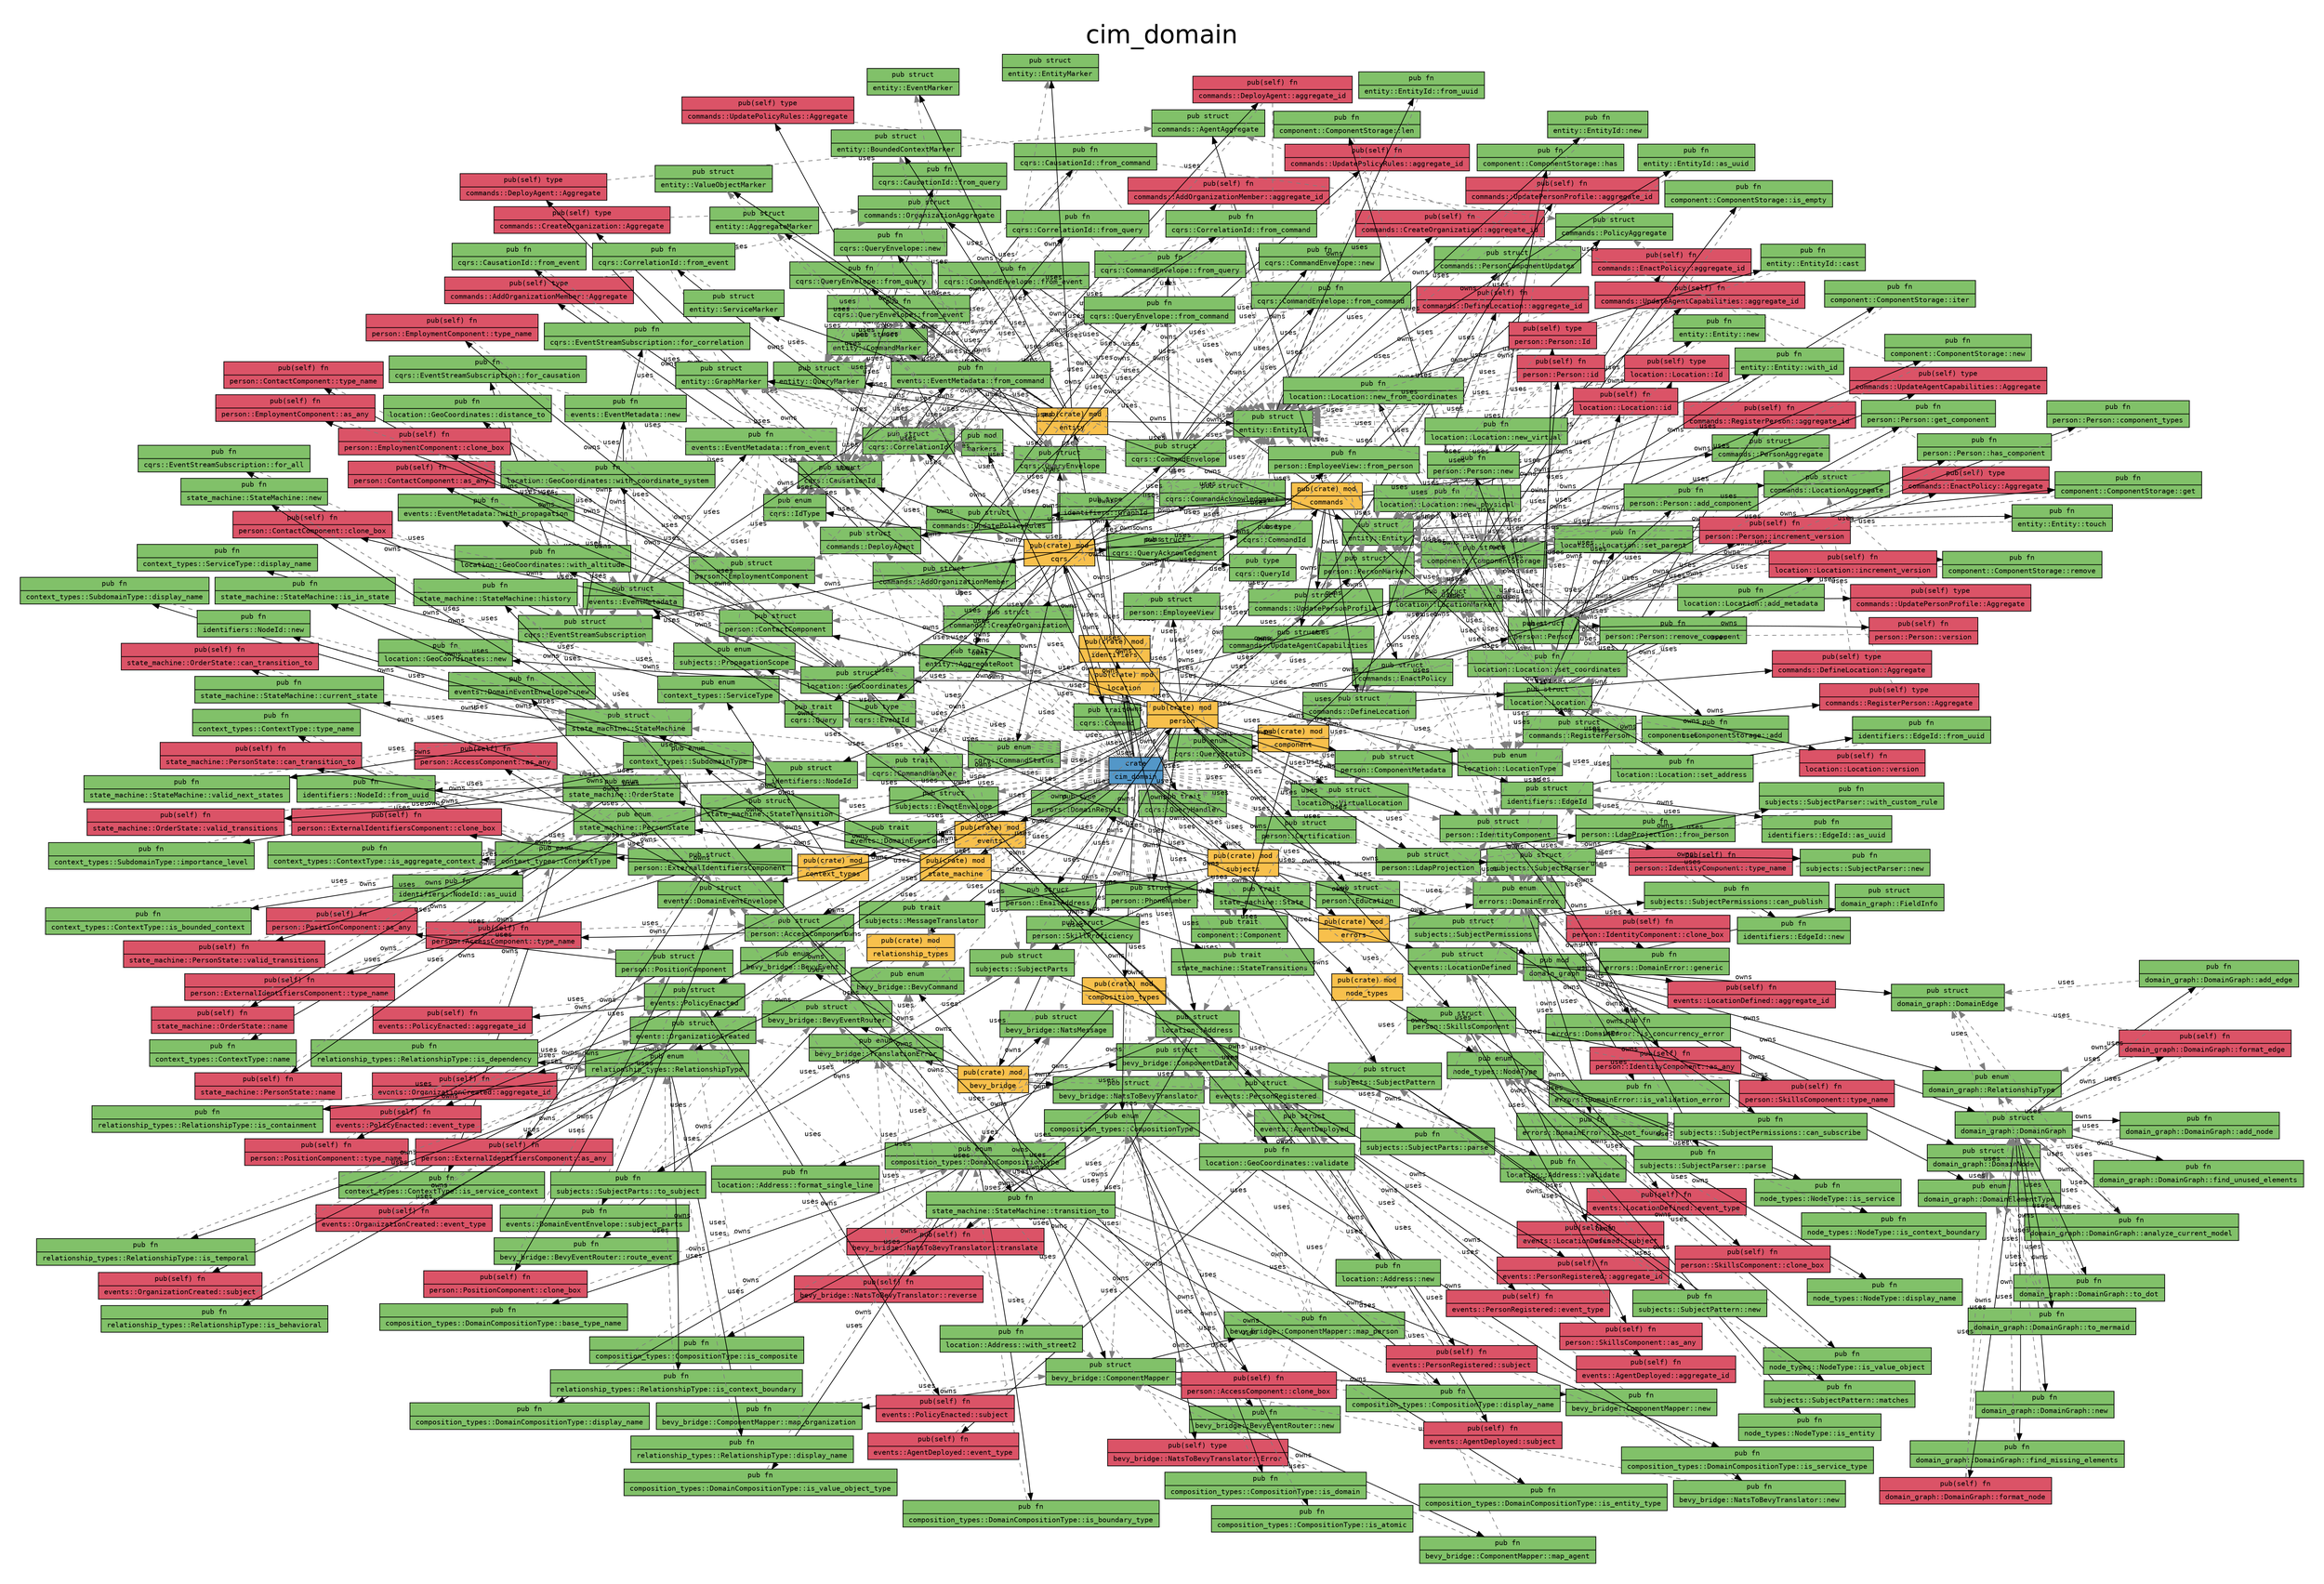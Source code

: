 digraph {

    graph [
        label="cim_domain",
        labelloc=t,

        pad=0.4,

        // Consider rendering the graph using a different layout algorithm, such as:
        // [dot, neato, twopi, circo, fdp, sfdp]
        layout=neato,
        overlap=false,
        splines="line",
        rankdir=LR,

        fontname="Helvetica", 
        fontsize="36",
    ];

    node [
        fontname="monospace",
        fontsize="10",
        shape="record",
        style="filled",
    ];

    edge [
        fontname="monospace",
        fontsize="10",
    ];

    "cim_domain" [label="crate|cim_domain", fillcolor="#5397c8"]; // "crate" node
    "cim_domain::bevy_bridge" [label="pub(crate) mod|bevy_bridge", fillcolor="#f8c04c"]; // "mod" node
    "cim_domain::bevy_bridge::BevyCommand" [label="pub enum|bevy_bridge::BevyCommand", fillcolor="#81c169"]; // "enum" node
    "cim_domain::bevy_bridge::BevyEvent" [label="pub enum|bevy_bridge::BevyEvent", fillcolor="#81c169"]; // "enum" node
    "cim_domain::bevy_bridge::BevyEventRouter" [label="pub struct|bevy_bridge::BevyEventRouter", fillcolor="#81c169"]; // "struct" node
    "cim_domain::bevy_bridge::BevyEventRouter::new" [label="pub fn|bevy_bridge::BevyEventRouter::new", fillcolor="#81c169"]; // "fn" node
    "cim_domain::bevy_bridge::BevyEventRouter::route_event" [label="pub fn|bevy_bridge::BevyEventRouter::route_event", fillcolor="#81c169"]; // "fn" node
    "cim_domain::bevy_bridge::ComponentData" [label="pub struct|bevy_bridge::ComponentData", fillcolor="#81c169"]; // "struct" node
    "cim_domain::bevy_bridge::ComponentMapper" [label="pub struct|bevy_bridge::ComponentMapper", fillcolor="#81c169"]; // "struct" node
    "cim_domain::bevy_bridge::ComponentMapper::map_agent" [label="pub fn|bevy_bridge::ComponentMapper::map_agent", fillcolor="#81c169"]; // "fn" node
    "cim_domain::bevy_bridge::ComponentMapper::map_organization" [label="pub fn|bevy_bridge::ComponentMapper::map_organization", fillcolor="#81c169"]; // "fn" node
    "cim_domain::bevy_bridge::ComponentMapper::map_person" [label="pub fn|bevy_bridge::ComponentMapper::map_person", fillcolor="#81c169"]; // "fn" node
    "cim_domain::bevy_bridge::ComponentMapper::new" [label="pub fn|bevy_bridge::ComponentMapper::new", fillcolor="#81c169"]; // "fn" node
    "cim_domain::bevy_bridge::NatsMessage" [label="pub struct|bevy_bridge::NatsMessage", fillcolor="#81c169"]; // "struct" node
    "cim_domain::bevy_bridge::NatsToBevyTranslator" [label="pub struct|bevy_bridge::NatsToBevyTranslator", fillcolor="#81c169"]; // "struct" node
    "cim_domain::bevy_bridge::NatsToBevyTranslator::Error" [label="pub(self) type|bevy_bridge::NatsToBevyTranslator::Error", fillcolor="#db5367"]; // "type" node
    "cim_domain::bevy_bridge::NatsToBevyTranslator::new" [label="pub fn|bevy_bridge::NatsToBevyTranslator::new", fillcolor="#81c169"]; // "fn" node
    "cim_domain::bevy_bridge::NatsToBevyTranslator::reverse" [label="pub(self) fn|bevy_bridge::NatsToBevyTranslator::reverse", fillcolor="#db5367"]; // "fn" node
    "cim_domain::bevy_bridge::NatsToBevyTranslator::translate" [label="pub(self) fn|bevy_bridge::NatsToBevyTranslator::translate", fillcolor="#db5367"]; // "fn" node
    "cim_domain::bevy_bridge::TranslationError" [label="pub enum|bevy_bridge::TranslationError", fillcolor="#81c169"]; // "enum" node
    "cim_domain::commands" [label="pub(crate) mod|commands", fillcolor="#f8c04c"]; // "mod" node
    "cim_domain::commands::AddOrganizationMember" [label="pub struct|commands::AddOrganizationMember", fillcolor="#81c169"]; // "struct" node
    "cim_domain::commands::AddOrganizationMember::Aggregate" [label="pub(self) type|commands::AddOrganizationMember::Aggregate", fillcolor="#db5367"]; // "type" node
    "cim_domain::commands::AddOrganizationMember::aggregate_id" [label="pub(self) fn|commands::AddOrganizationMember::aggregate_id", fillcolor="#db5367"]; // "fn" node
    "cim_domain::commands::AgentAggregate" [label="pub struct|commands::AgentAggregate", fillcolor="#81c169"]; // "struct" node
    "cim_domain::commands::CreateOrganization" [label="pub struct|commands::CreateOrganization", fillcolor="#81c169"]; // "struct" node
    "cim_domain::commands::CreateOrganization::Aggregate" [label="pub(self) type|commands::CreateOrganization::Aggregate", fillcolor="#db5367"]; // "type" node
    "cim_domain::commands::CreateOrganization::aggregate_id" [label="pub(self) fn|commands::CreateOrganization::aggregate_id", fillcolor="#db5367"]; // "fn" node
    "cim_domain::commands::DefineLocation" [label="pub struct|commands::DefineLocation", fillcolor="#81c169"]; // "struct" node
    "cim_domain::commands::DefineLocation::Aggregate" [label="pub(self) type|commands::DefineLocation::Aggregate", fillcolor="#db5367"]; // "type" node
    "cim_domain::commands::DefineLocation::aggregate_id" [label="pub(self) fn|commands::DefineLocation::aggregate_id", fillcolor="#db5367"]; // "fn" node
    "cim_domain::commands::DeployAgent" [label="pub struct|commands::DeployAgent", fillcolor="#81c169"]; // "struct" node
    "cim_domain::commands::DeployAgent::Aggregate" [label="pub(self) type|commands::DeployAgent::Aggregate", fillcolor="#db5367"]; // "type" node
    "cim_domain::commands::DeployAgent::aggregate_id" [label="pub(self) fn|commands::DeployAgent::aggregate_id", fillcolor="#db5367"]; // "fn" node
    "cim_domain::commands::EnactPolicy" [label="pub struct|commands::EnactPolicy", fillcolor="#81c169"]; // "struct" node
    "cim_domain::commands::EnactPolicy::Aggregate" [label="pub(self) type|commands::EnactPolicy::Aggregate", fillcolor="#db5367"]; // "type" node
    "cim_domain::commands::EnactPolicy::aggregate_id" [label="pub(self) fn|commands::EnactPolicy::aggregate_id", fillcolor="#db5367"]; // "fn" node
    "cim_domain::commands::LocationAggregate" [label="pub struct|commands::LocationAggregate", fillcolor="#81c169"]; // "struct" node
    "cim_domain::commands::OrganizationAggregate" [label="pub struct|commands::OrganizationAggregate", fillcolor="#81c169"]; // "struct" node
    "cim_domain::commands::PersonAggregate" [label="pub struct|commands::PersonAggregate", fillcolor="#81c169"]; // "struct" node
    "cim_domain::commands::PersonComponentUpdates" [label="pub struct|commands::PersonComponentUpdates", fillcolor="#81c169"]; // "struct" node
    "cim_domain::commands::PolicyAggregate" [label="pub struct|commands::PolicyAggregate", fillcolor="#81c169"]; // "struct" node
    "cim_domain::commands::RegisterPerson" [label="pub struct|commands::RegisterPerson", fillcolor="#81c169"]; // "struct" node
    "cim_domain::commands::RegisterPerson::Aggregate" [label="pub(self) type|commands::RegisterPerson::Aggregate", fillcolor="#db5367"]; // "type" node
    "cim_domain::commands::RegisterPerson::aggregate_id" [label="pub(self) fn|commands::RegisterPerson::aggregate_id", fillcolor="#db5367"]; // "fn" node
    "cim_domain::commands::UpdateAgentCapabilities" [label="pub struct|commands::UpdateAgentCapabilities", fillcolor="#81c169"]; // "struct" node
    "cim_domain::commands::UpdateAgentCapabilities::Aggregate" [label="pub(self) type|commands::UpdateAgentCapabilities::Aggregate", fillcolor="#db5367"]; // "type" node
    "cim_domain::commands::UpdateAgentCapabilities::aggregate_id" [label="pub(self) fn|commands::UpdateAgentCapabilities::aggregate_id", fillcolor="#db5367"]; // "fn" node
    "cim_domain::commands::UpdatePersonProfile" [label="pub struct|commands::UpdatePersonProfile", fillcolor="#81c169"]; // "struct" node
    "cim_domain::commands::UpdatePersonProfile::Aggregate" [label="pub(self) type|commands::UpdatePersonProfile::Aggregate", fillcolor="#db5367"]; // "type" node
    "cim_domain::commands::UpdatePersonProfile::aggregate_id" [label="pub(self) fn|commands::UpdatePersonProfile::aggregate_id", fillcolor="#db5367"]; // "fn" node
    "cim_domain::commands::UpdatePolicyRules" [label="pub struct|commands::UpdatePolicyRules", fillcolor="#81c169"]; // "struct" node
    "cim_domain::commands::UpdatePolicyRules::Aggregate" [label="pub(self) type|commands::UpdatePolicyRules::Aggregate", fillcolor="#db5367"]; // "type" node
    "cim_domain::commands::UpdatePolicyRules::aggregate_id" [label="pub(self) fn|commands::UpdatePolicyRules::aggregate_id", fillcolor="#db5367"]; // "fn" node
    "cim_domain::component" [label="pub(crate) mod|component", fillcolor="#f8c04c"]; // "mod" node
    "cim_domain::component::Component" [label="pub trait|component::Component", fillcolor="#81c169"]; // "trait" node
    "cim_domain::component::ComponentStorage" [label="pub struct|component::ComponentStorage", fillcolor="#81c169"]; // "struct" node
    "cim_domain::component::ComponentStorage::add" [label="pub fn|component::ComponentStorage::add", fillcolor="#81c169"]; // "fn" node
    "cim_domain::component::ComponentStorage::get" [label="pub fn|component::ComponentStorage::get", fillcolor="#81c169"]; // "fn" node
    "cim_domain::component::ComponentStorage::has" [label="pub fn|component::ComponentStorage::has", fillcolor="#81c169"]; // "fn" node
    "cim_domain::component::ComponentStorage::is_empty" [label="pub fn|component::ComponentStorage::is_empty", fillcolor="#81c169"]; // "fn" node
    "cim_domain::component::ComponentStorage::iter" [label="pub fn|component::ComponentStorage::iter", fillcolor="#81c169"]; // "fn" node
    "cim_domain::component::ComponentStorage::len" [label="pub fn|component::ComponentStorage::len", fillcolor="#81c169"]; // "fn" node
    "cim_domain::component::ComponentStorage::new" [label="pub fn|component::ComponentStorage::new", fillcolor="#81c169"]; // "fn" node
    "cim_domain::component::ComponentStorage::remove" [label="pub fn|component::ComponentStorage::remove", fillcolor="#81c169"]; // "fn" node
    "cim_domain::composition_types" [label="pub(crate) mod|composition_types", fillcolor="#f8c04c"]; // "mod" node
    "cim_domain::composition_types::CompositionType" [label="pub enum|composition_types::CompositionType", fillcolor="#81c169"]; // "enum" node
    "cim_domain::composition_types::CompositionType::display_name" [label="pub fn|composition_types::CompositionType::display_name", fillcolor="#81c169"]; // "fn" node
    "cim_domain::composition_types::CompositionType::is_atomic" [label="pub fn|composition_types::CompositionType::is_atomic", fillcolor="#81c169"]; // "fn" node
    "cim_domain::composition_types::CompositionType::is_composite" [label="pub fn|composition_types::CompositionType::is_composite", fillcolor="#81c169"]; // "fn" node
    "cim_domain::composition_types::CompositionType::is_domain" [label="pub fn|composition_types::CompositionType::is_domain", fillcolor="#81c169"]; // "fn" node
    "cim_domain::composition_types::DomainCompositionType" [label="pub enum|composition_types::DomainCompositionType", fillcolor="#81c169"]; // "enum" node
    "cim_domain::composition_types::DomainCompositionType::base_type_name" [label="pub fn|composition_types::DomainCompositionType::base_type_name", fillcolor="#81c169"]; // "fn" node
    "cim_domain::composition_types::DomainCompositionType::display_name" [label="pub fn|composition_types::DomainCompositionType::display_name", fillcolor="#81c169"]; // "fn" node
    "cim_domain::composition_types::DomainCompositionType::is_boundary_type" [label="pub fn|composition_types::DomainCompositionType::is_boundary_type", fillcolor="#81c169"]; // "fn" node
    "cim_domain::composition_types::DomainCompositionType::is_entity_type" [label="pub fn|composition_types::DomainCompositionType::is_entity_type", fillcolor="#81c169"]; // "fn" node
    "cim_domain::composition_types::DomainCompositionType::is_service_type" [label="pub fn|composition_types::DomainCompositionType::is_service_type", fillcolor="#81c169"]; // "fn" node
    "cim_domain::composition_types::DomainCompositionType::is_value_object_type" [label="pub fn|composition_types::DomainCompositionType::is_value_object_type", fillcolor="#81c169"]; // "fn" node
    "cim_domain::context_types" [label="pub(crate) mod|context_types", fillcolor="#f8c04c"]; // "mod" node
    "cim_domain::context_types::ContextType" [label="pub enum|context_types::ContextType", fillcolor="#81c169"]; // "enum" node
    "cim_domain::context_types::ContextType::is_aggregate_context" [label="pub fn|context_types::ContextType::is_aggregate_context", fillcolor="#81c169"]; // "fn" node
    "cim_domain::context_types::ContextType::is_bounded_context" [label="pub fn|context_types::ContextType::is_bounded_context", fillcolor="#81c169"]; // "fn" node
    "cim_domain::context_types::ContextType::is_service_context" [label="pub fn|context_types::ContextType::is_service_context", fillcolor="#81c169"]; // "fn" node
    "cim_domain::context_types::ContextType::name" [label="pub fn|context_types::ContextType::name", fillcolor="#81c169"]; // "fn" node
    "cim_domain::context_types::ContextType::type_name" [label="pub fn|context_types::ContextType::type_name", fillcolor="#81c169"]; // "fn" node
    "cim_domain::context_types::ServiceType" [label="pub enum|context_types::ServiceType", fillcolor="#81c169"]; // "enum" node
    "cim_domain::context_types::ServiceType::display_name" [label="pub fn|context_types::ServiceType::display_name", fillcolor="#81c169"]; // "fn" node
    "cim_domain::context_types::SubdomainType" [label="pub enum|context_types::SubdomainType", fillcolor="#81c169"]; // "enum" node
    "cim_domain::context_types::SubdomainType::display_name" [label="pub fn|context_types::SubdomainType::display_name", fillcolor="#81c169"]; // "fn" node
    "cim_domain::context_types::SubdomainType::importance_level" [label="pub fn|context_types::SubdomainType::importance_level", fillcolor="#81c169"]; // "fn" node
    "cim_domain::cqrs" [label="pub(crate) mod|cqrs", fillcolor="#f8c04c"]; // "mod" node
    "cim_domain::cqrs::CausationId" [label="pub struct|cqrs::CausationId", fillcolor="#81c169"]; // "struct" node
    "cim_domain::cqrs::CausationId::from_command" [label="pub fn|cqrs::CausationId::from_command", fillcolor="#81c169"]; // "fn" node
    "cim_domain::cqrs::CausationId::from_event" [label="pub fn|cqrs::CausationId::from_event", fillcolor="#81c169"]; // "fn" node
    "cim_domain::cqrs::CausationId::from_query" [label="pub fn|cqrs::CausationId::from_query", fillcolor="#81c169"]; // "fn" node
    "cim_domain::cqrs::Command" [label="pub trait|cqrs::Command", fillcolor="#81c169"]; // "trait" node
    "cim_domain::cqrs::CommandAcknowledgment" [label="pub struct|cqrs::CommandAcknowledgment", fillcolor="#81c169"]; // "struct" node
    "cim_domain::cqrs::CommandEnvelope" [label="pub struct|cqrs::CommandEnvelope", fillcolor="#81c169"]; // "struct" node
    "cim_domain::cqrs::CommandEnvelope::from_command" [label="pub fn|cqrs::CommandEnvelope::from_command", fillcolor="#81c169"]; // "fn" node
    "cim_domain::cqrs::CommandEnvelope::from_event" [label="pub fn|cqrs::CommandEnvelope::from_event", fillcolor="#81c169"]; // "fn" node
    "cim_domain::cqrs::CommandEnvelope::from_query" [label="pub fn|cqrs::CommandEnvelope::from_query", fillcolor="#81c169"]; // "fn" node
    "cim_domain::cqrs::CommandEnvelope::new" [label="pub fn|cqrs::CommandEnvelope::new", fillcolor="#81c169"]; // "fn" node
    "cim_domain::cqrs::CommandHandler" [label="pub trait|cqrs::CommandHandler", fillcolor="#81c169"]; // "trait" node
    "cim_domain::cqrs::CommandId" [label="pub type|cqrs::CommandId", fillcolor="#81c169"]; // "type" node
    "cim_domain::cqrs::CommandStatus" [label="pub enum|cqrs::CommandStatus", fillcolor="#81c169"]; // "enum" node
    "cim_domain::cqrs::CorrelationId" [label="pub struct|cqrs::CorrelationId", fillcolor="#81c169"]; // "struct" node
    "cim_domain::cqrs::CorrelationId::from_command" [label="pub fn|cqrs::CorrelationId::from_command", fillcolor="#81c169"]; // "fn" node
    "cim_domain::cqrs::CorrelationId::from_event" [label="pub fn|cqrs::CorrelationId::from_event", fillcolor="#81c169"]; // "fn" node
    "cim_domain::cqrs::CorrelationId::from_query" [label="pub fn|cqrs::CorrelationId::from_query", fillcolor="#81c169"]; // "fn" node
    "cim_domain::cqrs::EventId" [label="pub type|cqrs::EventId", fillcolor="#81c169"]; // "type" node
    "cim_domain::cqrs::EventStreamSubscription" [label="pub struct|cqrs::EventStreamSubscription", fillcolor="#81c169"]; // "struct" node
    "cim_domain::cqrs::EventStreamSubscription::for_all" [label="pub fn|cqrs::EventStreamSubscription::for_all", fillcolor="#81c169"]; // "fn" node
    "cim_domain::cqrs::EventStreamSubscription::for_causation" [label="pub fn|cqrs::EventStreamSubscription::for_causation", fillcolor="#81c169"]; // "fn" node
    "cim_domain::cqrs::EventStreamSubscription::for_correlation" [label="pub fn|cqrs::EventStreamSubscription::for_correlation", fillcolor="#81c169"]; // "fn" node
    "cim_domain::cqrs::IdType" [label="pub enum|cqrs::IdType", fillcolor="#81c169"]; // "enum" node
    "cim_domain::cqrs::Query" [label="pub trait|cqrs::Query", fillcolor="#81c169"]; // "trait" node
    "cim_domain::cqrs::QueryAcknowledgment" [label="pub struct|cqrs::QueryAcknowledgment", fillcolor="#81c169"]; // "struct" node
    "cim_domain::cqrs::QueryEnvelope" [label="pub struct|cqrs::QueryEnvelope", fillcolor="#81c169"]; // "struct" node
    "cim_domain::cqrs::QueryEnvelope::from_command" [label="pub fn|cqrs::QueryEnvelope::from_command", fillcolor="#81c169"]; // "fn" node
    "cim_domain::cqrs::QueryEnvelope::from_event" [label="pub fn|cqrs::QueryEnvelope::from_event", fillcolor="#81c169"]; // "fn" node
    "cim_domain::cqrs::QueryEnvelope::from_query" [label="pub fn|cqrs::QueryEnvelope::from_query", fillcolor="#81c169"]; // "fn" node
    "cim_domain::cqrs::QueryEnvelope::new" [label="pub fn|cqrs::QueryEnvelope::new", fillcolor="#81c169"]; // "fn" node
    "cim_domain::cqrs::QueryHandler" [label="pub trait|cqrs::QueryHandler", fillcolor="#81c169"]; // "trait" node
    "cim_domain::cqrs::QueryId" [label="pub type|cqrs::QueryId", fillcolor="#81c169"]; // "type" node
    "cim_domain::cqrs::QueryStatus" [label="pub enum|cqrs::QueryStatus", fillcolor="#81c169"]; // "enum" node
    "cim_domain::domain_graph" [label="pub mod|domain_graph", fillcolor="#81c169"]; // "mod" node
    "cim_domain::domain_graph::DomainEdge" [label="pub struct|domain_graph::DomainEdge", fillcolor="#81c169"]; // "struct" node
    "cim_domain::domain_graph::DomainElementType" [label="pub enum|domain_graph::DomainElementType", fillcolor="#81c169"]; // "enum" node
    "cim_domain::domain_graph::DomainGraph" [label="pub struct|domain_graph::DomainGraph", fillcolor="#81c169"]; // "struct" node
    "cim_domain::domain_graph::DomainGraph::add_edge" [label="pub fn|domain_graph::DomainGraph::add_edge", fillcolor="#81c169"]; // "fn" node
    "cim_domain::domain_graph::DomainGraph::add_node" [label="pub fn|domain_graph::DomainGraph::add_node", fillcolor="#81c169"]; // "fn" node
    "cim_domain::domain_graph::DomainGraph::analyze_current_model" [label="pub fn|domain_graph::DomainGraph::analyze_current_model", fillcolor="#81c169"]; // "fn" node
    "cim_domain::domain_graph::DomainGraph::find_missing_elements" [label="pub fn|domain_graph::DomainGraph::find_missing_elements", fillcolor="#81c169"]; // "fn" node
    "cim_domain::domain_graph::DomainGraph::find_unused_elements" [label="pub fn|domain_graph::DomainGraph::find_unused_elements", fillcolor="#81c169"]; // "fn" node
    "cim_domain::domain_graph::DomainGraph::format_edge" [label="pub(self) fn|domain_graph::DomainGraph::format_edge", fillcolor="#db5367"]; // "fn" node
    "cim_domain::domain_graph::DomainGraph::format_node" [label="pub(self) fn|domain_graph::DomainGraph::format_node", fillcolor="#db5367"]; // "fn" node
    "cim_domain::domain_graph::DomainGraph::new" [label="pub fn|domain_graph::DomainGraph::new", fillcolor="#81c169"]; // "fn" node
    "cim_domain::domain_graph::DomainGraph::to_dot" [label="pub fn|domain_graph::DomainGraph::to_dot", fillcolor="#81c169"]; // "fn" node
    "cim_domain::domain_graph::DomainGraph::to_mermaid" [label="pub fn|domain_graph::DomainGraph::to_mermaid", fillcolor="#81c169"]; // "fn" node
    "cim_domain::domain_graph::DomainNode" [label="pub struct|domain_graph::DomainNode", fillcolor="#81c169"]; // "struct" node
    "cim_domain::domain_graph::FieldInfo" [label="pub struct|domain_graph::FieldInfo", fillcolor="#81c169"]; // "struct" node
    "cim_domain::domain_graph::RelationshipType" [label="pub enum|domain_graph::RelationshipType", fillcolor="#81c169"]; // "enum" node
    "cim_domain::entity" [label="pub(crate) mod|entity", fillcolor="#f8c04c"]; // "mod" node
    "cim_domain::entity::AggregateMarker" [label="pub struct|entity::AggregateMarker", fillcolor="#81c169"]; // "struct" node
    "cim_domain::entity::AggregateRoot" [label="pub trait|entity::AggregateRoot", fillcolor="#81c169"]; // "trait" node
    "cim_domain::entity::BoundedContextMarker" [label="pub struct|entity::BoundedContextMarker", fillcolor="#81c169"]; // "struct" node
    "cim_domain::entity::CommandMarker" [label="pub struct|entity::CommandMarker", fillcolor="#81c169"]; // "struct" node
    "cim_domain::entity::Entity" [label="pub struct|entity::Entity", fillcolor="#81c169"]; // "struct" node
    "cim_domain::entity::Entity::new" [label="pub fn|entity::Entity::new", fillcolor="#81c169"]; // "fn" node
    "cim_domain::entity::Entity::touch" [label="pub fn|entity::Entity::touch", fillcolor="#81c169"]; // "fn" node
    "cim_domain::entity::Entity::with_id" [label="pub fn|entity::Entity::with_id", fillcolor="#81c169"]; // "fn" node
    "cim_domain::entity::EntityId" [label="pub struct|entity::EntityId", fillcolor="#81c169"]; // "struct" node
    "cim_domain::entity::EntityId::as_uuid" [label="pub fn|entity::EntityId::as_uuid", fillcolor="#81c169"]; // "fn" node
    "cim_domain::entity::EntityId::cast" [label="pub fn|entity::EntityId::cast", fillcolor="#81c169"]; // "fn" node
    "cim_domain::entity::EntityId::from_uuid" [label="pub fn|entity::EntityId::from_uuid", fillcolor="#81c169"]; // "fn" node
    "cim_domain::entity::EntityId::new" [label="pub fn|entity::EntityId::new", fillcolor="#81c169"]; // "fn" node
    "cim_domain::entity::EntityMarker" [label="pub struct|entity::EntityMarker", fillcolor="#81c169"]; // "struct" node
    "cim_domain::entity::EventMarker" [label="pub struct|entity::EventMarker", fillcolor="#81c169"]; // "struct" node
    "cim_domain::entity::GraphMarker" [label="pub struct|entity::GraphMarker", fillcolor="#81c169"]; // "struct" node
    "cim_domain::entity::QueryMarker" [label="pub struct|entity::QueryMarker", fillcolor="#81c169"]; // "struct" node
    "cim_domain::entity::ServiceMarker" [label="pub struct|entity::ServiceMarker", fillcolor="#81c169"]; // "struct" node
    "cim_domain::entity::ValueObjectMarker" [label="pub struct|entity::ValueObjectMarker", fillcolor="#81c169"]; // "struct" node
    "cim_domain::errors" [label="pub(crate) mod|errors", fillcolor="#f8c04c"]; // "mod" node
    "cim_domain::errors::DomainError" [label="pub enum|errors::DomainError", fillcolor="#81c169"]; // "enum" node
    "cim_domain::errors::DomainError::generic" [label="pub fn|errors::DomainError::generic", fillcolor="#81c169"]; // "fn" node
    "cim_domain::errors::DomainError::is_concurrency_error" [label="pub fn|errors::DomainError::is_concurrency_error", fillcolor="#81c169"]; // "fn" node
    "cim_domain::errors::DomainError::is_not_found" [label="pub fn|errors::DomainError::is_not_found", fillcolor="#81c169"]; // "fn" node
    "cim_domain::errors::DomainError::is_validation_error" [label="pub fn|errors::DomainError::is_validation_error", fillcolor="#81c169"]; // "fn" node
    "cim_domain::errors::DomainResult" [label="pub type|errors::DomainResult", fillcolor="#81c169"]; // "type" node
    "cim_domain::events" [label="pub(crate) mod|events", fillcolor="#f8c04c"]; // "mod" node
    "cim_domain::events::AgentDeployed" [label="pub struct|events::AgentDeployed", fillcolor="#81c169"]; // "struct" node
    "cim_domain::events::AgentDeployed::aggregate_id" [label="pub(self) fn|events::AgentDeployed::aggregate_id", fillcolor="#db5367"]; // "fn" node
    "cim_domain::events::AgentDeployed::event_type" [label="pub(self) fn|events::AgentDeployed::event_type", fillcolor="#db5367"]; // "fn" node
    "cim_domain::events::AgentDeployed::subject" [label="pub(self) fn|events::AgentDeployed::subject", fillcolor="#db5367"]; // "fn" node
    "cim_domain::events::DomainEvent" [label="pub trait|events::DomainEvent", fillcolor="#81c169"]; // "trait" node
    "cim_domain::events::DomainEventEnvelope" [label="pub struct|events::DomainEventEnvelope", fillcolor="#81c169"]; // "struct" node
    "cim_domain::events::DomainEventEnvelope::new" [label="pub fn|events::DomainEventEnvelope::new", fillcolor="#81c169"]; // "fn" node
    "cim_domain::events::DomainEventEnvelope::subject_parts" [label="pub fn|events::DomainEventEnvelope::subject_parts", fillcolor="#81c169"]; // "fn" node
    "cim_domain::events::EventMetadata" [label="pub struct|events::EventMetadata", fillcolor="#81c169"]; // "struct" node
    "cim_domain::events::EventMetadata::from_command" [label="pub fn|events::EventMetadata::from_command", fillcolor="#81c169"]; // "fn" node
    "cim_domain::events::EventMetadata::from_event" [label="pub fn|events::EventMetadata::from_event", fillcolor="#81c169"]; // "fn" node
    "cim_domain::events::EventMetadata::new" [label="pub fn|events::EventMetadata::new", fillcolor="#81c169"]; // "fn" node
    "cim_domain::events::EventMetadata::with_propagation" [label="pub fn|events::EventMetadata::with_propagation", fillcolor="#81c169"]; // "fn" node
    "cim_domain::events::LocationDefined" [label="pub struct|events::LocationDefined", fillcolor="#81c169"]; // "struct" node
    "cim_domain::events::LocationDefined::aggregate_id" [label="pub(self) fn|events::LocationDefined::aggregate_id", fillcolor="#db5367"]; // "fn" node
    "cim_domain::events::LocationDefined::event_type" [label="pub(self) fn|events::LocationDefined::event_type", fillcolor="#db5367"]; // "fn" node
    "cim_domain::events::LocationDefined::subject" [label="pub(self) fn|events::LocationDefined::subject", fillcolor="#db5367"]; // "fn" node
    "cim_domain::events::OrganizationCreated" [label="pub struct|events::OrganizationCreated", fillcolor="#81c169"]; // "struct" node
    "cim_domain::events::OrganizationCreated::aggregate_id" [label="pub(self) fn|events::OrganizationCreated::aggregate_id", fillcolor="#db5367"]; // "fn" node
    "cim_domain::events::OrganizationCreated::event_type" [label="pub(self) fn|events::OrganizationCreated::event_type", fillcolor="#db5367"]; // "fn" node
    "cim_domain::events::OrganizationCreated::subject" [label="pub(self) fn|events::OrganizationCreated::subject", fillcolor="#db5367"]; // "fn" node
    "cim_domain::events::PersonRegistered" [label="pub struct|events::PersonRegistered", fillcolor="#81c169"]; // "struct" node
    "cim_domain::events::PersonRegistered::aggregate_id" [label="pub(self) fn|events::PersonRegistered::aggregate_id", fillcolor="#db5367"]; // "fn" node
    "cim_domain::events::PersonRegistered::event_type" [label="pub(self) fn|events::PersonRegistered::event_type", fillcolor="#db5367"]; // "fn" node
    "cim_domain::events::PersonRegistered::subject" [label="pub(self) fn|events::PersonRegistered::subject", fillcolor="#db5367"]; // "fn" node
    "cim_domain::events::PolicyEnacted" [label="pub struct|events::PolicyEnacted", fillcolor="#81c169"]; // "struct" node
    "cim_domain::events::PolicyEnacted::aggregate_id" [label="pub(self) fn|events::PolicyEnacted::aggregate_id", fillcolor="#db5367"]; // "fn" node
    "cim_domain::events::PolicyEnacted::event_type" [label="pub(self) fn|events::PolicyEnacted::event_type", fillcolor="#db5367"]; // "fn" node
    "cim_domain::events::PolicyEnacted::subject" [label="pub(self) fn|events::PolicyEnacted::subject", fillcolor="#db5367"]; // "fn" node
    "cim_domain::identifiers" [label="pub(crate) mod|identifiers", fillcolor="#f8c04c"]; // "mod" node
    "cim_domain::identifiers::EdgeId" [label="pub struct|identifiers::EdgeId", fillcolor="#81c169"]; // "struct" node
    "cim_domain::identifiers::EdgeId::as_uuid" [label="pub fn|identifiers::EdgeId::as_uuid", fillcolor="#81c169"]; // "fn" node
    "cim_domain::identifiers::EdgeId::from_uuid" [label="pub fn|identifiers::EdgeId::from_uuid", fillcolor="#81c169"]; // "fn" node
    "cim_domain::identifiers::EdgeId::new" [label="pub fn|identifiers::EdgeId::new", fillcolor="#81c169"]; // "fn" node
    "cim_domain::identifiers::GraphId" [label="pub type|identifiers::GraphId", fillcolor="#81c169"]; // "type" node
    "cim_domain::identifiers::NodeId" [label="pub struct|identifiers::NodeId", fillcolor="#81c169"]; // "struct" node
    "cim_domain::identifiers::NodeId::as_uuid" [label="pub fn|identifiers::NodeId::as_uuid", fillcolor="#81c169"]; // "fn" node
    "cim_domain::identifiers::NodeId::from_uuid" [label="pub fn|identifiers::NodeId::from_uuid", fillcolor="#81c169"]; // "fn" node
    "cim_domain::identifiers::NodeId::new" [label="pub fn|identifiers::NodeId::new", fillcolor="#81c169"]; // "fn" node
    "cim_domain::location" [label="pub(crate) mod|location", fillcolor="#f8c04c"]; // "mod" node
    "cim_domain::location::Address" [label="pub struct|location::Address", fillcolor="#81c169"]; // "struct" node
    "cim_domain::location::Address::format_single_line" [label="pub fn|location::Address::format_single_line", fillcolor="#81c169"]; // "fn" node
    "cim_domain::location::Address::new" [label="pub fn|location::Address::new", fillcolor="#81c169"]; // "fn" node
    "cim_domain::location::Address::validate" [label="pub fn|location::Address::validate", fillcolor="#81c169"]; // "fn" node
    "cim_domain::location::Address::with_street2" [label="pub fn|location::Address::with_street2", fillcolor="#81c169"]; // "fn" node
    "cim_domain::location::GeoCoordinates" [label="pub struct|location::GeoCoordinates", fillcolor="#81c169"]; // "struct" node
    "cim_domain::location::GeoCoordinates::distance_to" [label="pub fn|location::GeoCoordinates::distance_to", fillcolor="#81c169"]; // "fn" node
    "cim_domain::location::GeoCoordinates::new" [label="pub fn|location::GeoCoordinates::new", fillcolor="#81c169"]; // "fn" node
    "cim_domain::location::GeoCoordinates::validate" [label="pub fn|location::GeoCoordinates::validate", fillcolor="#81c169"]; // "fn" node
    "cim_domain::location::GeoCoordinates::with_altitude" [label="pub fn|location::GeoCoordinates::with_altitude", fillcolor="#81c169"]; // "fn" node
    "cim_domain::location::GeoCoordinates::with_coordinate_system" [label="pub fn|location::GeoCoordinates::with_coordinate_system", fillcolor="#81c169"]; // "fn" node
    "cim_domain::location::Location" [label="pub struct|location::Location", fillcolor="#81c169"]; // "struct" node
    "cim_domain::location::Location::Id" [label="pub(self) type|location::Location::Id", fillcolor="#db5367"]; // "type" node
    "cim_domain::location::Location::add_metadata" [label="pub fn|location::Location::add_metadata", fillcolor="#81c169"]; // "fn" node
    "cim_domain::location::Location::id" [label="pub(self) fn|location::Location::id", fillcolor="#db5367"]; // "fn" node
    "cim_domain::location::Location::increment_version" [label="pub(self) fn|location::Location::increment_version", fillcolor="#db5367"]; // "fn" node
    "cim_domain::location::Location::new_from_coordinates" [label="pub fn|location::Location::new_from_coordinates", fillcolor="#81c169"]; // "fn" node
    "cim_domain::location::Location::new_physical" [label="pub fn|location::Location::new_physical", fillcolor="#81c169"]; // "fn" node
    "cim_domain::location::Location::new_virtual" [label="pub fn|location::Location::new_virtual", fillcolor="#81c169"]; // "fn" node
    "cim_domain::location::Location::set_address" [label="pub fn|location::Location::set_address", fillcolor="#81c169"]; // "fn" node
    "cim_domain::location::Location::set_coordinates" [label="pub fn|location::Location::set_coordinates", fillcolor="#81c169"]; // "fn" node
    "cim_domain::location::Location::set_parent" [label="pub fn|location::Location::set_parent", fillcolor="#81c169"]; // "fn" node
    "cim_domain::location::Location::version" [label="pub(self) fn|location::Location::version", fillcolor="#db5367"]; // "fn" node
    "cim_domain::location::LocationMarker" [label="pub struct|location::LocationMarker", fillcolor="#81c169"]; // "struct" node
    "cim_domain::location::LocationType" [label="pub enum|location::LocationType", fillcolor="#81c169"]; // "enum" node
    "cim_domain::location::VirtualLocation" [label="pub struct|location::VirtualLocation", fillcolor="#81c169"]; // "struct" node
    "cim_domain::markers" [label="pub mod|markers", fillcolor="#81c169"]; // "mod" node
    "cim_domain::node_types" [label="pub(crate) mod|node_types", fillcolor="#f8c04c"]; // "mod" node
    "cim_domain::node_types::NodeType" [label="pub enum|node_types::NodeType", fillcolor="#81c169"]; // "enum" node
    "cim_domain::node_types::NodeType::display_name" [label="pub fn|node_types::NodeType::display_name", fillcolor="#81c169"]; // "fn" node
    "cim_domain::node_types::NodeType::is_context_boundary" [label="pub fn|node_types::NodeType::is_context_boundary", fillcolor="#81c169"]; // "fn" node
    "cim_domain::node_types::NodeType::is_entity" [label="pub fn|node_types::NodeType::is_entity", fillcolor="#81c169"]; // "fn" node
    "cim_domain::node_types::NodeType::is_service" [label="pub fn|node_types::NodeType::is_service", fillcolor="#81c169"]; // "fn" node
    "cim_domain::node_types::NodeType::is_value_object" [label="pub fn|node_types::NodeType::is_value_object", fillcolor="#81c169"]; // "fn" node
    "cim_domain::person" [label="pub(crate) mod|person", fillcolor="#f8c04c"]; // "mod" node
    "cim_domain::person::AccessComponent" [label="pub struct|person::AccessComponent", fillcolor="#81c169"]; // "struct" node
    "cim_domain::person::AccessComponent::as_any" [label="pub(self) fn|person::AccessComponent::as_any", fillcolor="#db5367"]; // "fn" node
    "cim_domain::person::AccessComponent::clone_box" [label="pub(self) fn|person::AccessComponent::clone_box", fillcolor="#db5367"]; // "fn" node
    "cim_domain::person::AccessComponent::type_name" [label="pub(self) fn|person::AccessComponent::type_name", fillcolor="#db5367"]; // "fn" node
    "cim_domain::person::Certification" [label="pub struct|person::Certification", fillcolor="#81c169"]; // "struct" node
    "cim_domain::person::ComponentMetadata" [label="pub struct|person::ComponentMetadata", fillcolor="#81c169"]; // "struct" node
    "cim_domain::person::ContactComponent" [label="pub struct|person::ContactComponent", fillcolor="#81c169"]; // "struct" node
    "cim_domain::person::ContactComponent::as_any" [label="pub(self) fn|person::ContactComponent::as_any", fillcolor="#db5367"]; // "fn" node
    "cim_domain::person::ContactComponent::clone_box" [label="pub(self) fn|person::ContactComponent::clone_box", fillcolor="#db5367"]; // "fn" node
    "cim_domain::person::ContactComponent::type_name" [label="pub(self) fn|person::ContactComponent::type_name", fillcolor="#db5367"]; // "fn" node
    "cim_domain::person::Education" [label="pub struct|person::Education", fillcolor="#81c169"]; // "struct" node
    "cim_domain::person::EmailAddress" [label="pub struct|person::EmailAddress", fillcolor="#81c169"]; // "struct" node
    "cim_domain::person::EmployeeView" [label="pub struct|person::EmployeeView", fillcolor="#81c169"]; // "struct" node
    "cim_domain::person::EmployeeView::from_person" [label="pub fn|person::EmployeeView::from_person", fillcolor="#81c169"]; // "fn" node
    "cim_domain::person::EmploymentComponent" [label="pub struct|person::EmploymentComponent", fillcolor="#81c169"]; // "struct" node
    "cim_domain::person::EmploymentComponent::as_any" [label="pub(self) fn|person::EmploymentComponent::as_any", fillcolor="#db5367"]; // "fn" node
    "cim_domain::person::EmploymentComponent::clone_box" [label="pub(self) fn|person::EmploymentComponent::clone_box", fillcolor="#db5367"]; // "fn" node
    "cim_domain::person::EmploymentComponent::type_name" [label="pub(self) fn|person::EmploymentComponent::type_name", fillcolor="#db5367"]; // "fn" node
    "cim_domain::person::ExternalIdentifiersComponent" [label="pub struct|person::ExternalIdentifiersComponent", fillcolor="#81c169"]; // "struct" node
    "cim_domain::person::ExternalIdentifiersComponent::as_any" [label="pub(self) fn|person::ExternalIdentifiersComponent::as_any", fillcolor="#db5367"]; // "fn" node
    "cim_domain::person::ExternalIdentifiersComponent::clone_box" [label="pub(self) fn|person::ExternalIdentifiersComponent::clone_box", fillcolor="#db5367"]; // "fn" node
    "cim_domain::person::ExternalIdentifiersComponent::type_name" [label="pub(self) fn|person::ExternalIdentifiersComponent::type_name", fillcolor="#db5367"]; // "fn" node
    "cim_domain::person::IdentityComponent" [label="pub struct|person::IdentityComponent", fillcolor="#81c169"]; // "struct" node
    "cim_domain::person::IdentityComponent::as_any" [label="pub(self) fn|person::IdentityComponent::as_any", fillcolor="#db5367"]; // "fn" node
    "cim_domain::person::IdentityComponent::clone_box" [label="pub(self) fn|person::IdentityComponent::clone_box", fillcolor="#db5367"]; // "fn" node
    "cim_domain::person::IdentityComponent::type_name" [label="pub(self) fn|person::IdentityComponent::type_name", fillcolor="#db5367"]; // "fn" node
    "cim_domain::person::LdapProjection" [label="pub struct|person::LdapProjection", fillcolor="#81c169"]; // "struct" node
    "cim_domain::person::LdapProjection::from_person" [label="pub fn|person::LdapProjection::from_person", fillcolor="#81c169"]; // "fn" node
    "cim_domain::person::Person" [label="pub struct|person::Person", fillcolor="#81c169"]; // "struct" node
    "cim_domain::person::Person::Id" [label="pub(self) type|person::Person::Id", fillcolor="#db5367"]; // "type" node
    "cim_domain::person::Person::add_component" [label="pub fn|person::Person::add_component", fillcolor="#81c169"]; // "fn" node
    "cim_domain::person::Person::component_types" [label="pub fn|person::Person::component_types", fillcolor="#81c169"]; // "fn" node
    "cim_domain::person::Person::get_component" [label="pub fn|person::Person::get_component", fillcolor="#81c169"]; // "fn" node
    "cim_domain::person::Person::has_component" [label="pub fn|person::Person::has_component", fillcolor="#81c169"]; // "fn" node
    "cim_domain::person::Person::id" [label="pub(self) fn|person::Person::id", fillcolor="#db5367"]; // "fn" node
    "cim_domain::person::Person::increment_version" [label="pub(self) fn|person::Person::increment_version", fillcolor="#db5367"]; // "fn" node
    "cim_domain::person::Person::new" [label="pub fn|person::Person::new", fillcolor="#81c169"]; // "fn" node
    "cim_domain::person::Person::remove_component" [label="pub fn|person::Person::remove_component", fillcolor="#81c169"]; // "fn" node
    "cim_domain::person::Person::version" [label="pub(self) fn|person::Person::version", fillcolor="#db5367"]; // "fn" node
    "cim_domain::person::PersonMarker" [label="pub struct|person::PersonMarker", fillcolor="#81c169"]; // "struct" node
    "cim_domain::person::PhoneNumber" [label="pub struct|person::PhoneNumber", fillcolor="#81c169"]; // "struct" node
    "cim_domain::person::PositionComponent" [label="pub struct|person::PositionComponent", fillcolor="#81c169"]; // "struct" node
    "cim_domain::person::PositionComponent::as_any" [label="pub(self) fn|person::PositionComponent::as_any", fillcolor="#db5367"]; // "fn" node
    "cim_domain::person::PositionComponent::clone_box" [label="pub(self) fn|person::PositionComponent::clone_box", fillcolor="#db5367"]; // "fn" node
    "cim_domain::person::PositionComponent::type_name" [label="pub(self) fn|person::PositionComponent::type_name", fillcolor="#db5367"]; // "fn" node
    "cim_domain::person::SkillProficiency" [label="pub struct|person::SkillProficiency", fillcolor="#81c169"]; // "struct" node
    "cim_domain::person::SkillsComponent" [label="pub struct|person::SkillsComponent", fillcolor="#81c169"]; // "struct" node
    "cim_domain::person::SkillsComponent::as_any" [label="pub(self) fn|person::SkillsComponent::as_any", fillcolor="#db5367"]; // "fn" node
    "cim_domain::person::SkillsComponent::clone_box" [label="pub(self) fn|person::SkillsComponent::clone_box", fillcolor="#db5367"]; // "fn" node
    "cim_domain::person::SkillsComponent::type_name" [label="pub(self) fn|person::SkillsComponent::type_name", fillcolor="#db5367"]; // "fn" node
    "cim_domain::relationship_types" [label="pub(crate) mod|relationship_types", fillcolor="#f8c04c"]; // "mod" node
    "cim_domain::relationship_types::RelationshipType" [label="pub enum|relationship_types::RelationshipType", fillcolor="#81c169"]; // "enum" node
    "cim_domain::relationship_types::RelationshipType::display_name" [label="pub fn|relationship_types::RelationshipType::display_name", fillcolor="#81c169"]; // "fn" node
    "cim_domain::relationship_types::RelationshipType::is_behavioral" [label="pub fn|relationship_types::RelationshipType::is_behavioral", fillcolor="#81c169"]; // "fn" node
    "cim_domain::relationship_types::RelationshipType::is_containment" [label="pub fn|relationship_types::RelationshipType::is_containment", fillcolor="#81c169"]; // "fn" node
    "cim_domain::relationship_types::RelationshipType::is_context_boundary" [label="pub fn|relationship_types::RelationshipType::is_context_boundary", fillcolor="#81c169"]; // "fn" node
    "cim_domain::relationship_types::RelationshipType::is_dependency" [label="pub fn|relationship_types::RelationshipType::is_dependency", fillcolor="#81c169"]; // "fn" node
    "cim_domain::relationship_types::RelationshipType::is_temporal" [label="pub fn|relationship_types::RelationshipType::is_temporal", fillcolor="#81c169"]; // "fn" node
    "cim_domain::state_machine" [label="pub(crate) mod|state_machine", fillcolor="#f8c04c"]; // "mod" node
    "cim_domain::state_machine::OrderState" [label="pub enum|state_machine::OrderState", fillcolor="#81c169"]; // "enum" node
    "cim_domain::state_machine::OrderState::can_transition_to" [label="pub(self) fn|state_machine::OrderState::can_transition_to", fillcolor="#db5367"]; // "fn" node
    "cim_domain::state_machine::OrderState::name" [label="pub(self) fn|state_machine::OrderState::name", fillcolor="#db5367"]; // "fn" node
    "cim_domain::state_machine::OrderState::valid_transitions" [label="pub(self) fn|state_machine::OrderState::valid_transitions", fillcolor="#db5367"]; // "fn" node
    "cim_domain::state_machine::PersonState" [label="pub enum|state_machine::PersonState", fillcolor="#81c169"]; // "enum" node
    "cim_domain::state_machine::PersonState::can_transition_to" [label="pub(self) fn|state_machine::PersonState::can_transition_to", fillcolor="#db5367"]; // "fn" node
    "cim_domain::state_machine::PersonState::name" [label="pub(self) fn|state_machine::PersonState::name", fillcolor="#db5367"]; // "fn" node
    "cim_domain::state_machine::PersonState::valid_transitions" [label="pub(self) fn|state_machine::PersonState::valid_transitions", fillcolor="#db5367"]; // "fn" node
    "cim_domain::state_machine::State" [label="pub trait|state_machine::State", fillcolor="#81c169"]; // "trait" node
    "cim_domain::state_machine::StateMachine" [label="pub struct|state_machine::StateMachine", fillcolor="#81c169"]; // "struct" node
    "cim_domain::state_machine::StateMachine::current_state" [label="pub fn|state_machine::StateMachine::current_state", fillcolor="#81c169"]; // "fn" node
    "cim_domain::state_machine::StateMachine::history" [label="pub fn|state_machine::StateMachine::history", fillcolor="#81c169"]; // "fn" node
    "cim_domain::state_machine::StateMachine::is_in_state" [label="pub fn|state_machine::StateMachine::is_in_state", fillcolor="#81c169"]; // "fn" node
    "cim_domain::state_machine::StateMachine::new" [label="pub fn|state_machine::StateMachine::new", fillcolor="#81c169"]; // "fn" node
    "cim_domain::state_machine::StateMachine::transition_to" [label="pub fn|state_machine::StateMachine::transition_to", fillcolor="#81c169"]; // "fn" node
    "cim_domain::state_machine::StateMachine::valid_next_states" [label="pub fn|state_machine::StateMachine::valid_next_states", fillcolor="#81c169"]; // "fn" node
    "cim_domain::state_machine::StateTransition" [label="pub struct|state_machine::StateTransition", fillcolor="#81c169"]; // "struct" node
    "cim_domain::state_machine::StateTransitions" [label="pub trait|state_machine::StateTransitions", fillcolor="#81c169"]; // "trait" node
    "cim_domain::subjects" [label="pub(crate) mod|subjects", fillcolor="#f8c04c"]; // "mod" node
    "cim_domain::subjects::EventEnvelope" [label="pub struct|subjects::EventEnvelope", fillcolor="#81c169"]; // "struct" node
    "cim_domain::subjects::MessageTranslator" [label="pub trait|subjects::MessageTranslator", fillcolor="#81c169"]; // "trait" node
    "cim_domain::subjects::PropagationScope" [label="pub enum|subjects::PropagationScope", fillcolor="#81c169"]; // "enum" node
    "cim_domain::subjects::SubjectParser" [label="pub struct|subjects::SubjectParser", fillcolor="#81c169"]; // "struct" node
    "cim_domain::subjects::SubjectParser::new" [label="pub fn|subjects::SubjectParser::new", fillcolor="#81c169"]; // "fn" node
    "cim_domain::subjects::SubjectParser::parse" [label="pub fn|subjects::SubjectParser::parse", fillcolor="#81c169"]; // "fn" node
    "cim_domain::subjects::SubjectParser::with_custom_rule" [label="pub fn|subjects::SubjectParser::with_custom_rule", fillcolor="#81c169"]; // "fn" node
    "cim_domain::subjects::SubjectParts" [label="pub struct|subjects::SubjectParts", fillcolor="#81c169"]; // "struct" node
    "cim_domain::subjects::SubjectParts::parse" [label="pub fn|subjects::SubjectParts::parse", fillcolor="#81c169"]; // "fn" node
    "cim_domain::subjects::SubjectParts::to_subject" [label="pub fn|subjects::SubjectParts::to_subject", fillcolor="#81c169"]; // "fn" node
    "cim_domain::subjects::SubjectPattern" [label="pub struct|subjects::SubjectPattern", fillcolor="#81c169"]; // "struct" node
    "cim_domain::subjects::SubjectPattern::matches" [label="pub fn|subjects::SubjectPattern::matches", fillcolor="#81c169"]; // "fn" node
    "cim_domain::subjects::SubjectPattern::new" [label="pub fn|subjects::SubjectPattern::new", fillcolor="#81c169"]; // "fn" node
    "cim_domain::subjects::SubjectPermissions" [label="pub struct|subjects::SubjectPermissions", fillcolor="#81c169"]; // "struct" node
    "cim_domain::subjects::SubjectPermissions::can_publish" [label="pub fn|subjects::SubjectPermissions::can_publish", fillcolor="#81c169"]; // "fn" node
    "cim_domain::subjects::SubjectPermissions::can_subscribe" [label="pub fn|subjects::SubjectPermissions::can_subscribe", fillcolor="#81c169"]; // "fn" node

    "cim_domain" -> "cim_domain::bevy_bridge" [label="owns", color="#000000", style="solid"] [constraint=true]; // "owns" edge
    "cim_domain" -> "cim_domain::bevy_bridge::BevyCommand" [label="uses", color="#7f7f7f", style="dashed"] [constraint=false]; // "uses" edge
    "cim_domain" -> "cim_domain::bevy_bridge::BevyEvent" [label="uses", color="#7f7f7f", style="dashed"] [constraint=false]; // "uses" edge
    "cim_domain" -> "cim_domain::bevy_bridge::BevyEventRouter" [label="uses", color="#7f7f7f", style="dashed"] [constraint=false]; // "uses" edge
    "cim_domain" -> "cim_domain::bevy_bridge::ComponentData" [label="uses", color="#7f7f7f", style="dashed"] [constraint=false]; // "uses" edge
    "cim_domain" -> "cim_domain::bevy_bridge::NatsMessage" [label="uses", color="#7f7f7f", style="dashed"] [constraint=false]; // "uses" edge
    "cim_domain" -> "cim_domain::bevy_bridge::NatsToBevyTranslator" [label="uses", color="#7f7f7f", style="dashed"] [constraint=false]; // "uses" edge
    "cim_domain" -> "cim_domain::bevy_bridge::TranslationError" [label="uses", color="#7f7f7f", style="dashed"] [constraint=false]; // "uses" edge
    "cim_domain" -> "cim_domain::commands" [label="owns", color="#000000", style="solid"] [constraint=true]; // "owns" edge
    "cim_domain" -> "cim_domain::commands::AddOrganizationMember" [label="uses", color="#7f7f7f", style="dashed"] [constraint=false]; // "uses" edge
    "cim_domain" -> "cim_domain::commands::CreateOrganization" [label="uses", color="#7f7f7f", style="dashed"] [constraint=false]; // "uses" edge
    "cim_domain" -> "cim_domain::commands::DefineLocation" [label="uses", color="#7f7f7f", style="dashed"] [constraint=false]; // "uses" edge
    "cim_domain" -> "cim_domain::commands::DeployAgent" [label="uses", color="#7f7f7f", style="dashed"] [constraint=false]; // "uses" edge
    "cim_domain" -> "cim_domain::commands::EnactPolicy" [label="uses", color="#7f7f7f", style="dashed"] [constraint=false]; // "uses" edge
    "cim_domain" -> "cim_domain::commands::RegisterPerson" [label="uses", color="#7f7f7f", style="dashed"] [constraint=false]; // "uses" edge
    "cim_domain" -> "cim_domain::commands::UpdateAgentCapabilities" [label="uses", color="#7f7f7f", style="dashed"] [constraint=false]; // "uses" edge
    "cim_domain" -> "cim_domain::commands::UpdatePersonProfile" [label="uses", color="#7f7f7f", style="dashed"] [constraint=false]; // "uses" edge
    "cim_domain" -> "cim_domain::commands::UpdatePolicyRules" [label="uses", color="#7f7f7f", style="dashed"] [constraint=false]; // "uses" edge
    "cim_domain" -> "cim_domain::component" [label="owns", color="#000000", style="solid"] [constraint=true]; // "owns" edge
    "cim_domain" -> "cim_domain::component::Component" [label="uses", color="#7f7f7f", style="dashed"] [constraint=false]; // "uses" edge
    "cim_domain" -> "cim_domain::component::ComponentStorage" [label="uses", color="#7f7f7f", style="dashed"] [constraint=false]; // "uses" edge
    "cim_domain" -> "cim_domain::composition_types" [label="owns", color="#000000", style="solid"] [constraint=true]; // "owns" edge
    "cim_domain" -> "cim_domain::composition_types::CompositionType" [label="uses", color="#7f7f7f", style="dashed"] [constraint=false]; // "uses" edge
    "cim_domain" -> "cim_domain::composition_types::DomainCompositionType" [label="uses", color="#7f7f7f", style="dashed"] [constraint=false]; // "uses" edge
    "cim_domain" -> "cim_domain::context_types" [label="owns", color="#000000", style="solid"] [constraint=true]; // "owns" edge
    "cim_domain" -> "cim_domain::context_types::ContextType" [label="uses", color="#7f7f7f", style="dashed"] [constraint=false]; // "uses" edge
    "cim_domain" -> "cim_domain::context_types::ServiceType" [label="uses", color="#7f7f7f", style="dashed"] [constraint=false]; // "uses" edge
    "cim_domain" -> "cim_domain::context_types::SubdomainType" [label="uses", color="#7f7f7f", style="dashed"] [constraint=false]; // "uses" edge
    "cim_domain" -> "cim_domain::cqrs" [label="owns", color="#000000", style="solid"] [constraint=true]; // "owns" edge
    "cim_domain" -> "cim_domain::cqrs::CausationId" [label="uses", color="#7f7f7f", style="dashed"] [constraint=false]; // "uses" edge
    "cim_domain" -> "cim_domain::cqrs::Command" [label="uses", color="#7f7f7f", style="dashed"] [constraint=false]; // "uses" edge
    "cim_domain" -> "cim_domain::cqrs::CommandAcknowledgment" [label="uses", color="#7f7f7f", style="dashed"] [constraint=false]; // "uses" edge
    "cim_domain" -> "cim_domain::cqrs::CommandEnvelope" [label="uses", color="#7f7f7f", style="dashed"] [constraint=false]; // "uses" edge
    "cim_domain" -> "cim_domain::cqrs::CommandHandler" [label="uses", color="#7f7f7f", style="dashed"] [constraint=false]; // "uses" edge
    "cim_domain" -> "cim_domain::cqrs::CommandId" [label="uses", color="#7f7f7f", style="dashed"] [constraint=false]; // "uses" edge
    "cim_domain" -> "cim_domain::cqrs::CommandStatus" [label="uses", color="#7f7f7f", style="dashed"] [constraint=false]; // "uses" edge
    "cim_domain" -> "cim_domain::cqrs::CorrelationId" [label="uses", color="#7f7f7f", style="dashed"] [constraint=false]; // "uses" edge
    "cim_domain" -> "cim_domain::cqrs::EventId" [label="uses", color="#7f7f7f", style="dashed"] [constraint=false]; // "uses" edge
    "cim_domain" -> "cim_domain::cqrs::EventStreamSubscription" [label="uses", color="#7f7f7f", style="dashed"] [constraint=false]; // "uses" edge
    "cim_domain" -> "cim_domain::cqrs::IdType" [label="uses", color="#7f7f7f", style="dashed"] [constraint=false]; // "uses" edge
    "cim_domain" -> "cim_domain::cqrs::Query" [label="uses", color="#7f7f7f", style="dashed"] [constraint=false]; // "uses" edge
    "cim_domain" -> "cim_domain::cqrs::QueryAcknowledgment" [label="uses", color="#7f7f7f", style="dashed"] [constraint=false]; // "uses" edge
    "cim_domain" -> "cim_domain::cqrs::QueryEnvelope" [label="uses", color="#7f7f7f", style="dashed"] [constraint=false]; // "uses" edge
    "cim_domain" -> "cim_domain::cqrs::QueryHandler" [label="uses", color="#7f7f7f", style="dashed"] [constraint=false]; // "uses" edge
    "cim_domain" -> "cim_domain::cqrs::QueryId" [label="uses", color="#7f7f7f", style="dashed"] [constraint=false]; // "uses" edge
    "cim_domain" -> "cim_domain::cqrs::QueryStatus" [label="uses", color="#7f7f7f", style="dashed"] [constraint=false]; // "uses" edge
    "cim_domain" -> "cim_domain::domain_graph" [label="owns", color="#000000", style="solid"] [constraint=true]; // "owns" edge
    "cim_domain" -> "cim_domain::entity" [label="owns", color="#000000", style="solid"] [constraint=true]; // "owns" edge
    "cim_domain" -> "cim_domain::entity::AggregateRoot" [label="uses", color="#7f7f7f", style="dashed"] [constraint=false]; // "uses" edge
    "cim_domain" -> "cim_domain::entity::Entity" [label="uses", color="#7f7f7f", style="dashed"] [constraint=false]; // "uses" edge
    "cim_domain" -> "cim_domain::entity::EntityId" [label="uses", color="#7f7f7f", style="dashed"] [constraint=false]; // "uses" edge
    "cim_domain" -> "cim_domain::errors" [label="owns", color="#000000", style="solid"] [constraint=true]; // "owns" edge
    "cim_domain" -> "cim_domain::errors::DomainError" [label="uses", color="#7f7f7f", style="dashed"] [constraint=false]; // "uses" edge
    "cim_domain" -> "cim_domain::errors::DomainResult" [label="uses", color="#7f7f7f", style="dashed"] [constraint=false]; // "uses" edge
    "cim_domain" -> "cim_domain::events" [label="owns", color="#000000", style="solid"] [constraint=true]; // "owns" edge
    "cim_domain" -> "cim_domain::events::AgentDeployed" [label="uses", color="#7f7f7f", style="dashed"] [constraint=false]; // "uses" edge
    "cim_domain" -> "cim_domain::events::DomainEvent" [label="uses", color="#7f7f7f", style="dashed"] [constraint=false]; // "uses" edge
    "cim_domain" -> "cim_domain::events::DomainEventEnvelope" [label="uses", color="#7f7f7f", style="dashed"] [constraint=false]; // "uses" edge
    "cim_domain" -> "cim_domain::events::EventMetadata" [label="uses", color="#7f7f7f", style="dashed"] [constraint=false]; // "uses" edge
    "cim_domain" -> "cim_domain::events::LocationDefined" [label="uses", color="#7f7f7f", style="dashed"] [constraint=false]; // "uses" edge
    "cim_domain" -> "cim_domain::events::OrganizationCreated" [label="uses", color="#7f7f7f", style="dashed"] [constraint=false]; // "uses" edge
    "cim_domain" -> "cim_domain::events::PersonRegistered" [label="uses", color="#7f7f7f", style="dashed"] [constraint=false]; // "uses" edge
    "cim_domain" -> "cim_domain::events::PolicyEnacted" [label="uses", color="#7f7f7f", style="dashed"] [constraint=false]; // "uses" edge
    "cim_domain" -> "cim_domain::identifiers" [label="owns", color="#000000", style="solid"] [constraint=true]; // "owns" edge
    "cim_domain" -> "cim_domain::identifiers::EdgeId" [label="uses", color="#7f7f7f", style="dashed"] [constraint=false]; // "uses" edge
    "cim_domain" -> "cim_domain::identifiers::GraphId" [label="uses", color="#7f7f7f", style="dashed"] [constraint=false]; // "uses" edge
    "cim_domain" -> "cim_domain::identifiers::NodeId" [label="uses", color="#7f7f7f", style="dashed"] [constraint=false]; // "uses" edge
    "cim_domain" -> "cim_domain::location" [label="owns", color="#000000", style="solid"] [constraint=true]; // "owns" edge
    "cim_domain" -> "cim_domain::location::Address" [label="uses", color="#7f7f7f", style="dashed"] [constraint=false]; // "uses" edge
    "cim_domain" -> "cim_domain::location::GeoCoordinates" [label="uses", color="#7f7f7f", style="dashed"] [constraint=false]; // "uses" edge
    "cim_domain" -> "cim_domain::location::Location" [label="uses", color="#7f7f7f", style="dashed"] [constraint=false]; // "uses" edge
    "cim_domain" -> "cim_domain::location::LocationMarker" [label="uses", color="#7f7f7f", style="dashed"] [constraint=false]; // "uses" edge
    "cim_domain" -> "cim_domain::location::LocationType" [label="uses", color="#7f7f7f", style="dashed"] [constraint=false]; // "uses" edge
    "cim_domain" -> "cim_domain::location::VirtualLocation" [label="uses", color="#7f7f7f", style="dashed"] [constraint=false]; // "uses" edge
    "cim_domain" -> "cim_domain::markers" [label="owns", color="#000000", style="solid"] [constraint=true]; // "owns" edge
    "cim_domain" -> "cim_domain::node_types" [label="owns", color="#000000", style="solid"] [constraint=true]; // "owns" edge
    "cim_domain" -> "cim_domain::node_types::NodeType" [label="uses", color="#7f7f7f", style="dashed"] [constraint=false]; // "uses" edge
    "cim_domain" -> "cim_domain::person" [label="owns", color="#000000", style="solid"] [constraint=true]; // "owns" edge
    "cim_domain" -> "cim_domain::person::AccessComponent" [label="uses", color="#7f7f7f", style="dashed"] [constraint=false]; // "uses" edge
    "cim_domain" -> "cim_domain::person::Certification" [label="uses", color="#7f7f7f", style="dashed"] [constraint=false]; // "uses" edge
    "cim_domain" -> "cim_domain::person::ComponentMetadata" [label="uses", color="#7f7f7f", style="dashed"] [constraint=false]; // "uses" edge
    "cim_domain" -> "cim_domain::person::ContactComponent" [label="uses", color="#7f7f7f", style="dashed"] [constraint=false]; // "uses" edge
    "cim_domain" -> "cim_domain::person::Education" [label="uses", color="#7f7f7f", style="dashed"] [constraint=false]; // "uses" edge
    "cim_domain" -> "cim_domain::person::EmailAddress" [label="uses", color="#7f7f7f", style="dashed"] [constraint=false]; // "uses" edge
    "cim_domain" -> "cim_domain::person::EmployeeView" [label="uses", color="#7f7f7f", style="dashed"] [constraint=false]; // "uses" edge
    "cim_domain" -> "cim_domain::person::EmploymentComponent" [label="uses", color="#7f7f7f", style="dashed"] [constraint=false]; // "uses" edge
    "cim_domain" -> "cim_domain::person::ExternalIdentifiersComponent" [label="uses", color="#7f7f7f", style="dashed"] [constraint=false]; // "uses" edge
    "cim_domain" -> "cim_domain::person::IdentityComponent" [label="uses", color="#7f7f7f", style="dashed"] [constraint=false]; // "uses" edge
    "cim_domain" -> "cim_domain::person::LdapProjection" [label="uses", color="#7f7f7f", style="dashed"] [constraint=false]; // "uses" edge
    "cim_domain" -> "cim_domain::person::Person" [label="uses", color="#7f7f7f", style="dashed"] [constraint=false]; // "uses" edge
    "cim_domain" -> "cim_domain::person::PersonMarker" [label="uses", color="#7f7f7f", style="dashed"] [constraint=false]; // "uses" edge
    "cim_domain" -> "cim_domain::person::PhoneNumber" [label="uses", color="#7f7f7f", style="dashed"] [constraint=false]; // "uses" edge
    "cim_domain" -> "cim_domain::person::PositionComponent" [label="uses", color="#7f7f7f", style="dashed"] [constraint=false]; // "uses" edge
    "cim_domain" -> "cim_domain::person::SkillProficiency" [label="uses", color="#7f7f7f", style="dashed"] [constraint=false]; // "uses" edge
    "cim_domain" -> "cim_domain::person::SkillsComponent" [label="uses", color="#7f7f7f", style="dashed"] [constraint=false]; // "uses" edge
    "cim_domain" -> "cim_domain::relationship_types" [label="owns", color="#000000", style="solid"] [constraint=true]; // "owns" edge
    "cim_domain" -> "cim_domain::relationship_types::RelationshipType" [label="uses", color="#7f7f7f", style="dashed"] [constraint=false]; // "uses" edge
    "cim_domain" -> "cim_domain::state_machine" [label="owns", color="#000000", style="solid"] [constraint=true]; // "owns" edge
    "cim_domain" -> "cim_domain::state_machine::OrderState" [label="uses", color="#7f7f7f", style="dashed"] [constraint=false]; // "uses" edge
    "cim_domain" -> "cim_domain::state_machine::PersonState" [label="uses", color="#7f7f7f", style="dashed"] [constraint=false]; // "uses" edge
    "cim_domain" -> "cim_domain::state_machine::State" [label="uses", color="#7f7f7f", style="dashed"] [constraint=false]; // "uses" edge
    "cim_domain" -> "cim_domain::state_machine::StateMachine" [label="uses", color="#7f7f7f", style="dashed"] [constraint=false]; // "uses" edge
    "cim_domain" -> "cim_domain::state_machine::StateTransition" [label="uses", color="#7f7f7f", style="dashed"] [constraint=false]; // "uses" edge
    "cim_domain" -> "cim_domain::state_machine::StateTransitions" [label="uses", color="#7f7f7f", style="dashed"] [constraint=false]; // "uses" edge
    "cim_domain" -> "cim_domain::subjects" [label="owns", color="#000000", style="solid"] [constraint=true]; // "owns" edge
    "cim_domain" -> "cim_domain::subjects::EventEnvelope" [label="uses", color="#7f7f7f", style="dashed"] [constraint=false]; // "uses" edge
    "cim_domain" -> "cim_domain::subjects::MessageTranslator" [label="uses", color="#7f7f7f", style="dashed"] [constraint=false]; // "uses" edge
    "cim_domain" -> "cim_domain::subjects::PropagationScope" [label="uses", color="#7f7f7f", style="dashed"] [constraint=false]; // "uses" edge
    "cim_domain" -> "cim_domain::subjects::SubjectParser" [label="uses", color="#7f7f7f", style="dashed"] [constraint=false]; // "uses" edge
    "cim_domain" -> "cim_domain::subjects::SubjectParts" [label="uses", color="#7f7f7f", style="dashed"] [constraint=false]; // "uses" edge
    "cim_domain" -> "cim_domain::subjects::SubjectPattern" [label="uses", color="#7f7f7f", style="dashed"] [constraint=false]; // "uses" edge
    "cim_domain" -> "cim_domain::subjects::SubjectPermissions" [label="uses", color="#7f7f7f", style="dashed"] [constraint=false]; // "uses" edge
    "cim_domain::bevy_bridge" -> "cim_domain::bevy_bridge::BevyCommand" [label="owns", color="#000000", style="solid"] [constraint=true]; // "owns" edge
    "cim_domain::bevy_bridge" -> "cim_domain::bevy_bridge::BevyEvent" [label="owns", color="#000000", style="solid"] [constraint=true]; // "owns" edge
    "cim_domain::bevy_bridge" -> "cim_domain::bevy_bridge::BevyEventRouter" [label="owns", color="#000000", style="solid"] [constraint=true]; // "owns" edge
    "cim_domain::bevy_bridge" -> "cim_domain::bevy_bridge::ComponentData" [label="owns", color="#000000", style="solid"] [constraint=true]; // "owns" edge
    "cim_domain::bevy_bridge" -> "cim_domain::bevy_bridge::ComponentMapper" [label="owns", color="#000000", style="solid"] [constraint=true]; // "owns" edge
    "cim_domain::bevy_bridge" -> "cim_domain::bevy_bridge::NatsMessage" [label="owns", color="#000000", style="solid"] [constraint=true]; // "owns" edge
    "cim_domain::bevy_bridge" -> "cim_domain::bevy_bridge::NatsToBevyTranslator" [label="owns", color="#000000", style="solid"] [constraint=true]; // "owns" edge
    "cim_domain::bevy_bridge" -> "cim_domain::bevy_bridge::TranslationError" [label="owns", color="#000000", style="solid"] [constraint=true]; // "owns" edge
    "cim_domain::bevy_bridge" -> "cim_domain::events::AgentDeployed" [label="uses", color="#7f7f7f", style="dashed"] [constraint=false]; // "uses" edge
    "cim_domain::bevy_bridge" -> "cim_domain::events::DomainEventEnvelope" [label="uses", color="#7f7f7f", style="dashed"] [constraint=false]; // "uses" edge
    "cim_domain::bevy_bridge" -> "cim_domain::events::OrganizationCreated" [label="uses", color="#7f7f7f", style="dashed"] [constraint=false]; // "uses" edge
    "cim_domain::bevy_bridge" -> "cim_domain::events::PersonRegistered" [label="uses", color="#7f7f7f", style="dashed"] [constraint=false]; // "uses" edge
    "cim_domain::bevy_bridge" -> "cim_domain::subjects::MessageTranslator" [label="uses", color="#7f7f7f", style="dashed"] [constraint=false]; // "uses" edge
    "cim_domain::bevy_bridge" -> "cim_domain::subjects::SubjectParts" [label="uses", color="#7f7f7f", style="dashed"] [constraint=false]; // "uses" edge
    "cim_domain::bevy_bridge" -> "cim_domain::subjects::SubjectPattern" [label="uses", color="#7f7f7f", style="dashed"] [constraint=false]; // "uses" edge
    "cim_domain::bevy_bridge::BevyEventRouter" -> "cim_domain::bevy_bridge::BevyEventRouter::new" [label="owns", color="#000000", style="solid"] [constraint=true]; // "owns" edge
    "cim_domain::bevy_bridge::BevyEventRouter" -> "cim_domain::bevy_bridge::BevyEventRouter::route_event" [label="owns", color="#000000", style="solid"] [constraint=true]; // "owns" edge
    "cim_domain::bevy_bridge::BevyEventRouter::new" -> "cim_domain::bevy_bridge::BevyEventRouter" [label="uses", color="#7f7f7f", style="dashed"] [constraint=false]; // "uses" edge
    "cim_domain::bevy_bridge::BevyEventRouter::new" -> "cim_domain::subjects::SubjectPattern" [label="uses", color="#7f7f7f", style="dashed"] [constraint=false]; // "uses" edge
    "cim_domain::bevy_bridge::BevyEventRouter::route_event" -> "cim_domain::bevy_bridge::BevyEvent" [label="uses", color="#7f7f7f", style="dashed"] [constraint=false]; // "uses" edge
    "cim_domain::bevy_bridge::BevyEventRouter::route_event" -> "cim_domain::bevy_bridge::BevyEventRouter" [label="uses", color="#7f7f7f", style="dashed"] [constraint=false]; // "uses" edge
    "cim_domain::bevy_bridge::ComponentMapper" -> "cim_domain::bevy_bridge::ComponentMapper::map_agent" [label="owns", color="#000000", style="solid"] [constraint=true]; // "owns" edge
    "cim_domain::bevy_bridge::ComponentMapper" -> "cim_domain::bevy_bridge::ComponentMapper::map_organization" [label="owns", color="#000000", style="solid"] [constraint=true]; // "owns" edge
    "cim_domain::bevy_bridge::ComponentMapper" -> "cim_domain::bevy_bridge::ComponentMapper::map_person" [label="owns", color="#000000", style="solid"] [constraint=true]; // "owns" edge
    "cim_domain::bevy_bridge::ComponentMapper" -> "cim_domain::bevy_bridge::ComponentMapper::new" [label="owns", color="#000000", style="solid"] [constraint=true]; // "owns" edge
    "cim_domain::bevy_bridge::ComponentMapper::map_agent" -> "cim_domain::bevy_bridge::ComponentMapper" [label="uses", color="#7f7f7f", style="dashed"] [constraint=false]; // "uses" edge
    "cim_domain::bevy_bridge::ComponentMapper::map_agent" -> "cim_domain::events::AgentDeployed" [label="uses", color="#7f7f7f", style="dashed"] [constraint=false]; // "uses" edge
    "cim_domain::bevy_bridge::ComponentMapper::map_organization" -> "cim_domain::bevy_bridge::ComponentMapper" [label="uses", color="#7f7f7f", style="dashed"] [constraint=false]; // "uses" edge
    "cim_domain::bevy_bridge::ComponentMapper::map_organization" -> "cim_domain::events::OrganizationCreated" [label="uses", color="#7f7f7f", style="dashed"] [constraint=false]; // "uses" edge
    "cim_domain::bevy_bridge::ComponentMapper::map_person" -> "cim_domain::bevy_bridge::ComponentData" [label="uses", color="#7f7f7f", style="dashed"] [constraint=false]; // "uses" edge
    "cim_domain::bevy_bridge::ComponentMapper::map_person" -> "cim_domain::bevy_bridge::ComponentMapper" [label="uses", color="#7f7f7f", style="dashed"] [constraint=false]; // "uses" edge
    "cim_domain::bevy_bridge::ComponentMapper::map_person" -> "cim_domain::events::PersonRegistered" [label="uses", color="#7f7f7f", style="dashed"] [constraint=false]; // "uses" edge
    "cim_domain::bevy_bridge::ComponentMapper::new" -> "cim_domain::bevy_bridge::ComponentData" [label="uses", color="#7f7f7f", style="dashed"] [constraint=false]; // "uses" edge
    "cim_domain::bevy_bridge::ComponentMapper::new" -> "cim_domain::bevy_bridge::ComponentMapper" [label="uses", color="#7f7f7f", style="dashed"] [constraint=false]; // "uses" edge
    "cim_domain::bevy_bridge::NatsToBevyTranslator" -> "cim_domain::bevy_bridge::ComponentMapper" [label="uses", color="#7f7f7f", style="dashed"] [constraint=false]; // "uses" edge
    "cim_domain::bevy_bridge::NatsToBevyTranslator" -> "cim_domain::bevy_bridge::NatsToBevyTranslator::Error" [label="owns", color="#000000", style="solid"] [constraint=true]; // "owns" edge
    "cim_domain::bevy_bridge::NatsToBevyTranslator" -> "cim_domain::bevy_bridge::NatsToBevyTranslator::new" [label="owns", color="#000000", style="solid"] [constraint=true]; // "owns" edge
    "cim_domain::bevy_bridge::NatsToBevyTranslator" -> "cim_domain::bevy_bridge::NatsToBevyTranslator::reverse" [label="owns", color="#000000", style="solid"] [constraint=true]; // "owns" edge
    "cim_domain::bevy_bridge::NatsToBevyTranslator" -> "cim_domain::bevy_bridge::NatsToBevyTranslator::translate" [label="owns", color="#000000", style="solid"] [constraint=true]; // "owns" edge
    "cim_domain::bevy_bridge::NatsToBevyTranslator::Error" -> "cim_domain::bevy_bridge::TranslationError" [label="uses", color="#7f7f7f", style="dashed"] [constraint=false]; // "uses" edge
    "cim_domain::bevy_bridge::NatsToBevyTranslator::new" -> "cim_domain::bevy_bridge::ComponentMapper" [label="uses", color="#7f7f7f", style="dashed"] [constraint=false]; // "uses" edge
    "cim_domain::bevy_bridge::NatsToBevyTranslator::new" -> "cim_domain::bevy_bridge::NatsToBevyTranslator" [label="uses", color="#7f7f7f", style="dashed"] [constraint=false]; // "uses" edge
    "cim_domain::bevy_bridge::NatsToBevyTranslator::reverse" -> "cim_domain::bevy_bridge::BevyCommand" [label="uses", color="#7f7f7f", style="dashed"] [constraint=false]; // "uses" edge
    "cim_domain::bevy_bridge::NatsToBevyTranslator::reverse" -> "cim_domain::bevy_bridge::NatsMessage" [label="uses", color="#7f7f7f", style="dashed"] [constraint=false]; // "uses" edge
    "cim_domain::bevy_bridge::NatsToBevyTranslator::reverse" -> "cim_domain::bevy_bridge::NatsToBevyTranslator" [label="uses", color="#7f7f7f", style="dashed"] [constraint=false]; // "uses" edge
    "cim_domain::bevy_bridge::NatsToBevyTranslator::reverse" -> "cim_domain::bevy_bridge::TranslationError" [label="uses", color="#7f7f7f", style="dashed"] [constraint=false]; // "uses" edge
    "cim_domain::bevy_bridge::NatsToBevyTranslator::translate" -> "cim_domain::bevy_bridge::BevyCommand" [label="uses", color="#7f7f7f", style="dashed"] [constraint=false]; // "uses" edge
    "cim_domain::bevy_bridge::NatsToBevyTranslator::translate" -> "cim_domain::bevy_bridge::ComponentMapper" [label="uses", color="#7f7f7f", style="dashed"] [constraint=false]; // "uses" edge
    "cim_domain::bevy_bridge::NatsToBevyTranslator::translate" -> "cim_domain::bevy_bridge::NatsMessage" [label="uses", color="#7f7f7f", style="dashed"] [constraint=false]; // "uses" edge
    "cim_domain::bevy_bridge::NatsToBevyTranslator::translate" -> "cim_domain::bevy_bridge::NatsToBevyTranslator" [label="uses", color="#7f7f7f", style="dashed"] [constraint=false]; // "uses" edge
    "cim_domain::bevy_bridge::NatsToBevyTranslator::translate" -> "cim_domain::bevy_bridge::TranslationError" [label="uses", color="#7f7f7f", style="dashed"] [constraint=false]; // "uses" edge
    "cim_domain::bevy_bridge::NatsToBevyTranslator::translate" -> "cim_domain::events::AgentDeployed" [label="uses", color="#7f7f7f", style="dashed"] [constraint=false]; // "uses" edge
    "cim_domain::bevy_bridge::NatsToBevyTranslator::translate" -> "cim_domain::events::DomainEventEnvelope" [label="uses", color="#7f7f7f", style="dashed"] [constraint=false]; // "uses" edge
    "cim_domain::bevy_bridge::NatsToBevyTranslator::translate" -> "cim_domain::events::OrganizationCreated" [label="uses", color="#7f7f7f", style="dashed"] [constraint=false]; // "uses" edge
    "cim_domain::bevy_bridge::NatsToBevyTranslator::translate" -> "cim_domain::events::PersonRegistered" [label="uses", color="#7f7f7f", style="dashed"] [constraint=false]; // "uses" edge
    "cim_domain::commands" -> "cim_domain::commands::AddOrganizationMember" [label="owns", color="#000000", style="solid"] [constraint=true]; // "owns" edge
    "cim_domain::commands" -> "cim_domain::commands::AgentAggregate" [label="owns", color="#000000", style="solid"] [constraint=true]; // "owns" edge
    "cim_domain::commands" -> "cim_domain::commands::CreateOrganization" [label="owns", color="#000000", style="solid"] [constraint=true]; // "owns" edge
    "cim_domain::commands" -> "cim_domain::commands::DefineLocation" [label="owns", color="#000000", style="solid"] [constraint=true]; // "owns" edge
    "cim_domain::commands" -> "cim_domain::commands::DeployAgent" [label="owns", color="#000000", style="solid"] [constraint=true]; // "owns" edge
    "cim_domain::commands" -> "cim_domain::commands::EnactPolicy" [label="owns", color="#000000", style="solid"] [constraint=true]; // "owns" edge
    "cim_domain::commands" -> "cim_domain::commands::LocationAggregate" [label="owns", color="#000000", style="solid"] [constraint=true]; // "owns" edge
    "cim_domain::commands" -> "cim_domain::commands::OrganizationAggregate" [label="owns", color="#000000", style="solid"] [constraint=true]; // "owns" edge
    "cim_domain::commands" -> "cim_domain::commands::PersonAggregate" [label="owns", color="#000000", style="solid"] [constraint=true]; // "owns" edge
    "cim_domain::commands" -> "cim_domain::commands::PersonComponentUpdates" [label="owns", color="#000000", style="solid"] [constraint=true]; // "owns" edge
    "cim_domain::commands" -> "cim_domain::commands::PolicyAggregate" [label="owns", color="#000000", style="solid"] [constraint=true]; // "owns" edge
    "cim_domain::commands" -> "cim_domain::commands::RegisterPerson" [label="owns", color="#000000", style="solid"] [constraint=true]; // "owns" edge
    "cim_domain::commands" -> "cim_domain::commands::UpdateAgentCapabilities" [label="owns", color="#000000", style="solid"] [constraint=true]; // "owns" edge
    "cim_domain::commands" -> "cim_domain::commands::UpdatePersonProfile" [label="owns", color="#000000", style="solid"] [constraint=true]; // "owns" edge
    "cim_domain::commands" -> "cim_domain::commands::UpdatePolicyRules" [label="owns", color="#000000", style="solid"] [constraint=true]; // "owns" edge
    "cim_domain::commands" -> "cim_domain::cqrs::Command" [label="uses", color="#7f7f7f", style="dashed"] [constraint=false]; // "uses" edge
    "cim_domain::commands::AddOrganizationMember" -> "cim_domain::commands::AddOrganizationMember::Aggregate" [label="owns", color="#000000", style="solid"] [constraint=true]; // "owns" edge
    "cim_domain::commands::AddOrganizationMember" -> "cim_domain::commands::AddOrganizationMember::aggregate_id" [label="owns", color="#000000", style="solid"] [constraint=true]; // "owns" edge
    "cim_domain::commands::AddOrganizationMember::Aggregate" -> "cim_domain::commands::OrganizationAggregate" [label="uses", color="#7f7f7f", style="dashed"] [constraint=false]; // "uses" edge
    "cim_domain::commands::AddOrganizationMember::aggregate_id" -> "cim_domain::commands::AddOrganizationMember" [label="uses", color="#7f7f7f", style="dashed"] [constraint=false]; // "uses" edge
    "cim_domain::commands::AddOrganizationMember::aggregate_id" -> "cim_domain::entity::EntityId" [label="uses", color="#7f7f7f", style="dashed"] [constraint=false]; // "uses" edge
    "cim_domain::commands::CreateOrganization" -> "cim_domain::commands::CreateOrganization::Aggregate" [label="owns", color="#000000", style="solid"] [constraint=true]; // "owns" edge
    "cim_domain::commands::CreateOrganization" -> "cim_domain::commands::CreateOrganization::aggregate_id" [label="owns", color="#000000", style="solid"] [constraint=true]; // "owns" edge
    "cim_domain::commands::CreateOrganization::Aggregate" -> "cim_domain::commands::OrganizationAggregate" [label="uses", color="#7f7f7f", style="dashed"] [constraint=false]; // "uses" edge
    "cim_domain::commands::CreateOrganization::aggregate_id" -> "cim_domain::commands::CreateOrganization" [label="uses", color="#7f7f7f", style="dashed"] [constraint=false]; // "uses" edge
    "cim_domain::commands::CreateOrganization::aggregate_id" -> "cim_domain::entity::EntityId" [label="uses", color="#7f7f7f", style="dashed"] [constraint=false]; // "uses" edge
    "cim_domain::commands::DefineLocation" -> "cim_domain::commands::DefineLocation::Aggregate" [label="owns", color="#000000", style="solid"] [constraint=true]; // "owns" edge
    "cim_domain::commands::DefineLocation" -> "cim_domain::commands::DefineLocation::aggregate_id" [label="owns", color="#000000", style="solid"] [constraint=true]; // "owns" edge
    "cim_domain::commands::DefineLocation" -> "cim_domain::location::LocationType" [label="uses", color="#7f7f7f", style="dashed"] [constraint=false]; // "uses" edge
    "cim_domain::commands::DefineLocation::Aggregate" -> "cim_domain::commands::LocationAggregate" [label="uses", color="#7f7f7f", style="dashed"] [constraint=false]; // "uses" edge
    "cim_domain::commands::DefineLocation::aggregate_id" -> "cim_domain::commands::DefineLocation" [label="uses", color="#7f7f7f", style="dashed"] [constraint=false]; // "uses" edge
    "cim_domain::commands::DefineLocation::aggregate_id" -> "cim_domain::entity::EntityId" [label="uses", color="#7f7f7f", style="dashed"] [constraint=false]; // "uses" edge
    "cim_domain::commands::DeployAgent" -> "cim_domain::commands::DeployAgent::Aggregate" [label="owns", color="#000000", style="solid"] [constraint=true]; // "owns" edge
    "cim_domain::commands::DeployAgent" -> "cim_domain::commands::DeployAgent::aggregate_id" [label="owns", color="#000000", style="solid"] [constraint=true]; // "owns" edge
    "cim_domain::commands::DeployAgent::Aggregate" -> "cim_domain::commands::AgentAggregate" [label="uses", color="#7f7f7f", style="dashed"] [constraint=false]; // "uses" edge
    "cim_domain::commands::DeployAgent::aggregate_id" -> "cim_domain::commands::DeployAgent" [label="uses", color="#7f7f7f", style="dashed"] [constraint=false]; // "uses" edge
    "cim_domain::commands::DeployAgent::aggregate_id" -> "cim_domain::entity::EntityId" [label="uses", color="#7f7f7f", style="dashed"] [constraint=false]; // "uses" edge
    "cim_domain::commands::EnactPolicy" -> "cim_domain::commands::EnactPolicy::Aggregate" [label="owns", color="#000000", style="solid"] [constraint=true]; // "owns" edge
    "cim_domain::commands::EnactPolicy" -> "cim_domain::commands::EnactPolicy::aggregate_id" [label="owns", color="#000000", style="solid"] [constraint=true]; // "owns" edge
    "cim_domain::commands::EnactPolicy::Aggregate" -> "cim_domain::commands::PolicyAggregate" [label="uses", color="#7f7f7f", style="dashed"] [constraint=false]; // "uses" edge
    "cim_domain::commands::EnactPolicy::aggregate_id" -> "cim_domain::commands::EnactPolicy" [label="uses", color="#7f7f7f", style="dashed"] [constraint=false]; // "uses" edge
    "cim_domain::commands::EnactPolicy::aggregate_id" -> "cim_domain::entity::EntityId" [label="uses", color="#7f7f7f", style="dashed"] [constraint=false]; // "uses" edge
    "cim_domain::commands::RegisterPerson" -> "cim_domain::commands::RegisterPerson::Aggregate" [label="owns", color="#000000", style="solid"] [constraint=true]; // "owns" edge
    "cim_domain::commands::RegisterPerson" -> "cim_domain::commands::RegisterPerson::aggregate_id" [label="owns", color="#000000", style="solid"] [constraint=true]; // "owns" edge
    "cim_domain::commands::RegisterPerson" -> "cim_domain::person::IdentityComponent" [label="uses", color="#7f7f7f", style="dashed"] [constraint=false]; // "uses" edge
    "cim_domain::commands::RegisterPerson::Aggregate" -> "cim_domain::commands::PersonAggregate" [label="uses", color="#7f7f7f", style="dashed"] [constraint=false]; // "uses" edge
    "cim_domain::commands::RegisterPerson::aggregate_id" -> "cim_domain::commands::RegisterPerson" [label="uses", color="#7f7f7f", style="dashed"] [constraint=false]; // "uses" edge
    "cim_domain::commands::RegisterPerson::aggregate_id" -> "cim_domain::entity::EntityId" [label="uses", color="#7f7f7f", style="dashed"] [constraint=false]; // "uses" edge
    "cim_domain::commands::UpdateAgentCapabilities" -> "cim_domain::commands::UpdateAgentCapabilities::Aggregate" [label="owns", color="#000000", style="solid"] [constraint=true]; // "owns" edge
    "cim_domain::commands::UpdateAgentCapabilities" -> "cim_domain::commands::UpdateAgentCapabilities::aggregate_id" [label="owns", color="#000000", style="solid"] [constraint=true]; // "owns" edge
    "cim_domain::commands::UpdateAgentCapabilities::Aggregate" -> "cim_domain::commands::AgentAggregate" [label="uses", color="#7f7f7f", style="dashed"] [constraint=false]; // "uses" edge
    "cim_domain::commands::UpdateAgentCapabilities::aggregate_id" -> "cim_domain::commands::UpdateAgentCapabilities" [label="uses", color="#7f7f7f", style="dashed"] [constraint=false]; // "uses" edge
    "cim_domain::commands::UpdateAgentCapabilities::aggregate_id" -> "cim_domain::entity::EntityId" [label="uses", color="#7f7f7f", style="dashed"] [constraint=false]; // "uses" edge
    "cim_domain::commands::UpdatePersonProfile" -> "cim_domain::commands::PersonComponentUpdates" [label="uses", color="#7f7f7f", style="dashed"] [constraint=false]; // "uses" edge
    "cim_domain::commands::UpdatePersonProfile" -> "cim_domain::commands::UpdatePersonProfile::Aggregate" [label="owns", color="#000000", style="solid"] [constraint=true]; // "owns" edge
    "cim_domain::commands::UpdatePersonProfile" -> "cim_domain::commands::UpdatePersonProfile::aggregate_id" [label="owns", color="#000000", style="solid"] [constraint=true]; // "owns" edge
    "cim_domain::commands::UpdatePersonProfile::Aggregate" -> "cim_domain::commands::PersonAggregate" [label="uses", color="#7f7f7f", style="dashed"] [constraint=false]; // "uses" edge
    "cim_domain::commands::UpdatePersonProfile::aggregate_id" -> "cim_domain::commands::UpdatePersonProfile" [label="uses", color="#7f7f7f", style="dashed"] [constraint=false]; // "uses" edge
    "cim_domain::commands::UpdatePersonProfile::aggregate_id" -> "cim_domain::entity::EntityId" [label="uses", color="#7f7f7f", style="dashed"] [constraint=false]; // "uses" edge
    "cim_domain::commands::UpdatePolicyRules" -> "cim_domain::commands::UpdatePolicyRules::Aggregate" [label="owns", color="#000000", style="solid"] [constraint=true]; // "owns" edge
    "cim_domain::commands::UpdatePolicyRules" -> "cim_domain::commands::UpdatePolicyRules::aggregate_id" [label="owns", color="#000000", style="solid"] [constraint=true]; // "owns" edge
    "cim_domain::commands::UpdatePolicyRules::Aggregate" -> "cim_domain::commands::PolicyAggregate" [label="uses", color="#7f7f7f", style="dashed"] [constraint=false]; // "uses" edge
    "cim_domain::commands::UpdatePolicyRules::aggregate_id" -> "cim_domain::commands::UpdatePolicyRules" [label="uses", color="#7f7f7f", style="dashed"] [constraint=false]; // "uses" edge
    "cim_domain::commands::UpdatePolicyRules::aggregate_id" -> "cim_domain::entity::EntityId" [label="uses", color="#7f7f7f", style="dashed"] [constraint=false]; // "uses" edge
    "cim_domain::component" -> "cim_domain::component::Component" [label="owns", color="#000000", style="solid"] [constraint=true]; // "owns" edge
    "cim_domain::component" -> "cim_domain::component::ComponentStorage" [label="owns", color="#000000", style="solid"] [constraint=true]; // "owns" edge
    "cim_domain::component" -> "cim_domain::errors::DomainError" [label="uses", color="#7f7f7f", style="dashed"] [constraint=false]; // "uses" edge
    "cim_domain::component::ComponentStorage" -> "cim_domain::component::ComponentStorage::add" [label="owns", color="#000000", style="solid"] [constraint=true]; // "owns" edge
    "cim_domain::component::ComponentStorage" -> "cim_domain::component::ComponentStorage::get" [label="owns", color="#000000", style="solid"] [constraint=true]; // "owns" edge
    "cim_domain::component::ComponentStorage" -> "cim_domain::component::ComponentStorage::has" [label="owns", color="#000000", style="solid"] [constraint=true]; // "owns" edge
    "cim_domain::component::ComponentStorage" -> "cim_domain::component::ComponentStorage::is_empty" [label="owns", color="#000000", style="solid"] [constraint=true]; // "owns" edge
    "cim_domain::component::ComponentStorage" -> "cim_domain::component::ComponentStorage::iter" [label="owns", color="#000000", style="solid"] [constraint=true]; // "owns" edge
    "cim_domain::component::ComponentStorage" -> "cim_domain::component::ComponentStorage::len" [label="owns", color="#000000", style="solid"] [constraint=true]; // "owns" edge
    "cim_domain::component::ComponentStorage" -> "cim_domain::component::ComponentStorage::new" [label="owns", color="#000000", style="solid"] [constraint=true]; // "owns" edge
    "cim_domain::component::ComponentStorage" -> "cim_domain::component::ComponentStorage::remove" [label="owns", color="#000000", style="solid"] [constraint=true]; // "owns" edge
    "cim_domain::component::ComponentStorage::add" -> "cim_domain::component::ComponentStorage" [label="uses", color="#7f7f7f", style="dashed"] [constraint=false]; // "uses" edge
    "cim_domain::component::ComponentStorage::add" -> "cim_domain::errors::DomainError" [label="uses", color="#7f7f7f", style="dashed"] [constraint=false]; // "uses" edge
    "cim_domain::component::ComponentStorage::get" -> "cim_domain::component::ComponentStorage" [label="uses", color="#7f7f7f", style="dashed"] [constraint=false]; // "uses" edge
    "cim_domain::component::ComponentStorage::has" -> "cim_domain::component::ComponentStorage" [label="uses", color="#7f7f7f", style="dashed"] [constraint=false]; // "uses" edge
    "cim_domain::component::ComponentStorage::is_empty" -> "cim_domain::component::ComponentStorage" [label="uses", color="#7f7f7f", style="dashed"] [constraint=false]; // "uses" edge
    "cim_domain::component::ComponentStorage::iter" -> "cim_domain::component::ComponentStorage" [label="uses", color="#7f7f7f", style="dashed"] [constraint=false]; // "uses" edge
    "cim_domain::component::ComponentStorage::len" -> "cim_domain::component::ComponentStorage" [label="uses", color="#7f7f7f", style="dashed"] [constraint=false]; // "uses" edge
    "cim_domain::component::ComponentStorage::new" -> "cim_domain::component::ComponentStorage" [label="uses", color="#7f7f7f", style="dashed"] [constraint=false]; // "uses" edge
    "cim_domain::component::ComponentStorage::remove" -> "cim_domain::component::ComponentStorage" [label="uses", color="#7f7f7f", style="dashed"] [constraint=false]; // "uses" edge
    "cim_domain::composition_types" -> "cim_domain::composition_types::CompositionType" [label="owns", color="#000000", style="solid"] [constraint=true]; // "owns" edge
    "cim_domain::composition_types" -> "cim_domain::composition_types::DomainCompositionType" [label="owns", color="#000000", style="solid"] [constraint=true]; // "owns" edge
    "cim_domain::composition_types::CompositionType" -> "cim_domain::composition_types::CompositionType::display_name" [label="owns", color="#000000", style="solid"] [constraint=true]; // "owns" edge
    "cim_domain::composition_types::CompositionType" -> "cim_domain::composition_types::CompositionType::is_atomic" [label="owns", color="#000000", style="solid"] [constraint=true]; // "owns" edge
    "cim_domain::composition_types::CompositionType" -> "cim_domain::composition_types::CompositionType::is_composite" [label="owns", color="#000000", style="solid"] [constraint=true]; // "owns" edge
    "cim_domain::composition_types::CompositionType" -> "cim_domain::composition_types::CompositionType::is_domain" [label="owns", color="#000000", style="solid"] [constraint=true]; // "owns" edge
    "cim_domain::composition_types::CompositionType" -> "cim_domain::composition_types::DomainCompositionType" [label="uses", color="#7f7f7f", style="dashed"] [constraint=false]; // "uses" edge
    "cim_domain::composition_types::CompositionType::display_name" -> "cim_domain::composition_types::CompositionType" [label="uses", color="#7f7f7f", style="dashed"] [constraint=false]; // "uses" edge
    "cim_domain::composition_types::CompositionType::display_name" -> "cim_domain::composition_types::DomainCompositionType" [label="uses", color="#7f7f7f", style="dashed"] [constraint=false]; // "uses" edge
    "cim_domain::composition_types::CompositionType::is_atomic" -> "cim_domain::composition_types::CompositionType" [label="uses", color="#7f7f7f", style="dashed"] [constraint=false]; // "uses" edge
    "cim_domain::composition_types::CompositionType::is_composite" -> "cim_domain::composition_types::CompositionType" [label="uses", color="#7f7f7f", style="dashed"] [constraint=false]; // "uses" edge
    "cim_domain::composition_types::CompositionType::is_domain" -> "cim_domain::composition_types::CompositionType" [label="uses", color="#7f7f7f", style="dashed"] [constraint=false]; // "uses" edge
    "cim_domain::composition_types::DomainCompositionType" -> "cim_domain::composition_types::DomainCompositionType::base_type_name" [label="owns", color="#000000", style="solid"] [constraint=true]; // "owns" edge
    "cim_domain::composition_types::DomainCompositionType" -> "cim_domain::composition_types::DomainCompositionType::display_name" [label="owns", color="#000000", style="solid"] [constraint=true]; // "owns" edge
    "cim_domain::composition_types::DomainCompositionType" -> "cim_domain::composition_types::DomainCompositionType::is_boundary_type" [label="owns", color="#000000", style="solid"] [constraint=true]; // "owns" edge
    "cim_domain::composition_types::DomainCompositionType" -> "cim_domain::composition_types::DomainCompositionType::is_entity_type" [label="owns", color="#000000", style="solid"] [constraint=true]; // "owns" edge
    "cim_domain::composition_types::DomainCompositionType" -> "cim_domain::composition_types::DomainCompositionType::is_service_type" [label="owns", color="#000000", style="solid"] [constraint=true]; // "owns" edge
    "cim_domain::composition_types::DomainCompositionType" -> "cim_domain::composition_types::DomainCompositionType::is_value_object_type" [label="owns", color="#000000", style="solid"] [constraint=true]; // "owns" edge
    "cim_domain::composition_types::DomainCompositionType::base_type_name" -> "cim_domain::composition_types::DomainCompositionType" [label="uses", color="#7f7f7f", style="dashed"] [constraint=false]; // "uses" edge
    "cim_domain::composition_types::DomainCompositionType::display_name" -> "cim_domain::composition_types::DomainCompositionType" [label="uses", color="#7f7f7f", style="dashed"] [constraint=false]; // "uses" edge
    "cim_domain::composition_types::DomainCompositionType::is_boundary_type" -> "cim_domain::composition_types::DomainCompositionType" [label="uses", color="#7f7f7f", style="dashed"] [constraint=false]; // "uses" edge
    "cim_domain::composition_types::DomainCompositionType::is_entity_type" -> "cim_domain::composition_types::DomainCompositionType" [label="uses", color="#7f7f7f", style="dashed"] [constraint=false]; // "uses" edge
    "cim_domain::composition_types::DomainCompositionType::is_service_type" -> "cim_domain::composition_types::DomainCompositionType" [label="uses", color="#7f7f7f", style="dashed"] [constraint=false]; // "uses" edge
    "cim_domain::composition_types::DomainCompositionType::is_value_object_type" -> "cim_domain::composition_types::DomainCompositionType" [label="uses", color="#7f7f7f", style="dashed"] [constraint=false]; // "uses" edge
    "cim_domain::context_types" -> "cim_domain::context_types::ContextType" [label="owns", color="#000000", style="solid"] [constraint=true]; // "owns" edge
    "cim_domain::context_types" -> "cim_domain::context_types::ServiceType" [label="owns", color="#000000", style="solid"] [constraint=true]; // "owns" edge
    "cim_domain::context_types" -> "cim_domain::context_types::SubdomainType" [label="owns", color="#000000", style="solid"] [constraint=true]; // "owns" edge
    "cim_domain::context_types::ContextType" -> "cim_domain::context_types::ContextType::is_aggregate_context" [label="owns", color="#000000", style="solid"] [constraint=true]; // "owns" edge
    "cim_domain::context_types::ContextType" -> "cim_domain::context_types::ContextType::is_bounded_context" [label="owns", color="#000000", style="solid"] [constraint=true]; // "owns" edge
    "cim_domain::context_types::ContextType" -> "cim_domain::context_types::ContextType::is_service_context" [label="owns", color="#000000", style="solid"] [constraint=true]; // "owns" edge
    "cim_domain::context_types::ContextType" -> "cim_domain::context_types::ContextType::name" [label="owns", color="#000000", style="solid"] [constraint=true]; // "owns" edge
    "cim_domain::context_types::ContextType" -> "cim_domain::context_types::ContextType::type_name" [label="owns", color="#000000", style="solid"] [constraint=true]; // "owns" edge
    "cim_domain::context_types::ContextType" -> "cim_domain::context_types::ServiceType" [label="uses", color="#7f7f7f", style="dashed"] [constraint=false]; // "uses" edge
    "cim_domain::context_types::ContextType" -> "cim_domain::context_types::SubdomainType" [label="uses", color="#7f7f7f", style="dashed"] [constraint=false]; // "uses" edge
    "cim_domain::context_types::ContextType::is_aggregate_context" -> "cim_domain::context_types::ContextType" [label="uses", color="#7f7f7f", style="dashed"] [constraint=false]; // "uses" edge
    "cim_domain::context_types::ContextType::is_bounded_context" -> "cim_domain::context_types::ContextType" [label="uses", color="#7f7f7f", style="dashed"] [constraint=false]; // "uses" edge
    "cim_domain::context_types::ContextType::is_service_context" -> "cim_domain::context_types::ContextType" [label="uses", color="#7f7f7f", style="dashed"] [constraint=false]; // "uses" edge
    "cim_domain::context_types::ContextType::name" -> "cim_domain::context_types::ContextType" [label="uses", color="#7f7f7f", style="dashed"] [constraint=false]; // "uses" edge
    "cim_domain::context_types::ContextType::type_name" -> "cim_domain::context_types::ContextType" [label="uses", color="#7f7f7f", style="dashed"] [constraint=false]; // "uses" edge
    "cim_domain::context_types::ServiceType" -> "cim_domain::context_types::ServiceType::display_name" [label="owns", color="#000000", style="solid"] [constraint=true]; // "owns" edge
    "cim_domain::context_types::ServiceType::display_name" -> "cim_domain::context_types::ServiceType" [label="uses", color="#7f7f7f", style="dashed"] [constraint=false]; // "uses" edge
    "cim_domain::context_types::SubdomainType" -> "cim_domain::context_types::SubdomainType::display_name" [label="owns", color="#000000", style="solid"] [constraint=true]; // "owns" edge
    "cim_domain::context_types::SubdomainType" -> "cim_domain::context_types::SubdomainType::importance_level" [label="owns", color="#000000", style="solid"] [constraint=true]; // "owns" edge
    "cim_domain::context_types::SubdomainType::display_name" -> "cim_domain::context_types::SubdomainType" [label="uses", color="#7f7f7f", style="dashed"] [constraint=false]; // "uses" edge
    "cim_domain::context_types::SubdomainType::importance_level" -> "cim_domain::context_types::SubdomainType" [label="uses", color="#7f7f7f", style="dashed"] [constraint=false]; // "uses" edge
    "cim_domain::cqrs" -> "cim_domain::cqrs::CausationId" [label="owns", color="#000000", style="solid"] [constraint=true]; // "owns" edge
    "cim_domain::cqrs" -> "cim_domain::cqrs::Command" [label="owns", color="#000000", style="solid"] [constraint=true]; // "owns" edge
    "cim_domain::cqrs" -> "cim_domain::cqrs::CommandAcknowledgment" [label="owns", color="#000000", style="solid"] [constraint=true]; // "owns" edge
    "cim_domain::cqrs" -> "cim_domain::cqrs::CommandEnvelope" [label="owns", color="#000000", style="solid"] [constraint=true]; // "owns" edge
    "cim_domain::cqrs" -> "cim_domain::cqrs::CommandHandler" [label="owns", color="#000000", style="solid"] [constraint=true]; // "owns" edge
    "cim_domain::cqrs" -> "cim_domain::cqrs::CommandId" [label="owns", color="#000000", style="solid"] [constraint=true]; // "owns" edge
    "cim_domain::cqrs" -> "cim_domain::cqrs::CommandStatus" [label="owns", color="#000000", style="solid"] [constraint=true]; // "owns" edge
    "cim_domain::cqrs" -> "cim_domain::cqrs::CorrelationId" [label="owns", color="#000000", style="solid"] [constraint=true]; // "owns" edge
    "cim_domain::cqrs" -> "cim_domain::cqrs::EventId" [label="owns", color="#000000", style="solid"] [constraint=true]; // "owns" edge
    "cim_domain::cqrs" -> "cim_domain::cqrs::EventStreamSubscription" [label="owns", color="#000000", style="solid"] [constraint=true]; // "owns" edge
    "cim_domain::cqrs" -> "cim_domain::cqrs::IdType" [label="owns", color="#000000", style="solid"] [constraint=true]; // "owns" edge
    "cim_domain::cqrs" -> "cim_domain::cqrs::Query" [label="owns", color="#000000", style="solid"] [constraint=true]; // "owns" edge
    "cim_domain::cqrs" -> "cim_domain::cqrs::QueryAcknowledgment" [label="owns", color="#000000", style="solid"] [constraint=true]; // "owns" edge
    "cim_domain::cqrs" -> "cim_domain::cqrs::QueryEnvelope" [label="owns", color="#000000", style="solid"] [constraint=true]; // "owns" edge
    "cim_domain::cqrs" -> "cim_domain::cqrs::QueryHandler" [label="owns", color="#000000", style="solid"] [constraint=true]; // "owns" edge
    "cim_domain::cqrs" -> "cim_domain::cqrs::QueryId" [label="owns", color="#000000", style="solid"] [constraint=true]; // "owns" edge
    "cim_domain::cqrs" -> "cim_domain::cqrs::QueryStatus" [label="owns", color="#000000", style="solid"] [constraint=true]; // "owns" edge
    "cim_domain::cqrs" -> "cim_domain::entity::CommandMarker" [label="uses", color="#7f7f7f", style="dashed"] [constraint=false]; // "uses" edge
    "cim_domain::cqrs" -> "cim_domain::entity::EntityId" [label="uses", color="#7f7f7f", style="dashed"] [constraint=false]; // "uses" edge
    "cim_domain::cqrs" -> "cim_domain::entity::QueryMarker" [label="uses", color="#7f7f7f", style="dashed"] [constraint=false]; // "uses" edge
    "cim_domain::cqrs::CausationId" -> "cim_domain::cqrs::CausationId::from_command" [label="owns", color="#000000", style="solid"] [constraint=true]; // "owns" edge
    "cim_domain::cqrs::CausationId" -> "cim_domain::cqrs::CausationId::from_event" [label="owns", color="#000000", style="solid"] [constraint=true]; // "owns" edge
    "cim_domain::cqrs::CausationId" -> "cim_domain::cqrs::CausationId::from_query" [label="owns", color="#000000", style="solid"] [constraint=true]; // "owns" edge
    "cim_domain::cqrs::CausationId" -> "cim_domain::cqrs::IdType" [label="uses", color="#7f7f7f", style="dashed"] [constraint=false]; // "uses" edge
    "cim_domain::cqrs::CausationId::from_command" -> "cim_domain::cqrs::CausationId" [label="uses", color="#7f7f7f", style="dashed"] [constraint=false]; // "uses" edge
    "cim_domain::cqrs::CausationId::from_command" -> "cim_domain::cqrs::IdType" [label="uses", color="#7f7f7f", style="dashed"] [constraint=false]; // "uses" edge
    "cim_domain::cqrs::CausationId::from_command" -> "cim_domain::entity::CommandMarker" [label="uses", color="#7f7f7f", style="dashed"] [constraint=false]; // "uses" edge
    "cim_domain::cqrs::CausationId::from_command" -> "cim_domain::entity::EntityId" [label="uses", color="#7f7f7f", style="dashed"] [constraint=false]; // "uses" edge
    "cim_domain::cqrs::CausationId::from_event" -> "cim_domain::cqrs::CausationId" [label="uses", color="#7f7f7f", style="dashed"] [constraint=false]; // "uses" edge
    "cim_domain::cqrs::CausationId::from_event" -> "cim_domain::cqrs::IdType" [label="uses", color="#7f7f7f", style="dashed"] [constraint=false]; // "uses" edge
    "cim_domain::cqrs::CausationId::from_query" -> "cim_domain::cqrs::CausationId" [label="uses", color="#7f7f7f", style="dashed"] [constraint=false]; // "uses" edge
    "cim_domain::cqrs::CausationId::from_query" -> "cim_domain::cqrs::IdType" [label="uses", color="#7f7f7f", style="dashed"] [constraint=false]; // "uses" edge
    "cim_domain::cqrs::CausationId::from_query" -> "cim_domain::entity::EntityId" [label="uses", color="#7f7f7f", style="dashed"] [constraint=false]; // "uses" edge
    "cim_domain::cqrs::CausationId::from_query" -> "cim_domain::entity::QueryMarker" [label="uses", color="#7f7f7f", style="dashed"] [constraint=false]; // "uses" edge
    "cim_domain::cqrs::CommandAcknowledgment" -> "cim_domain::cqrs::CommandStatus" [label="uses", color="#7f7f7f", style="dashed"] [constraint=false]; // "uses" edge
    "cim_domain::cqrs::CommandAcknowledgment" -> "cim_domain::cqrs::CorrelationId" [label="uses", color="#7f7f7f", style="dashed"] [constraint=false]; // "uses" edge
    "cim_domain::cqrs::CommandAcknowledgment" -> "cim_domain::entity::CommandMarker" [label="uses", color="#7f7f7f", style="dashed"] [constraint=false]; // "uses" edge
    "cim_domain::cqrs::CommandAcknowledgment" -> "cim_domain::entity::EntityId" [label="uses", color="#7f7f7f", style="dashed"] [constraint=false]; // "uses" edge
    "cim_domain::cqrs::CommandEnvelope" -> "cim_domain::cqrs::CommandEnvelope::from_command" [label="owns", color="#000000", style="solid"] [constraint=true]; // "owns" edge
    "cim_domain::cqrs::CommandEnvelope" -> "cim_domain::cqrs::CommandEnvelope::from_event" [label="owns", color="#000000", style="solid"] [constraint=true]; // "owns" edge
    "cim_domain::cqrs::CommandEnvelope" -> "cim_domain::cqrs::CommandEnvelope::from_query" [label="owns", color="#000000", style="solid"] [constraint=true]; // "owns" edge
    "cim_domain::cqrs::CommandEnvelope" -> "cim_domain::cqrs::CommandEnvelope::new" [label="owns", color="#000000", style="solid"] [constraint=true]; // "owns" edge
    "cim_domain::cqrs::CommandEnvelope" -> "cim_domain::cqrs::CorrelationId" [label="uses", color="#7f7f7f", style="dashed"] [constraint=false]; // "uses" edge
    "cim_domain::cqrs::CommandEnvelope" -> "cim_domain::entity::CommandMarker" [label="uses", color="#7f7f7f", style="dashed"] [constraint=false]; // "uses" edge
    "cim_domain::cqrs::CommandEnvelope" -> "cim_domain::entity::EntityId" [label="uses", color="#7f7f7f", style="dashed"] [constraint=false]; // "uses" edge
    "cim_domain::cqrs::CommandEnvelope::from_command" -> "cim_domain::cqrs::CausationId" [label="uses", color="#7f7f7f", style="dashed"] [constraint=false]; // "uses" edge
    "cim_domain::cqrs::CommandEnvelope::from_command" -> "cim_domain::cqrs::CommandEnvelope" [label="uses", color="#7f7f7f", style="dashed"] [constraint=false]; // "uses" edge
    "cim_domain::cqrs::CommandEnvelope::from_command" -> "cim_domain::cqrs::CorrelationId" [label="uses", color="#7f7f7f", style="dashed"] [constraint=false]; // "uses" edge
    "cim_domain::cqrs::CommandEnvelope::from_command" -> "cim_domain::entity::CommandMarker" [label="uses", color="#7f7f7f", style="dashed"] [constraint=false]; // "uses" edge
    "cim_domain::cqrs::CommandEnvelope::from_command" -> "cim_domain::entity::EntityId" [label="uses", color="#7f7f7f", style="dashed"] [constraint=false]; // "uses" edge
    "cim_domain::cqrs::CommandEnvelope::from_event" -> "cim_domain::cqrs::CausationId" [label="uses", color="#7f7f7f", style="dashed"] [constraint=false]; // "uses" edge
    "cim_domain::cqrs::CommandEnvelope::from_event" -> "cim_domain::cqrs::CommandEnvelope" [label="uses", color="#7f7f7f", style="dashed"] [constraint=false]; // "uses" edge
    "cim_domain::cqrs::CommandEnvelope::from_event" -> "cim_domain::cqrs::CorrelationId" [label="uses", color="#7f7f7f", style="dashed"] [constraint=false]; // "uses" edge
    "cim_domain::cqrs::CommandEnvelope::from_event" -> "cim_domain::entity::CommandMarker" [label="uses", color="#7f7f7f", style="dashed"] [constraint=false]; // "uses" edge
    "cim_domain::cqrs::CommandEnvelope::from_event" -> "cim_domain::entity::EntityId" [label="uses", color="#7f7f7f", style="dashed"] [constraint=false]; // "uses" edge
    "cim_domain::cqrs::CommandEnvelope::from_query" -> "cim_domain::cqrs::CausationId" [label="uses", color="#7f7f7f", style="dashed"] [constraint=false]; // "uses" edge
    "cim_domain::cqrs::CommandEnvelope::from_query" -> "cim_domain::cqrs::CommandEnvelope" [label="uses", color="#7f7f7f", style="dashed"] [constraint=false]; // "uses" edge
    "cim_domain::cqrs::CommandEnvelope::from_query" -> "cim_domain::cqrs::CorrelationId" [label="uses", color="#7f7f7f", style="dashed"] [constraint=false]; // "uses" edge
    "cim_domain::cqrs::CommandEnvelope::from_query" -> "cim_domain::entity::CommandMarker" [label="uses", color="#7f7f7f", style="dashed"] [constraint=false]; // "uses" edge
    "cim_domain::cqrs::CommandEnvelope::from_query" -> "cim_domain::entity::EntityId" [label="uses", color="#7f7f7f", style="dashed"] [constraint=false]; // "uses" edge
    "cim_domain::cqrs::CommandEnvelope::from_query" -> "cim_domain::entity::QueryMarker" [label="uses", color="#7f7f7f", style="dashed"] [constraint=false]; // "uses" edge
    "cim_domain::cqrs::CommandEnvelope::new" -> "cim_domain::cqrs::CommandEnvelope" [label="uses", color="#7f7f7f", style="dashed"] [constraint=false]; // "uses" edge
    "cim_domain::cqrs::CommandEnvelope::new" -> "cim_domain::cqrs::CorrelationId" [label="uses", color="#7f7f7f", style="dashed"] [constraint=false]; // "uses" edge
    "cim_domain::cqrs::CommandEnvelope::new" -> "cim_domain::entity::CommandMarker" [label="uses", color="#7f7f7f", style="dashed"] [constraint=false]; // "uses" edge
    "cim_domain::cqrs::CommandEnvelope::new" -> "cim_domain::entity::EntityId" [label="uses", color="#7f7f7f", style="dashed"] [constraint=false]; // "uses" edge
    "cim_domain::cqrs::CommandId" -> "cim_domain::entity::CommandMarker" [label="uses", color="#7f7f7f", style="dashed"] [constraint=false]; // "uses" edge
    "cim_domain::cqrs::CommandId" -> "cim_domain::entity::EntityId" [label="uses", color="#7f7f7f", style="dashed"] [constraint=false]; // "uses" edge
    "cim_domain::cqrs::CorrelationId" -> "cim_domain::cqrs::CorrelationId::from_command" [label="owns", color="#000000", style="solid"] [constraint=true]; // "owns" edge
    "cim_domain::cqrs::CorrelationId" -> "cim_domain::cqrs::CorrelationId::from_event" [label="owns", color="#000000", style="solid"] [constraint=true]; // "owns" edge
    "cim_domain::cqrs::CorrelationId" -> "cim_domain::cqrs::CorrelationId::from_query" [label="owns", color="#000000", style="solid"] [constraint=true]; // "owns" edge
    "cim_domain::cqrs::CorrelationId" -> "cim_domain::cqrs::IdType" [label="uses", color="#7f7f7f", style="dashed"] [constraint=false]; // "uses" edge
    "cim_domain::cqrs::CorrelationId::from_command" -> "cim_domain::cqrs::CorrelationId" [label="uses", color="#7f7f7f", style="dashed"] [constraint=false]; // "uses" edge
    "cim_domain::cqrs::CorrelationId::from_command" -> "cim_domain::cqrs::IdType" [label="uses", color="#7f7f7f", style="dashed"] [constraint=false]; // "uses" edge
    "cim_domain::cqrs::CorrelationId::from_command" -> "cim_domain::entity::CommandMarker" [label="uses", color="#7f7f7f", style="dashed"] [constraint=false]; // "uses" edge
    "cim_domain::cqrs::CorrelationId::from_command" -> "cim_domain::entity::EntityId" [label="uses", color="#7f7f7f", style="dashed"] [constraint=false]; // "uses" edge
    "cim_domain::cqrs::CorrelationId::from_event" -> "cim_domain::cqrs::CorrelationId" [label="uses", color="#7f7f7f", style="dashed"] [constraint=false]; // "uses" edge
    "cim_domain::cqrs::CorrelationId::from_event" -> "cim_domain::cqrs::IdType" [label="uses", color="#7f7f7f", style="dashed"] [constraint=false]; // "uses" edge
    "cim_domain::cqrs::CorrelationId::from_query" -> "cim_domain::cqrs::CorrelationId" [label="uses", color="#7f7f7f", style="dashed"] [constraint=false]; // "uses" edge
    "cim_domain::cqrs::CorrelationId::from_query" -> "cim_domain::cqrs::IdType" [label="uses", color="#7f7f7f", style="dashed"] [constraint=false]; // "uses" edge
    "cim_domain::cqrs::CorrelationId::from_query" -> "cim_domain::entity::EntityId" [label="uses", color="#7f7f7f", style="dashed"] [constraint=false]; // "uses" edge
    "cim_domain::cqrs::CorrelationId::from_query" -> "cim_domain::entity::QueryMarker" [label="uses", color="#7f7f7f", style="dashed"] [constraint=false]; // "uses" edge
    "cim_domain::cqrs::EventStreamSubscription" -> "cim_domain::cqrs::EventStreamSubscription::for_all" [label="owns", color="#000000", style="solid"] [constraint=true]; // "owns" edge
    "cim_domain::cqrs::EventStreamSubscription" -> "cim_domain::cqrs::EventStreamSubscription::for_causation" [label="owns", color="#000000", style="solid"] [constraint=true]; // "owns" edge
    "cim_domain::cqrs::EventStreamSubscription" -> "cim_domain::cqrs::EventStreamSubscription::for_correlation" [label="owns", color="#000000", style="solid"] [constraint=true]; // "owns" edge
    "cim_domain::cqrs::EventStreamSubscription::for_all" -> "cim_domain::cqrs::EventStreamSubscription" [label="uses", color="#7f7f7f", style="dashed"] [constraint=false]; // "uses" edge
    "cim_domain::cqrs::EventStreamSubscription::for_causation" -> "cim_domain::cqrs::CausationId" [label="uses", color="#7f7f7f", style="dashed"] [constraint=false]; // "uses" edge
    "cim_domain::cqrs::EventStreamSubscription::for_causation" -> "cim_domain::cqrs::EventStreamSubscription" [label="uses", color="#7f7f7f", style="dashed"] [constraint=false]; // "uses" edge
    "cim_domain::cqrs::EventStreamSubscription::for_correlation" -> "cim_domain::cqrs::CorrelationId" [label="uses", color="#7f7f7f", style="dashed"] [constraint=false]; // "uses" edge
    "cim_domain::cqrs::EventStreamSubscription::for_correlation" -> "cim_domain::cqrs::EventStreamSubscription" [label="uses", color="#7f7f7f", style="dashed"] [constraint=false]; // "uses" edge
    "cim_domain::cqrs::QueryAcknowledgment" -> "cim_domain::cqrs::CorrelationId" [label="uses", color="#7f7f7f", style="dashed"] [constraint=false]; // "uses" edge
    "cim_domain::cqrs::QueryAcknowledgment" -> "cim_domain::cqrs::QueryStatus" [label="uses", color="#7f7f7f", style="dashed"] [constraint=false]; // "uses" edge
    "cim_domain::cqrs::QueryAcknowledgment" -> "cim_domain::entity::EntityId" [label="uses", color="#7f7f7f", style="dashed"] [constraint=false]; // "uses" edge
    "cim_domain::cqrs::QueryAcknowledgment" -> "cim_domain::entity::QueryMarker" [label="uses", color="#7f7f7f", style="dashed"] [constraint=false]; // "uses" edge
    "cim_domain::cqrs::QueryEnvelope" -> "cim_domain::cqrs::CorrelationId" [label="uses", color="#7f7f7f", style="dashed"] [constraint=false]; // "uses" edge
    "cim_domain::cqrs::QueryEnvelope" -> "cim_domain::cqrs::QueryEnvelope::from_command" [label="owns", color="#000000", style="solid"] [constraint=true]; // "owns" edge
    "cim_domain::cqrs::QueryEnvelope" -> "cim_domain::cqrs::QueryEnvelope::from_event" [label="owns", color="#000000", style="solid"] [constraint=true]; // "owns" edge
    "cim_domain::cqrs::QueryEnvelope" -> "cim_domain::cqrs::QueryEnvelope::from_query" [label="owns", color="#000000", style="solid"] [constraint=true]; // "owns" edge
    "cim_domain::cqrs::QueryEnvelope" -> "cim_domain::cqrs::QueryEnvelope::new" [label="owns", color="#000000", style="solid"] [constraint=true]; // "owns" edge
    "cim_domain::cqrs::QueryEnvelope" -> "cim_domain::entity::EntityId" [label="uses", color="#7f7f7f", style="dashed"] [constraint=false]; // "uses" edge
    "cim_domain::cqrs::QueryEnvelope" -> "cim_domain::entity::QueryMarker" [label="uses", color="#7f7f7f", style="dashed"] [constraint=false]; // "uses" edge
    "cim_domain::cqrs::QueryEnvelope::from_command" -> "cim_domain::cqrs::CausationId" [label="uses", color="#7f7f7f", style="dashed"] [constraint=false]; // "uses" edge
    "cim_domain::cqrs::QueryEnvelope::from_command" -> "cim_domain::cqrs::CorrelationId" [label="uses", color="#7f7f7f", style="dashed"] [constraint=false]; // "uses" edge
    "cim_domain::cqrs::QueryEnvelope::from_command" -> "cim_domain::cqrs::QueryEnvelope" [label="uses", color="#7f7f7f", style="dashed"] [constraint=false]; // "uses" edge
    "cim_domain::cqrs::QueryEnvelope::from_command" -> "cim_domain::entity::CommandMarker" [label="uses", color="#7f7f7f", style="dashed"] [constraint=false]; // "uses" edge
    "cim_domain::cqrs::QueryEnvelope::from_command" -> "cim_domain::entity::EntityId" [label="uses", color="#7f7f7f", style="dashed"] [constraint=false]; // "uses" edge
    "cim_domain::cqrs::QueryEnvelope::from_command" -> "cim_domain::entity::QueryMarker" [label="uses", color="#7f7f7f", style="dashed"] [constraint=false]; // "uses" edge
    "cim_domain::cqrs::QueryEnvelope::from_event" -> "cim_domain::cqrs::CausationId" [label="uses", color="#7f7f7f", style="dashed"] [constraint=false]; // "uses" edge
    "cim_domain::cqrs::QueryEnvelope::from_event" -> "cim_domain::cqrs::CorrelationId" [label="uses", color="#7f7f7f", style="dashed"] [constraint=false]; // "uses" edge
    "cim_domain::cqrs::QueryEnvelope::from_event" -> "cim_domain::cqrs::QueryEnvelope" [label="uses", color="#7f7f7f", style="dashed"] [constraint=false]; // "uses" edge
    "cim_domain::cqrs::QueryEnvelope::from_event" -> "cim_domain::entity::EntityId" [label="uses", color="#7f7f7f", style="dashed"] [constraint=false]; // "uses" edge
    "cim_domain::cqrs::QueryEnvelope::from_event" -> "cim_domain::entity::QueryMarker" [label="uses", color="#7f7f7f", style="dashed"] [constraint=false]; // "uses" edge
    "cim_domain::cqrs::QueryEnvelope::from_query" -> "cim_domain::cqrs::CausationId" [label="uses", color="#7f7f7f", style="dashed"] [constraint=false]; // "uses" edge
    "cim_domain::cqrs::QueryEnvelope::from_query" -> "cim_domain::cqrs::CorrelationId" [label="uses", color="#7f7f7f", style="dashed"] [constraint=false]; // "uses" edge
    "cim_domain::cqrs::QueryEnvelope::from_query" -> "cim_domain::cqrs::QueryEnvelope" [label="uses", color="#7f7f7f", style="dashed"] [constraint=false]; // "uses" edge
    "cim_domain::cqrs::QueryEnvelope::from_query" -> "cim_domain::entity::EntityId" [label="uses", color="#7f7f7f", style="dashed"] [constraint=false]; // "uses" edge
    "cim_domain::cqrs::QueryEnvelope::from_query" -> "cim_domain::entity::QueryMarker" [label="uses", color="#7f7f7f", style="dashed"] [constraint=false]; // "uses" edge
    "cim_domain::cqrs::QueryEnvelope::new" -> "cim_domain::cqrs::CorrelationId" [label="uses", color="#7f7f7f", style="dashed"] [constraint=false]; // "uses" edge
    "cim_domain::cqrs::QueryEnvelope::new" -> "cim_domain::cqrs::QueryEnvelope" [label="uses", color="#7f7f7f", style="dashed"] [constraint=false]; // "uses" edge
    "cim_domain::cqrs::QueryEnvelope::new" -> "cim_domain::entity::EntityId" [label="uses", color="#7f7f7f", style="dashed"] [constraint=false]; // "uses" edge
    "cim_domain::cqrs::QueryEnvelope::new" -> "cim_domain::entity::QueryMarker" [label="uses", color="#7f7f7f", style="dashed"] [constraint=false]; // "uses" edge
    "cim_domain::cqrs::QueryId" -> "cim_domain::entity::EntityId" [label="uses", color="#7f7f7f", style="dashed"] [constraint=false]; // "uses" edge
    "cim_domain::cqrs::QueryId" -> "cim_domain::entity::QueryMarker" [label="uses", color="#7f7f7f", style="dashed"] [constraint=false]; // "uses" edge
    "cim_domain::domain_graph" -> "cim_domain::domain_graph::DomainEdge" [label="owns", color="#000000", style="solid"] [constraint=true]; // "owns" edge
    "cim_domain::domain_graph" -> "cim_domain::domain_graph::DomainElementType" [label="owns", color="#000000", style="solid"] [constraint=true]; // "owns" edge
    "cim_domain::domain_graph" -> "cim_domain::domain_graph::DomainGraph" [label="owns", color="#000000", style="solid"] [constraint=true]; // "owns" edge
    "cim_domain::domain_graph" -> "cim_domain::domain_graph::DomainNode" [label="owns", color="#000000", style="solid"] [constraint=true]; // "owns" edge
    "cim_domain::domain_graph" -> "cim_domain::domain_graph::FieldInfo" [label="owns", color="#000000", style="solid"] [constraint=true]; // "owns" edge
    "cim_domain::domain_graph" -> "cim_domain::domain_graph::RelationshipType" [label="owns", color="#000000", style="solid"] [constraint=true]; // "owns" edge
    "cim_domain::domain_graph::DomainEdge" -> "cim_domain::domain_graph::RelationshipType" [label="uses", color="#7f7f7f", style="dashed"] [constraint=false]; // "uses" edge
    "cim_domain::domain_graph::DomainGraph" -> "cim_domain::domain_graph::DomainGraph::add_edge" [label="owns", color="#000000", style="solid"] [constraint=true]; // "owns" edge
    "cim_domain::domain_graph::DomainGraph" -> "cim_domain::domain_graph::DomainGraph::add_node" [label="owns", color="#000000", style="solid"] [constraint=true]; // "owns" edge
    "cim_domain::domain_graph::DomainGraph" -> "cim_domain::domain_graph::DomainGraph::analyze_current_model" [label="owns", color="#000000", style="solid"] [constraint=true]; // "owns" edge
    "cim_domain::domain_graph::DomainGraph" -> "cim_domain::domain_graph::DomainGraph::find_missing_elements" [label="owns", color="#000000", style="solid"] [constraint=true]; // "owns" edge
    "cim_domain::domain_graph::DomainGraph" -> "cim_domain::domain_graph::DomainGraph::find_unused_elements" [label="owns", color="#000000", style="solid"] [constraint=true]; // "owns" edge
    "cim_domain::domain_graph::DomainGraph" -> "cim_domain::domain_graph::DomainGraph::format_edge" [label="owns", color="#000000", style="solid"] [constraint=true]; // "owns" edge
    "cim_domain::domain_graph::DomainGraph" -> "cim_domain::domain_graph::DomainGraph::format_node" [label="owns", color="#000000", style="solid"] [constraint=true]; // "owns" edge
    "cim_domain::domain_graph::DomainGraph" -> "cim_domain::domain_graph::DomainGraph::new" [label="owns", color="#000000", style="solid"] [constraint=true]; // "owns" edge
    "cim_domain::domain_graph::DomainGraph" -> "cim_domain::domain_graph::DomainGraph::to_dot" [label="owns", color="#000000", style="solid"] [constraint=true]; // "owns" edge
    "cim_domain::domain_graph::DomainGraph" -> "cim_domain::domain_graph::DomainGraph::to_mermaid" [label="owns", color="#000000", style="solid"] [constraint=true]; // "owns" edge
    "cim_domain::domain_graph::DomainGraph::add_edge" -> "cim_domain::domain_graph::DomainEdge" [label="uses", color="#7f7f7f", style="dashed"] [constraint=false]; // "uses" edge
    "cim_domain::domain_graph::DomainGraph::add_edge" -> "cim_domain::domain_graph::DomainGraph" [label="uses", color="#7f7f7f", style="dashed"] [constraint=false]; // "uses" edge
    "cim_domain::domain_graph::DomainGraph::add_node" -> "cim_domain::domain_graph::DomainGraph" [label="uses", color="#7f7f7f", style="dashed"] [constraint=false]; // "uses" edge
    "cim_domain::domain_graph::DomainGraph::add_node" -> "cim_domain::domain_graph::DomainNode" [label="uses", color="#7f7f7f", style="dashed"] [constraint=false]; // "uses" edge
    "cim_domain::domain_graph::DomainGraph::analyze_current_model" -> "cim_domain::domain_graph::DomainEdge" [label="uses", color="#7f7f7f", style="dashed"] [constraint=false]; // "uses" edge
    "cim_domain::domain_graph::DomainGraph::analyze_current_model" -> "cim_domain::domain_graph::DomainElementType" [label="uses", color="#7f7f7f", style="dashed"] [constraint=false]; // "uses" edge
    "cim_domain::domain_graph::DomainGraph::analyze_current_model" -> "cim_domain::domain_graph::DomainGraph" [label="uses", color="#7f7f7f", style="dashed"] [constraint=false]; // "uses" edge
    "cim_domain::domain_graph::DomainGraph::analyze_current_model" -> "cim_domain::domain_graph::DomainNode" [label="uses", color="#7f7f7f", style="dashed"] [constraint=false]; // "uses" edge
    "cim_domain::domain_graph::DomainGraph::analyze_current_model" -> "cim_domain::domain_graph::RelationshipType" [label="uses", color="#7f7f7f", style="dashed"] [constraint=false]; // "uses" edge
    "cim_domain::domain_graph::DomainGraph::find_missing_elements" -> "cim_domain::domain_graph::DomainGraph" [label="uses", color="#7f7f7f", style="dashed"] [constraint=false]; // "uses" edge
    "cim_domain::domain_graph::DomainGraph::find_unused_elements" -> "cim_domain::domain_graph::DomainGraph" [label="uses", color="#7f7f7f", style="dashed"] [constraint=false]; // "uses" edge
    "cim_domain::domain_graph::DomainGraph::format_edge" -> "cim_domain::domain_graph::DomainEdge" [label="uses", color="#7f7f7f", style="dashed"] [constraint=false]; // "uses" edge
    "cim_domain::domain_graph::DomainGraph::format_edge" -> "cim_domain::domain_graph::DomainGraph" [label="uses", color="#7f7f7f", style="dashed"] [constraint=false]; // "uses" edge
    "cim_domain::domain_graph::DomainGraph::format_edge" -> "cim_domain::domain_graph::RelationshipType" [label="uses", color="#7f7f7f", style="dashed"] [constraint=false]; // "uses" edge
    "cim_domain::domain_graph::DomainGraph::format_node" -> "cim_domain::domain_graph::DomainGraph" [label="uses", color="#7f7f7f", style="dashed"] [constraint=false]; // "uses" edge
    "cim_domain::domain_graph::DomainGraph::format_node" -> "cim_domain::domain_graph::DomainNode" [label="uses", color="#7f7f7f", style="dashed"] [constraint=false]; // "uses" edge
    "cim_domain::domain_graph::DomainGraph::new" -> "cim_domain::domain_graph::DomainGraph" [label="uses", color="#7f7f7f", style="dashed"] [constraint=false]; // "uses" edge
    "cim_domain::domain_graph::DomainGraph::to_dot" -> "cim_domain::domain_graph::DomainElementType" [label="uses", color="#7f7f7f", style="dashed"] [constraint=false]; // "uses" edge
    "cim_domain::domain_graph::DomainGraph::to_dot" -> "cim_domain::domain_graph::DomainGraph" [label="uses", color="#7f7f7f", style="dashed"] [constraint=false]; // "uses" edge
    "cim_domain::domain_graph::DomainGraph::to_dot" -> "cim_domain::domain_graph::RelationshipType" [label="uses", color="#7f7f7f", style="dashed"] [constraint=false]; // "uses" edge
    "cim_domain::domain_graph::DomainGraph::to_mermaid" -> "cim_domain::domain_graph::DomainEdge" [label="uses", color="#7f7f7f", style="dashed"] [constraint=false]; // "uses" edge
    "cim_domain::domain_graph::DomainGraph::to_mermaid" -> "cim_domain::domain_graph::DomainElementType" [label="uses", color="#7f7f7f", style="dashed"] [constraint=false]; // "uses" edge
    "cim_domain::domain_graph::DomainGraph::to_mermaid" -> "cim_domain::domain_graph::DomainGraph" [label="uses", color="#7f7f7f", style="dashed"] [constraint=false]; // "uses" edge
    "cim_domain::domain_graph::DomainGraph::to_mermaid" -> "cim_domain::domain_graph::DomainNode" [label="uses", color="#7f7f7f", style="dashed"] [constraint=false]; // "uses" edge
    "cim_domain::domain_graph::DomainNode" -> "cim_domain::domain_graph::DomainElementType" [label="uses", color="#7f7f7f", style="dashed"] [constraint=false]; // "uses" edge
    "cim_domain::entity" -> "cim_domain::entity::AggregateMarker" [label="owns", color="#000000", style="solid"] [constraint=true]; // "owns" edge
    "cim_domain::entity" -> "cim_domain::entity::AggregateRoot" [label="owns", color="#000000", style="solid"] [constraint=true]; // "owns" edge
    "cim_domain::entity" -> "cim_domain::entity::BoundedContextMarker" [label="owns", color="#000000", style="solid"] [constraint=true]; // "owns" edge
    "cim_domain::entity" -> "cim_domain::entity::CommandMarker" [label="owns", color="#000000", style="solid"] [constraint=true]; // "owns" edge
    "cim_domain::entity" -> "cim_domain::entity::Entity" [label="owns", color="#000000", style="solid"] [constraint=true]; // "owns" edge
    "cim_domain::entity" -> "cim_domain::entity::EntityId" [label="owns", color="#000000", style="solid"] [constraint=true]; // "owns" edge
    "cim_domain::entity" -> "cim_domain::entity::EntityMarker" [label="owns", color="#000000", style="solid"] [constraint=true]; // "owns" edge
    "cim_domain::entity" -> "cim_domain::entity::EventMarker" [label="owns", color="#000000", style="solid"] [constraint=true]; // "owns" edge
    "cim_domain::entity" -> "cim_domain::entity::GraphMarker" [label="owns", color="#000000", style="solid"] [constraint=true]; // "owns" edge
    "cim_domain::entity" -> "cim_domain::entity::QueryMarker" [label="owns", color="#000000", style="solid"] [constraint=true]; // "owns" edge
    "cim_domain::entity" -> "cim_domain::entity::ServiceMarker" [label="owns", color="#000000", style="solid"] [constraint=true]; // "owns" edge
    "cim_domain::entity" -> "cim_domain::entity::ValueObjectMarker" [label="owns", color="#000000", style="solid"] [constraint=true]; // "owns" edge
    "cim_domain::entity::Entity" -> "cim_domain::entity::Entity::new" [label="owns", color="#000000", style="solid"] [constraint=true]; // "owns" edge
    "cim_domain::entity::Entity" -> "cim_domain::entity::Entity::touch" [label="owns", color="#000000", style="solid"] [constraint=true]; // "owns" edge
    "cim_domain::entity::Entity" -> "cim_domain::entity::Entity::with_id" [label="owns", color="#000000", style="solid"] [constraint=true]; // "owns" edge
    "cim_domain::entity::Entity" -> "cim_domain::entity::EntityId" [label="uses", color="#7f7f7f", style="dashed"] [constraint=false]; // "uses" edge
    "cim_domain::entity::Entity::new" -> "cim_domain::entity::Entity" [label="uses", color="#7f7f7f", style="dashed"] [constraint=false]; // "uses" edge
    "cim_domain::entity::Entity::new" -> "cim_domain::entity::EntityId" [label="uses", color="#7f7f7f", style="dashed"] [constraint=false]; // "uses" edge
    "cim_domain::entity::Entity::touch" -> "cim_domain::entity::Entity" [label="uses", color="#7f7f7f", style="dashed"] [constraint=false]; // "uses" edge
    "cim_domain::entity::Entity::with_id" -> "cim_domain::entity::Entity" [label="uses", color="#7f7f7f", style="dashed"] [constraint=false]; // "uses" edge
    "cim_domain::entity::Entity::with_id" -> "cim_domain::entity::EntityId" [label="uses", color="#7f7f7f", style="dashed"] [constraint=false]; // "uses" edge
    "cim_domain::entity::EntityId" -> "cim_domain::entity::EntityId::as_uuid" [label="owns", color="#000000", style="solid"] [constraint=true]; // "owns" edge
    "cim_domain::entity::EntityId" -> "cim_domain::entity::EntityId::cast" [label="owns", color="#000000", style="solid"] [constraint=true]; // "owns" edge
    "cim_domain::entity::EntityId" -> "cim_domain::entity::EntityId::from_uuid" [label="owns", color="#000000", style="solid"] [constraint=true]; // "owns" edge
    "cim_domain::entity::EntityId" -> "cim_domain::entity::EntityId::new" [label="owns", color="#000000", style="solid"] [constraint=true]; // "owns" edge
    "cim_domain::entity::EntityId::as_uuid" -> "cim_domain::entity::EntityId" [label="uses", color="#7f7f7f", style="dashed"] [constraint=false]; // "uses" edge
    "cim_domain::entity::EntityId::cast" -> "cim_domain::entity::EntityId" [label="uses", color="#7f7f7f", style="dashed"] [constraint=false]; // "uses" edge
    "cim_domain::entity::EntityId::from_uuid" -> "cim_domain::entity::EntityId" [label="uses", color="#7f7f7f", style="dashed"] [constraint=false]; // "uses" edge
    "cim_domain::entity::EntityId::new" -> "cim_domain::entity::EntityId" [label="uses", color="#7f7f7f", style="dashed"] [constraint=false]; // "uses" edge
    "cim_domain::errors" -> "cim_domain::errors::DomainError" [label="owns", color="#000000", style="solid"] [constraint=true]; // "owns" edge
    "cim_domain::errors" -> "cim_domain::errors::DomainResult" [label="owns", color="#000000", style="solid"] [constraint=true]; // "owns" edge
    "cim_domain::errors::DomainError" -> "cim_domain::errors::DomainError::generic" [label="owns", color="#000000", style="solid"] [constraint=true]; // "owns" edge
    "cim_domain::errors::DomainError" -> "cim_domain::errors::DomainError::is_concurrency_error" [label="owns", color="#000000", style="solid"] [constraint=true]; // "owns" edge
    "cim_domain::errors::DomainError" -> "cim_domain::errors::DomainError::is_not_found" [label="owns", color="#000000", style="solid"] [constraint=true]; // "owns" edge
    "cim_domain::errors::DomainError" -> "cim_domain::errors::DomainError::is_validation_error" [label="owns", color="#000000", style="solid"] [constraint=true]; // "owns" edge
    "cim_domain::errors::DomainError::generic" -> "cim_domain::errors::DomainError" [label="uses", color="#7f7f7f", style="dashed"] [constraint=false]; // "uses" edge
    "cim_domain::errors::DomainError::is_concurrency_error" -> "cim_domain::errors::DomainError" [label="uses", color="#7f7f7f", style="dashed"] [constraint=false]; // "uses" edge
    "cim_domain::errors::DomainError::is_not_found" -> "cim_domain::errors::DomainError" [label="uses", color="#7f7f7f", style="dashed"] [constraint=false]; // "uses" edge
    "cim_domain::errors::DomainError::is_validation_error" -> "cim_domain::errors::DomainError" [label="uses", color="#7f7f7f", style="dashed"] [constraint=false]; // "uses" edge
    "cim_domain::events" -> "cim_domain::cqrs::CausationId" [label="uses", color="#7f7f7f", style="dashed"] [constraint=false]; // "uses" edge
    "cim_domain::events" -> "cim_domain::cqrs::CorrelationId" [label="uses", color="#7f7f7f", style="dashed"] [constraint=false]; // "uses" edge
    "cim_domain::events" -> "cim_domain::cqrs::EventId" [label="uses", color="#7f7f7f", style="dashed"] [constraint=false]; // "uses" edge
    "cim_domain::events" -> "cim_domain::cqrs::IdType" [label="uses", color="#7f7f7f", style="dashed"] [constraint=false]; // "uses" edge
    "cim_domain::events" -> "cim_domain::events::AgentDeployed" [label="owns", color="#000000", style="solid"] [constraint=true]; // "owns" edge
    "cim_domain::events" -> "cim_domain::events::DomainEvent" [label="owns", color="#000000", style="solid"] [constraint=true]; // "owns" edge
    "cim_domain::events" -> "cim_domain::events::DomainEventEnvelope" [label="owns", color="#000000", style="solid"] [constraint=true]; // "owns" edge
    "cim_domain::events" -> "cim_domain::events::EventMetadata" [label="owns", color="#000000", style="solid"] [constraint=true]; // "owns" edge
    "cim_domain::events" -> "cim_domain::events::LocationDefined" [label="owns", color="#000000", style="solid"] [constraint=true]; // "owns" edge
    "cim_domain::events" -> "cim_domain::events::OrganizationCreated" [label="owns", color="#000000", style="solid"] [constraint=true]; // "owns" edge
    "cim_domain::events" -> "cim_domain::events::PersonRegistered" [label="owns", color="#000000", style="solid"] [constraint=true]; // "owns" edge
    "cim_domain::events" -> "cim_domain::events::PolicyEnacted" [label="owns", color="#000000", style="solid"] [constraint=true]; // "owns" edge
    "cim_domain::events" -> "cim_domain::subjects::PropagationScope" [label="uses", color="#7f7f7f", style="dashed"] [constraint=false]; // "uses" edge
    "cim_domain::events" -> "cim_domain::subjects::SubjectParts" [label="uses", color="#7f7f7f", style="dashed"] [constraint=false]; // "uses" edge
    "cim_domain::events::AgentDeployed" -> "cim_domain::events::AgentDeployed::aggregate_id" [label="owns", color="#000000", style="solid"] [constraint=true]; // "owns" edge
    "cim_domain::events::AgentDeployed" -> "cim_domain::events::AgentDeployed::event_type" [label="owns", color="#000000", style="solid"] [constraint=true]; // "owns" edge
    "cim_domain::events::AgentDeployed" -> "cim_domain::events::AgentDeployed::subject" [label="owns", color="#000000", style="solid"] [constraint=true]; // "owns" edge
    "cim_domain::events::AgentDeployed::aggregate_id" -> "cim_domain::events::AgentDeployed" [label="uses", color="#7f7f7f", style="dashed"] [constraint=false]; // "uses" edge
    "cim_domain::events::AgentDeployed::event_type" -> "cim_domain::events::AgentDeployed" [label="uses", color="#7f7f7f", style="dashed"] [constraint=false]; // "uses" edge
    "cim_domain::events::AgentDeployed::subject" -> "cim_domain::events::AgentDeployed" [label="uses", color="#7f7f7f", style="dashed"] [constraint=false]; // "uses" edge
    "cim_domain::events::DomainEventEnvelope" -> "cim_domain::events::DomainEventEnvelope::new" [label="owns", color="#000000", style="solid"] [constraint=true]; // "owns" edge
    "cim_domain::events::DomainEventEnvelope" -> "cim_domain::events::DomainEventEnvelope::subject_parts" [label="owns", color="#000000", style="solid"] [constraint=true]; // "owns" edge
    "cim_domain::events::DomainEventEnvelope" -> "cim_domain::events::EventMetadata" [label="uses", color="#7f7f7f", style="dashed"] [constraint=false]; // "uses" edge
    "cim_domain::events::DomainEventEnvelope::new" -> "cim_domain::events::DomainEventEnvelope" [label="uses", color="#7f7f7f", style="dashed"] [constraint=false]; // "uses" edge
    "cim_domain::events::DomainEventEnvelope::new" -> "cim_domain::events::EventMetadata" [label="uses", color="#7f7f7f", style="dashed"] [constraint=false]; // "uses" edge
    "cim_domain::events::DomainEventEnvelope::subject_parts" -> "cim_domain::events::DomainEventEnvelope" [label="uses", color="#7f7f7f", style="dashed"] [constraint=false]; // "uses" edge
    "cim_domain::events::EventMetadata" -> "cim_domain::cqrs::CorrelationId" [label="uses", color="#7f7f7f", style="dashed"] [constraint=false]; // "uses" edge
    "cim_domain::events::EventMetadata" -> "cim_domain::events::EventMetadata::from_command" [label="owns", color="#000000", style="solid"] [constraint=true]; // "owns" edge
    "cim_domain::events::EventMetadata" -> "cim_domain::events::EventMetadata::from_event" [label="owns", color="#000000", style="solid"] [constraint=true]; // "owns" edge
    "cim_domain::events::EventMetadata" -> "cim_domain::events::EventMetadata::new" [label="owns", color="#000000", style="solid"] [constraint=true]; // "owns" edge
    "cim_domain::events::EventMetadata" -> "cim_domain::events::EventMetadata::with_propagation" [label="owns", color="#000000", style="solid"] [constraint=true]; // "owns" edge
    "cim_domain::events::EventMetadata" -> "cim_domain::subjects::PropagationScope" [label="uses", color="#7f7f7f", style="dashed"] [constraint=false]; // "uses" edge
    "cim_domain::events::EventMetadata::from_command" -> "cim_domain::cqrs::CausationId" [label="uses", color="#7f7f7f", style="dashed"] [constraint=false]; // "uses" edge
    "cim_domain::events::EventMetadata::from_command" -> "cim_domain::cqrs::CorrelationId" [label="uses", color="#7f7f7f", style="dashed"] [constraint=false]; // "uses" edge
    "cim_domain::events::EventMetadata::from_command" -> "cim_domain::entity::CommandMarker" [label="uses", color="#7f7f7f", style="dashed"] [constraint=false]; // "uses" edge
    "cim_domain::events::EventMetadata::from_command" -> "cim_domain::entity::EntityId" [label="uses", color="#7f7f7f", style="dashed"] [constraint=false]; // "uses" edge
    "cim_domain::events::EventMetadata::from_command" -> "cim_domain::events::EventMetadata" [label="uses", color="#7f7f7f", style="dashed"] [constraint=false]; // "uses" edge
    "cim_domain::events::EventMetadata::from_command" -> "cim_domain::subjects::PropagationScope" [label="uses", color="#7f7f7f", style="dashed"] [constraint=false]; // "uses" edge
    "cim_domain::events::EventMetadata::from_event" -> "cim_domain::cqrs::CausationId" [label="uses", color="#7f7f7f", style="dashed"] [constraint=false]; // "uses" edge
    "cim_domain::events::EventMetadata::from_event" -> "cim_domain::cqrs::CorrelationId" [label="uses", color="#7f7f7f", style="dashed"] [constraint=false]; // "uses" edge
    "cim_domain::events::EventMetadata::from_event" -> "cim_domain::events::EventMetadata" [label="uses", color="#7f7f7f", style="dashed"] [constraint=false]; // "uses" edge
    "cim_domain::events::EventMetadata::from_event" -> "cim_domain::subjects::PropagationScope" [label="uses", color="#7f7f7f", style="dashed"] [constraint=false]; // "uses" edge
    "cim_domain::events::EventMetadata::new" -> "cim_domain::cqrs::CorrelationId" [label="uses", color="#7f7f7f", style="dashed"] [constraint=false]; // "uses" edge
    "cim_domain::events::EventMetadata::new" -> "cim_domain::cqrs::IdType" [label="uses", color="#7f7f7f", style="dashed"] [constraint=false]; // "uses" edge
    "cim_domain::events::EventMetadata::new" -> "cim_domain::events::EventMetadata" [label="uses", color="#7f7f7f", style="dashed"] [constraint=false]; // "uses" edge
    "cim_domain::events::EventMetadata::new" -> "cim_domain::subjects::PropagationScope" [label="uses", color="#7f7f7f", style="dashed"] [constraint=false]; // "uses" edge
    "cim_domain::events::EventMetadata::with_propagation" -> "cim_domain::events::EventMetadata" [label="uses", color="#7f7f7f", style="dashed"] [constraint=false]; // "uses" edge
    "cim_domain::events::EventMetadata::with_propagation" -> "cim_domain::subjects::PropagationScope" [label="uses", color="#7f7f7f", style="dashed"] [constraint=false]; // "uses" edge
    "cim_domain::events::LocationDefined" -> "cim_domain::events::LocationDefined::aggregate_id" [label="owns", color="#000000", style="solid"] [constraint=true]; // "owns" edge
    "cim_domain::events::LocationDefined" -> "cim_domain::events::LocationDefined::event_type" [label="owns", color="#000000", style="solid"] [constraint=true]; // "owns" edge
    "cim_domain::events::LocationDefined" -> "cim_domain::events::LocationDefined::subject" [label="owns", color="#000000", style="solid"] [constraint=true]; // "owns" edge
    "cim_domain::events::LocationDefined" -> "cim_domain::location::LocationType" [label="uses", color="#7f7f7f", style="dashed"] [constraint=false]; // "uses" edge
    "cim_domain::events::LocationDefined::aggregate_id" -> "cim_domain::events::LocationDefined" [label="uses", color="#7f7f7f", style="dashed"] [constraint=false]; // "uses" edge
    "cim_domain::events::LocationDefined::event_type" -> "cim_domain::events::LocationDefined" [label="uses", color="#7f7f7f", style="dashed"] [constraint=false]; // "uses" edge
    "cim_domain::events::LocationDefined::subject" -> "cim_domain::events::LocationDefined" [label="uses", color="#7f7f7f", style="dashed"] [constraint=false]; // "uses" edge
    "cim_domain::events::OrganizationCreated" -> "cim_domain::events::OrganizationCreated::aggregate_id" [label="owns", color="#000000", style="solid"] [constraint=true]; // "owns" edge
    "cim_domain::events::OrganizationCreated" -> "cim_domain::events::OrganizationCreated::event_type" [label="owns", color="#000000", style="solid"] [constraint=true]; // "owns" edge
    "cim_domain::events::OrganizationCreated" -> "cim_domain::events::OrganizationCreated::subject" [label="owns", color="#000000", style="solid"] [constraint=true]; // "owns" edge
    "cim_domain::events::OrganizationCreated::aggregate_id" -> "cim_domain::events::OrganizationCreated" [label="uses", color="#7f7f7f", style="dashed"] [constraint=false]; // "uses" edge
    "cim_domain::events::OrganizationCreated::event_type" -> "cim_domain::events::OrganizationCreated" [label="uses", color="#7f7f7f", style="dashed"] [constraint=false]; // "uses" edge
    "cim_domain::events::OrganizationCreated::subject" -> "cim_domain::events::OrganizationCreated" [label="uses", color="#7f7f7f", style="dashed"] [constraint=false]; // "uses" edge
    "cim_domain::events::PersonRegistered" -> "cim_domain::events::PersonRegistered::aggregate_id" [label="owns", color="#000000", style="solid"] [constraint=true]; // "owns" edge
    "cim_domain::events::PersonRegistered" -> "cim_domain::events::PersonRegistered::event_type" [label="owns", color="#000000", style="solid"] [constraint=true]; // "owns" edge
    "cim_domain::events::PersonRegistered" -> "cim_domain::events::PersonRegistered::subject" [label="owns", color="#000000", style="solid"] [constraint=true]; // "owns" edge
    "cim_domain::events::PersonRegistered" -> "cim_domain::person::IdentityComponent" [label="uses", color="#7f7f7f", style="dashed"] [constraint=false]; // "uses" edge
    "cim_domain::events::PersonRegistered::aggregate_id" -> "cim_domain::events::PersonRegistered" [label="uses", color="#7f7f7f", style="dashed"] [constraint=false]; // "uses" edge
    "cim_domain::events::PersonRegistered::event_type" -> "cim_domain::events::PersonRegistered" [label="uses", color="#7f7f7f", style="dashed"] [constraint=false]; // "uses" edge
    "cim_domain::events::PersonRegistered::subject" -> "cim_domain::events::PersonRegistered" [label="uses", color="#7f7f7f", style="dashed"] [constraint=false]; // "uses" edge
    "cim_domain::events::PolicyEnacted" -> "cim_domain::events::PolicyEnacted::aggregate_id" [label="owns", color="#000000", style="solid"] [constraint=true]; // "owns" edge
    "cim_domain::events::PolicyEnacted" -> "cim_domain::events::PolicyEnacted::event_type" [label="owns", color="#000000", style="solid"] [constraint=true]; // "owns" edge
    "cim_domain::events::PolicyEnacted" -> "cim_domain::events::PolicyEnacted::subject" [label="owns", color="#000000", style="solid"] [constraint=true]; // "owns" edge
    "cim_domain::events::PolicyEnacted::aggregate_id" -> "cim_domain::events::PolicyEnacted" [label="uses", color="#7f7f7f", style="dashed"] [constraint=false]; // "uses" edge
    "cim_domain::events::PolicyEnacted::event_type" -> "cim_domain::events::PolicyEnacted" [label="uses", color="#7f7f7f", style="dashed"] [constraint=false]; // "uses" edge
    "cim_domain::events::PolicyEnacted::subject" -> "cim_domain::events::PolicyEnacted" [label="uses", color="#7f7f7f", style="dashed"] [constraint=false]; // "uses" edge
    "cim_domain::identifiers" -> "cim_domain::entity::EntityId" [label="uses", color="#7f7f7f", style="dashed"] [constraint=false]; // "uses" edge
    "cim_domain::identifiers" -> "cim_domain::entity::GraphMarker" [label="uses", color="#7f7f7f", style="dashed"] [constraint=false]; // "uses" edge
    "cim_domain::identifiers" -> "cim_domain::identifiers::EdgeId" [label="owns", color="#000000", style="solid"] [constraint=true]; // "owns" edge
    "cim_domain::identifiers" -> "cim_domain::identifiers::GraphId" [label="owns", color="#000000", style="solid"] [constraint=true]; // "owns" edge
    "cim_domain::identifiers" -> "cim_domain::identifiers::NodeId" [label="owns", color="#000000", style="solid"] [constraint=true]; // "owns" edge
    "cim_domain::identifiers::EdgeId" -> "cim_domain::identifiers::EdgeId::as_uuid" [label="owns", color="#000000", style="solid"] [constraint=true]; // "owns" edge
    "cim_domain::identifiers::EdgeId" -> "cim_domain::identifiers::EdgeId::from_uuid" [label="owns", color="#000000", style="solid"] [constraint=true]; // "owns" edge
    "cim_domain::identifiers::EdgeId" -> "cim_domain::identifiers::EdgeId::new" [label="owns", color="#000000", style="solid"] [constraint=true]; // "owns" edge
    "cim_domain::identifiers::EdgeId::as_uuid" -> "cim_domain::identifiers::EdgeId" [label="uses", color="#7f7f7f", style="dashed"] [constraint=false]; // "uses" edge
    "cim_domain::identifiers::EdgeId::from_uuid" -> "cim_domain::identifiers::EdgeId" [label="uses", color="#7f7f7f", style="dashed"] [constraint=false]; // "uses" edge
    "cim_domain::identifiers::EdgeId::new" -> "cim_domain::identifiers::EdgeId" [label="uses", color="#7f7f7f", style="dashed"] [constraint=false]; // "uses" edge
    "cim_domain::identifiers::GraphId" -> "cim_domain::entity::EntityId" [label="uses", color="#7f7f7f", style="dashed"] [constraint=false]; // "uses" edge
    "cim_domain::identifiers::GraphId" -> "cim_domain::entity::GraphMarker" [label="uses", color="#7f7f7f", style="dashed"] [constraint=false]; // "uses" edge
    "cim_domain::identifiers::NodeId" -> "cim_domain::identifiers::NodeId::as_uuid" [label="owns", color="#000000", style="solid"] [constraint=true]; // "owns" edge
    "cim_domain::identifiers::NodeId" -> "cim_domain::identifiers::NodeId::from_uuid" [label="owns", color="#000000", style="solid"] [constraint=true]; // "owns" edge
    "cim_domain::identifiers::NodeId" -> "cim_domain::identifiers::NodeId::new" [label="owns", color="#000000", style="solid"] [constraint=true]; // "owns" edge
    "cim_domain::identifiers::NodeId::as_uuid" -> "cim_domain::identifiers::NodeId" [label="uses", color="#7f7f7f", style="dashed"] [constraint=false]; // "uses" edge
    "cim_domain::identifiers::NodeId::from_uuid" -> "cim_domain::identifiers::NodeId" [label="uses", color="#7f7f7f", style="dashed"] [constraint=false]; // "uses" edge
    "cim_domain::identifiers::NodeId::new" -> "cim_domain::identifiers::NodeId" [label="uses", color="#7f7f7f", style="dashed"] [constraint=false]; // "uses" edge
    "cim_domain::location" -> "cim_domain::entity::AggregateRoot" [label="uses", color="#7f7f7f", style="dashed"] [constraint=false]; // "uses" edge
    "cim_domain::location" -> "cim_domain::entity::Entity" [label="uses", color="#7f7f7f", style="dashed"] [constraint=false]; // "uses" edge
    "cim_domain::location" -> "cim_domain::entity::EntityId" [label="uses", color="#7f7f7f", style="dashed"] [constraint=false]; // "uses" edge
    "cim_domain::location" -> "cim_domain::errors::DomainError" [label="uses", color="#7f7f7f", style="dashed"] [constraint=false]; // "uses" edge
    "cim_domain::location" -> "cim_domain::errors::DomainResult" [label="uses", color="#7f7f7f", style="dashed"] [constraint=false]; // "uses" edge
    "cim_domain::location" -> "cim_domain::location::Address" [label="owns", color="#000000", style="solid"] [constraint=true]; // "owns" edge
    "cim_domain::location" -> "cim_domain::location::GeoCoordinates" [label="owns", color="#000000", style="solid"] [constraint=true]; // "owns" edge
    "cim_domain::location" -> "cim_domain::location::Location" [label="owns", color="#000000", style="solid"] [constraint=true]; // "owns" edge
    "cim_domain::location" -> "cim_domain::location::LocationMarker" [label="owns", color="#000000", style="solid"] [constraint=true]; // "owns" edge
    "cim_domain::location" -> "cim_domain::location::LocationType" [label="owns", color="#000000", style="solid"] [constraint=true]; // "owns" edge
    "cim_domain::location" -> "cim_domain::location::VirtualLocation" [label="owns", color="#000000", style="solid"] [constraint=true]; // "owns" edge
    "cim_domain::location::Address" -> "cim_domain::location::Address::format_single_line" [label="owns", color="#000000", style="solid"] [constraint=true]; // "owns" edge
    "cim_domain::location::Address" -> "cim_domain::location::Address::new" [label="owns", color="#000000", style="solid"] [constraint=true]; // "owns" edge
    "cim_domain::location::Address" -> "cim_domain::location::Address::validate" [label="owns", color="#000000", style="solid"] [constraint=true]; // "owns" edge
    "cim_domain::location::Address" -> "cim_domain::location::Address::with_street2" [label="owns", color="#000000", style="solid"] [constraint=true]; // "owns" edge
    "cim_domain::location::Address::format_single_line" -> "cim_domain::location::Address" [label="uses", color="#7f7f7f", style="dashed"] [constraint=false]; // "uses" edge
    "cim_domain::location::Address::new" -> "cim_domain::location::Address" [label="uses", color="#7f7f7f", style="dashed"] [constraint=false]; // "uses" edge
    "cim_domain::location::Address::validate" -> "cim_domain::errors::DomainError" [label="uses", color="#7f7f7f", style="dashed"] [constraint=false]; // "uses" edge
    "cim_domain::location::Address::validate" -> "cim_domain::location::Address" [label="uses", color="#7f7f7f", style="dashed"] [constraint=false]; // "uses" edge
    "cim_domain::location::Address::with_street2" -> "cim_domain::location::Address" [label="uses", color="#7f7f7f", style="dashed"] [constraint=false]; // "uses" edge
    "cim_domain::location::GeoCoordinates" -> "cim_domain::location::GeoCoordinates::distance_to" [label="owns", color="#000000", style="solid"] [constraint=true]; // "owns" edge
    "cim_domain::location::GeoCoordinates" -> "cim_domain::location::GeoCoordinates::new" [label="owns", color="#000000", style="solid"] [constraint=true]; // "owns" edge
    "cim_domain::location::GeoCoordinates" -> "cim_domain::location::GeoCoordinates::validate" [label="owns", color="#000000", style="solid"] [constraint=true]; // "owns" edge
    "cim_domain::location::GeoCoordinates" -> "cim_domain::location::GeoCoordinates::with_altitude" [label="owns", color="#000000", style="solid"] [constraint=true]; // "owns" edge
    "cim_domain::location::GeoCoordinates" -> "cim_domain::location::GeoCoordinates::with_coordinate_system" [label="owns", color="#000000", style="solid"] [constraint=true]; // "owns" edge
    "cim_domain::location::GeoCoordinates::distance_to" -> "cim_domain::location::GeoCoordinates" [label="uses", color="#7f7f7f", style="dashed"] [constraint=false]; // "uses" edge
    "cim_domain::location::GeoCoordinates::new" -> "cim_domain::location::GeoCoordinates" [label="uses", color="#7f7f7f", style="dashed"] [constraint=false]; // "uses" edge
    "cim_domain::location::GeoCoordinates::validate" -> "cim_domain::errors::DomainError" [label="uses", color="#7f7f7f", style="dashed"] [constraint=false]; // "uses" edge
    "cim_domain::location::GeoCoordinates::validate" -> "cim_domain::location::GeoCoordinates" [label="uses", color="#7f7f7f", style="dashed"] [constraint=false]; // "uses" edge
    "cim_domain::location::GeoCoordinates::with_altitude" -> "cim_domain::location::GeoCoordinates" [label="uses", color="#7f7f7f", style="dashed"] [constraint=false]; // "uses" edge
    "cim_domain::location::GeoCoordinates::with_coordinate_system" -> "cim_domain::location::GeoCoordinates" [label="uses", color="#7f7f7f", style="dashed"] [constraint=false]; // "uses" edge
    "cim_domain::location::Location" -> "cim_domain::entity::Entity" [label="uses", color="#7f7f7f", style="dashed"] [constraint=false]; // "uses" edge
    "cim_domain::location::Location" -> "cim_domain::location::Location::Id" [label="owns", color="#000000", style="solid"] [constraint=true]; // "owns" edge
    "cim_domain::location::Location" -> "cim_domain::location::Location::add_metadata" [label="owns", color="#000000", style="solid"] [constraint=true]; // "owns" edge
    "cim_domain::location::Location" -> "cim_domain::location::Location::id" [label="owns", color="#000000", style="solid"] [constraint=true]; // "owns" edge
    "cim_domain::location::Location" -> "cim_domain::location::Location::increment_version" [label="owns", color="#000000", style="solid"] [constraint=true]; // "owns" edge
    "cim_domain::location::Location" -> "cim_domain::location::Location::new_from_coordinates" [label="owns", color="#000000", style="solid"] [constraint=true]; // "owns" edge
    "cim_domain::location::Location" -> "cim_domain::location::Location::new_physical" [label="owns", color="#000000", style="solid"] [constraint=true]; // "owns" edge
    "cim_domain::location::Location" -> "cim_domain::location::Location::new_virtual" [label="owns", color="#000000", style="solid"] [constraint=true]; // "owns" edge
    "cim_domain::location::Location" -> "cim_domain::location::Location::set_address" [label="owns", color="#000000", style="solid"] [constraint=true]; // "owns" edge
    "cim_domain::location::Location" -> "cim_domain::location::Location::set_coordinates" [label="owns", color="#000000", style="solid"] [constraint=true]; // "owns" edge
    "cim_domain::location::Location" -> "cim_domain::location::Location::set_parent" [label="owns", color="#000000", style="solid"] [constraint=true]; // "owns" edge
    "cim_domain::location::Location" -> "cim_domain::location::Location::version" [label="owns", color="#000000", style="solid"] [constraint=true]; // "owns" edge
    "cim_domain::location::Location" -> "cim_domain::location::LocationMarker" [label="uses", color="#7f7f7f", style="dashed"] [constraint=false]; // "uses" edge
    "cim_domain::location::Location" -> "cim_domain::location::LocationType" [label="uses", color="#7f7f7f", style="dashed"] [constraint=false]; // "uses" edge
    "cim_domain::location::Location::Id" -> "cim_domain::entity::EntityId" [label="uses", color="#7f7f7f", style="dashed"] [constraint=false]; // "uses" edge
    "cim_domain::location::Location::Id" -> "cim_domain::location::LocationMarker" [label="uses", color="#7f7f7f", style="dashed"] [constraint=false]; // "uses" edge
    "cim_domain::location::Location::add_metadata" -> "cim_domain::entity::Entity" [label="uses", color="#7f7f7f", style="dashed"] [constraint=false]; // "uses" edge
    "cim_domain::location::Location::add_metadata" -> "cim_domain::location::Location" [label="uses", color="#7f7f7f", style="dashed"] [constraint=false]; // "uses" edge
    "cim_domain::location::Location::add_metadata" -> "cim_domain::location::LocationMarker" [label="uses", color="#7f7f7f", style="dashed"] [constraint=false]; // "uses" edge
    "cim_domain::location::Location::id" -> "cim_domain::entity::Entity" [label="uses", color="#7f7f7f", style="dashed"] [constraint=false]; // "uses" edge
    "cim_domain::location::Location::id" -> "cim_domain::entity::EntityId" [label="uses", color="#7f7f7f", style="dashed"] [constraint=false]; // "uses" edge
    "cim_domain::location::Location::id" -> "cim_domain::location::Location" [label="uses", color="#7f7f7f", style="dashed"] [constraint=false]; // "uses" edge
    "cim_domain::location::Location::id" -> "cim_domain::location::LocationMarker" [label="uses", color="#7f7f7f", style="dashed"] [constraint=false]; // "uses" edge
    "cim_domain::location::Location::increment_version" -> "cim_domain::entity::Entity" [label="uses", color="#7f7f7f", style="dashed"] [constraint=false]; // "uses" edge
    "cim_domain::location::Location::increment_version" -> "cim_domain::location::Location" [label="uses", color="#7f7f7f", style="dashed"] [constraint=false]; // "uses" edge
    "cim_domain::location::Location::increment_version" -> "cim_domain::location::LocationMarker" [label="uses", color="#7f7f7f", style="dashed"] [constraint=false]; // "uses" edge
    "cim_domain::location::Location::new_from_coordinates" -> "cim_domain::entity::Entity" [label="uses", color="#7f7f7f", style="dashed"] [constraint=false]; // "uses" edge
    "cim_domain::location::Location::new_from_coordinates" -> "cim_domain::entity::EntityId" [label="uses", color="#7f7f7f", style="dashed"] [constraint=false]; // "uses" edge
    "cim_domain::location::Location::new_from_coordinates" -> "cim_domain::location::GeoCoordinates" [label="uses", color="#7f7f7f", style="dashed"] [constraint=false]; // "uses" edge
    "cim_domain::location::Location::new_from_coordinates" -> "cim_domain::location::Location" [label="uses", color="#7f7f7f", style="dashed"] [constraint=false]; // "uses" edge
    "cim_domain::location::Location::new_from_coordinates" -> "cim_domain::location::LocationMarker" [label="uses", color="#7f7f7f", style="dashed"] [constraint=false]; // "uses" edge
    "cim_domain::location::Location::new_from_coordinates" -> "cim_domain::location::LocationType" [label="uses", color="#7f7f7f", style="dashed"] [constraint=false]; // "uses" edge
    "cim_domain::location::Location::new_physical" -> "cim_domain::entity::Entity" [label="uses", color="#7f7f7f", style="dashed"] [constraint=false]; // "uses" edge
    "cim_domain::location::Location::new_physical" -> "cim_domain::entity::EntityId" [label="uses", color="#7f7f7f", style="dashed"] [constraint=false]; // "uses" edge
    "cim_domain::location::Location::new_physical" -> "cim_domain::location::Address" [label="uses", color="#7f7f7f", style="dashed"] [constraint=false]; // "uses" edge
    "cim_domain::location::Location::new_physical" -> "cim_domain::location::Location" [label="uses", color="#7f7f7f", style="dashed"] [constraint=false]; // "uses" edge
    "cim_domain::location::Location::new_physical" -> "cim_domain::location::LocationMarker" [label="uses", color="#7f7f7f", style="dashed"] [constraint=false]; // "uses" edge
    "cim_domain::location::Location::new_physical" -> "cim_domain::location::LocationType" [label="uses", color="#7f7f7f", style="dashed"] [constraint=false]; // "uses" edge
    "cim_domain::location::Location::new_virtual" -> "cim_domain::entity::Entity" [label="uses", color="#7f7f7f", style="dashed"] [constraint=false]; // "uses" edge
    "cim_domain::location::Location::new_virtual" -> "cim_domain::entity::EntityId" [label="uses", color="#7f7f7f", style="dashed"] [constraint=false]; // "uses" edge
    "cim_domain::location::Location::new_virtual" -> "cim_domain::location::Location" [label="uses", color="#7f7f7f", style="dashed"] [constraint=false]; // "uses" edge
    "cim_domain::location::Location::new_virtual" -> "cim_domain::location::LocationMarker" [label="uses", color="#7f7f7f", style="dashed"] [constraint=false]; // "uses" edge
    "cim_domain::location::Location::new_virtual" -> "cim_domain::location::LocationType" [label="uses", color="#7f7f7f", style="dashed"] [constraint=false]; // "uses" edge
    "cim_domain::location::Location::new_virtual" -> "cim_domain::location::VirtualLocation" [label="uses", color="#7f7f7f", style="dashed"] [constraint=false]; // "uses" edge
    "cim_domain::location::Location::set_address" -> "cim_domain::entity::Entity" [label="uses", color="#7f7f7f", style="dashed"] [constraint=false]; // "uses" edge
    "cim_domain::location::Location::set_address" -> "cim_domain::errors::DomainError" [label="uses", color="#7f7f7f", style="dashed"] [constraint=false]; // "uses" edge
    "cim_domain::location::Location::set_address" -> "cim_domain::location::Address" [label="uses", color="#7f7f7f", style="dashed"] [constraint=false]; // "uses" edge
    "cim_domain::location::Location::set_address" -> "cim_domain::location::Location" [label="uses", color="#7f7f7f", style="dashed"] [constraint=false]; // "uses" edge
    "cim_domain::location::Location::set_address" -> "cim_domain::location::LocationMarker" [label="uses", color="#7f7f7f", style="dashed"] [constraint=false]; // "uses" edge
    "cim_domain::location::Location::set_address" -> "cim_domain::location::LocationType" [label="uses", color="#7f7f7f", style="dashed"] [constraint=false]; // "uses" edge
    "cim_domain::location::Location::set_coordinates" -> "cim_domain::entity::Entity" [label="uses", color="#7f7f7f", style="dashed"] [constraint=false]; // "uses" edge
    "cim_domain::location::Location::set_coordinates" -> "cim_domain::errors::DomainError" [label="uses", color="#7f7f7f", style="dashed"] [constraint=false]; // "uses" edge
    "cim_domain::location::Location::set_coordinates" -> "cim_domain::location::GeoCoordinates" [label="uses", color="#7f7f7f", style="dashed"] [constraint=false]; // "uses" edge
    "cim_domain::location::Location::set_coordinates" -> "cim_domain::location::Location" [label="uses", color="#7f7f7f", style="dashed"] [constraint=false]; // "uses" edge
    "cim_domain::location::Location::set_coordinates" -> "cim_domain::location::LocationMarker" [label="uses", color="#7f7f7f", style="dashed"] [constraint=false]; // "uses" edge
    "cim_domain::location::Location::set_coordinates" -> "cim_domain::location::LocationType" [label="uses", color="#7f7f7f", style="dashed"] [constraint=false]; // "uses" edge
    "cim_domain::location::Location::set_parent" -> "cim_domain::entity::Entity" [label="uses", color="#7f7f7f", style="dashed"] [constraint=false]; // "uses" edge
    "cim_domain::location::Location::set_parent" -> "cim_domain::entity::EntityId" [label="uses", color="#7f7f7f", style="dashed"] [constraint=false]; // "uses" edge
    "cim_domain::location::Location::set_parent" -> "cim_domain::errors::DomainError" [label="uses", color="#7f7f7f", style="dashed"] [constraint=false]; // "uses" edge
    "cim_domain::location::Location::set_parent" -> "cim_domain::location::Location" [label="uses", color="#7f7f7f", style="dashed"] [constraint=false]; // "uses" edge
    "cim_domain::location::Location::set_parent" -> "cim_domain::location::LocationMarker" [label="uses", color="#7f7f7f", style="dashed"] [constraint=false]; // "uses" edge
    "cim_domain::location::Location::version" -> "cim_domain::location::Location" [label="uses", color="#7f7f7f", style="dashed"] [constraint=false]; // "uses" edge
    "cim_domain::markers" -> "cim_domain::entity::AggregateMarker" [label="uses", color="#7f7f7f", style="dashed"] [constraint=false]; // "uses" edge
    "cim_domain::markers" -> "cim_domain::entity::BoundedContextMarker" [label="uses", color="#7f7f7f", style="dashed"] [constraint=false]; // "uses" edge
    "cim_domain::markers" -> "cim_domain::entity::CommandMarker" [label="uses", color="#7f7f7f", style="dashed"] [constraint=false]; // "uses" edge
    "cim_domain::markers" -> "cim_domain::entity::EntityMarker" [label="uses", color="#7f7f7f", style="dashed"] [constraint=false]; // "uses" edge
    "cim_domain::markers" -> "cim_domain::entity::EventMarker" [label="uses", color="#7f7f7f", style="dashed"] [constraint=false]; // "uses" edge
    "cim_domain::markers" -> "cim_domain::entity::GraphMarker" [label="uses", color="#7f7f7f", style="dashed"] [constraint=false]; // "uses" edge
    "cim_domain::markers" -> "cim_domain::entity::QueryMarker" [label="uses", color="#7f7f7f", style="dashed"] [constraint=false]; // "uses" edge
    "cim_domain::markers" -> "cim_domain::entity::ServiceMarker" [label="uses", color="#7f7f7f", style="dashed"] [constraint=false]; // "uses" edge
    "cim_domain::markers" -> "cim_domain::entity::ValueObjectMarker" [label="uses", color="#7f7f7f", style="dashed"] [constraint=false]; // "uses" edge
    "cim_domain::markers" -> "cim_domain::location::LocationMarker" [label="uses", color="#7f7f7f", style="dashed"] [constraint=false]; // "uses" edge
    "cim_domain::markers" -> "cim_domain::person::PersonMarker" [label="uses", color="#7f7f7f", style="dashed"] [constraint=false]; // "uses" edge
    "cim_domain::node_types" -> "cim_domain::node_types::NodeType" [label="owns", color="#000000", style="solid"] [constraint=true]; // "owns" edge
    "cim_domain::node_types::NodeType" -> "cim_domain::node_types::NodeType::display_name" [label="owns", color="#000000", style="solid"] [constraint=true]; // "owns" edge
    "cim_domain::node_types::NodeType" -> "cim_domain::node_types::NodeType::is_context_boundary" [label="owns", color="#000000", style="solid"] [constraint=true]; // "owns" edge
    "cim_domain::node_types::NodeType" -> "cim_domain::node_types::NodeType::is_entity" [label="owns", color="#000000", style="solid"] [constraint=true]; // "owns" edge
    "cim_domain::node_types::NodeType" -> "cim_domain::node_types::NodeType::is_service" [label="owns", color="#000000", style="solid"] [constraint=true]; // "owns" edge
    "cim_domain::node_types::NodeType" -> "cim_domain::node_types::NodeType::is_value_object" [label="owns", color="#000000", style="solid"] [constraint=true]; // "owns" edge
    "cim_domain::node_types::NodeType::display_name" -> "cim_domain::node_types::NodeType" [label="uses", color="#7f7f7f", style="dashed"] [constraint=false]; // "uses" edge
    "cim_domain::node_types::NodeType::is_context_boundary" -> "cim_domain::node_types::NodeType" [label="uses", color="#7f7f7f", style="dashed"] [constraint=false]; // "uses" edge
    "cim_domain::node_types::NodeType::is_entity" -> "cim_domain::node_types::NodeType" [label="uses", color="#7f7f7f", style="dashed"] [constraint=false]; // "uses" edge
    "cim_domain::node_types::NodeType::is_service" -> "cim_domain::node_types::NodeType" [label="uses", color="#7f7f7f", style="dashed"] [constraint=false]; // "uses" edge
    "cim_domain::node_types::NodeType::is_value_object" -> "cim_domain::node_types::NodeType" [label="uses", color="#7f7f7f", style="dashed"] [constraint=false]; // "uses" edge
    "cim_domain::person" -> "cim_domain::component::Component" [label="uses", color="#7f7f7f", style="dashed"] [constraint=false]; // "uses" edge
    "cim_domain::person" -> "cim_domain::component::ComponentStorage" [label="uses", color="#7f7f7f", style="dashed"] [constraint=false]; // "uses" edge
    "cim_domain::person" -> "cim_domain::entity::AggregateRoot" [label="uses", color="#7f7f7f", style="dashed"] [constraint=false]; // "uses" edge
    "cim_domain::person" -> "cim_domain::entity::Entity" [label="uses", color="#7f7f7f", style="dashed"] [constraint=false]; // "uses" edge
    "cim_domain::person" -> "cim_domain::entity::EntityId" [label="uses", color="#7f7f7f", style="dashed"] [constraint=false]; // "uses" edge
    "cim_domain::person" -> "cim_domain::errors::DomainError" [label="uses", color="#7f7f7f", style="dashed"] [constraint=false]; // "uses" edge
    "cim_domain::person" -> "cim_domain::errors::DomainResult" [label="uses", color="#7f7f7f", style="dashed"] [constraint=false]; // "uses" edge
    "cim_domain::person" -> "cim_domain::person::AccessComponent" [label="owns", color="#000000", style="solid"] [constraint=true]; // "owns" edge
    "cim_domain::person" -> "cim_domain::person::Certification" [label="owns", color="#000000", style="solid"] [constraint=true]; // "owns" edge
    "cim_domain::person" -> "cim_domain::person::ComponentMetadata" [label="owns", color="#000000", style="solid"] [constraint=true]; // "owns" edge
    "cim_domain::person" -> "cim_domain::person::ContactComponent" [label="owns", color="#000000", style="solid"] [constraint=true]; // "owns" edge
    "cim_domain::person" -> "cim_domain::person::Education" [label="owns", color="#000000", style="solid"] [constraint=true]; // "owns" edge
    "cim_domain::person" -> "cim_domain::person::EmailAddress" [label="owns", color="#000000", style="solid"] [constraint=true]; // "owns" edge
    "cim_domain::person" -> "cim_domain::person::EmployeeView" [label="owns", color="#000000", style="solid"] [constraint=true]; // "owns" edge
    "cim_domain::person" -> "cim_domain::person::EmploymentComponent" [label="owns", color="#000000", style="solid"] [constraint=true]; // "owns" edge
    "cim_domain::person" -> "cim_domain::person::ExternalIdentifiersComponent" [label="owns", color="#000000", style="solid"] [constraint=true]; // "owns" edge
    "cim_domain::person" -> "cim_domain::person::IdentityComponent" [label="owns", color="#000000", style="solid"] [constraint=true]; // "owns" edge
    "cim_domain::person" -> "cim_domain::person::LdapProjection" [label="owns", color="#000000", style="solid"] [constraint=true]; // "owns" edge
    "cim_domain::person" -> "cim_domain::person::Person" [label="owns", color="#000000", style="solid"] [constraint=true]; // "owns" edge
    "cim_domain::person" -> "cim_domain::person::PersonMarker" [label="owns", color="#000000", style="solid"] [constraint=true]; // "owns" edge
    "cim_domain::person" -> "cim_domain::person::PhoneNumber" [label="owns", color="#000000", style="solid"] [constraint=true]; // "owns" edge
    "cim_domain::person" -> "cim_domain::person::PositionComponent" [label="owns", color="#000000", style="solid"] [constraint=true]; // "owns" edge
    "cim_domain::person" -> "cim_domain::person::SkillProficiency" [label="owns", color="#000000", style="solid"] [constraint=true]; // "owns" edge
    "cim_domain::person" -> "cim_domain::person::SkillsComponent" [label="owns", color="#000000", style="solid"] [constraint=true]; // "owns" edge
    "cim_domain::person::AccessComponent" -> "cim_domain::person::AccessComponent::as_any" [label="owns", color="#000000", style="solid"] [constraint=true]; // "owns" edge
    "cim_domain::person::AccessComponent" -> "cim_domain::person::AccessComponent::clone_box" [label="owns", color="#000000", style="solid"] [constraint=true]; // "owns" edge
    "cim_domain::person::AccessComponent" -> "cim_domain::person::AccessComponent::type_name" [label="owns", color="#000000", style="solid"] [constraint=true]; // "owns" edge
    "cim_domain::person::AccessComponent::as_any" -> "cim_domain::person::AccessComponent" [label="uses", color="#7f7f7f", style="dashed"] [constraint=false]; // "uses" edge
    "cim_domain::person::AccessComponent::clone_box" -> "cim_domain::person::AccessComponent" [label="uses", color="#7f7f7f", style="dashed"] [constraint=false]; // "uses" edge
    "cim_domain::person::AccessComponent::type_name" -> "cim_domain::person::AccessComponent" [label="uses", color="#7f7f7f", style="dashed"] [constraint=false]; // "uses" edge
    "cim_domain::person::ContactComponent" -> "cim_domain::person::ContactComponent::as_any" [label="owns", color="#000000", style="solid"] [constraint=true]; // "owns" edge
    "cim_domain::person::ContactComponent" -> "cim_domain::person::ContactComponent::clone_box" [label="owns", color="#000000", style="solid"] [constraint=true]; // "owns" edge
    "cim_domain::person::ContactComponent" -> "cim_domain::person::ContactComponent::type_name" [label="owns", color="#000000", style="solid"] [constraint=true]; // "owns" edge
    "cim_domain::person::ContactComponent::as_any" -> "cim_domain::person::ContactComponent" [label="uses", color="#7f7f7f", style="dashed"] [constraint=false]; // "uses" edge
    "cim_domain::person::ContactComponent::clone_box" -> "cim_domain::person::ContactComponent" [label="uses", color="#7f7f7f", style="dashed"] [constraint=false]; // "uses" edge
    "cim_domain::person::ContactComponent::type_name" -> "cim_domain::person::ContactComponent" [label="uses", color="#7f7f7f", style="dashed"] [constraint=false]; // "uses" edge
    "cim_domain::person::EmployeeView" -> "cim_domain::entity::EntityId" [label="uses", color="#7f7f7f", style="dashed"] [constraint=false]; // "uses" edge
    "cim_domain::person::EmployeeView" -> "cim_domain::person::ContactComponent" [label="uses", color="#7f7f7f", style="dashed"] [constraint=false]; // "uses" edge
    "cim_domain::person::EmployeeView" -> "cim_domain::person::EmployeeView::from_person" [label="owns", color="#000000", style="solid"] [constraint=true]; // "owns" edge
    "cim_domain::person::EmployeeView" -> "cim_domain::person::EmploymentComponent" [label="uses", color="#7f7f7f", style="dashed"] [constraint=false]; // "uses" edge
    "cim_domain::person::EmployeeView" -> "cim_domain::person::IdentityComponent" [label="uses", color="#7f7f7f", style="dashed"] [constraint=false]; // "uses" edge
    "cim_domain::person::EmployeeView" -> "cim_domain::person::PersonMarker" [label="uses", color="#7f7f7f", style="dashed"] [constraint=false]; // "uses" edge
    "cim_domain::person::EmployeeView::from_person" -> "cim_domain::entity::EntityId" [label="uses", color="#7f7f7f", style="dashed"] [constraint=false]; // "uses" edge
    "cim_domain::person::EmployeeView::from_person" -> "cim_domain::errors::DomainError" [label="uses", color="#7f7f7f", style="dashed"] [constraint=false]; // "uses" edge
    "cim_domain::person::EmployeeView::from_person" -> "cim_domain::person::ContactComponent" [label="uses", color="#7f7f7f", style="dashed"] [constraint=false]; // "uses" edge
    "cim_domain::person::EmployeeView::from_person" -> "cim_domain::person::EmployeeView" [label="uses", color="#7f7f7f", style="dashed"] [constraint=false]; // "uses" edge
    "cim_domain::person::EmployeeView::from_person" -> "cim_domain::person::EmploymentComponent" [label="uses", color="#7f7f7f", style="dashed"] [constraint=false]; // "uses" edge
    "cim_domain::person::EmployeeView::from_person" -> "cim_domain::person::IdentityComponent" [label="uses", color="#7f7f7f", style="dashed"] [constraint=false]; // "uses" edge
    "cim_domain::person::EmployeeView::from_person" -> "cim_domain::person::Person" [label="uses", color="#7f7f7f", style="dashed"] [constraint=false]; // "uses" edge
    "cim_domain::person::EmployeeView::from_person" -> "cim_domain::person::PersonMarker" [label="uses", color="#7f7f7f", style="dashed"] [constraint=false]; // "uses" edge
    "cim_domain::person::EmploymentComponent" -> "cim_domain::person::EmploymentComponent::as_any" [label="owns", color="#000000", style="solid"] [constraint=true]; // "owns" edge
    "cim_domain::person::EmploymentComponent" -> "cim_domain::person::EmploymentComponent::clone_box" [label="owns", color="#000000", style="solid"] [constraint=true]; // "owns" edge
    "cim_domain::person::EmploymentComponent" -> "cim_domain::person::EmploymentComponent::type_name" [label="owns", color="#000000", style="solid"] [constraint=true]; // "owns" edge
    "cim_domain::person::EmploymentComponent::as_any" -> "cim_domain::person::EmploymentComponent" [label="uses", color="#7f7f7f", style="dashed"] [constraint=false]; // "uses" edge
    "cim_domain::person::EmploymentComponent::clone_box" -> "cim_domain::person::EmploymentComponent" [label="uses", color="#7f7f7f", style="dashed"] [constraint=false]; // "uses" edge
    "cim_domain::person::EmploymentComponent::type_name" -> "cim_domain::person::EmploymentComponent" [label="uses", color="#7f7f7f", style="dashed"] [constraint=false]; // "uses" edge
    "cim_domain::person::ExternalIdentifiersComponent" -> "cim_domain::person::ExternalIdentifiersComponent::as_any" [label="owns", color="#000000", style="solid"] [constraint=true]; // "owns" edge
    "cim_domain::person::ExternalIdentifiersComponent" -> "cim_domain::person::ExternalIdentifiersComponent::clone_box" [label="owns", color="#000000", style="solid"] [constraint=true]; // "owns" edge
    "cim_domain::person::ExternalIdentifiersComponent" -> "cim_domain::person::ExternalIdentifiersComponent::type_name" [label="owns", color="#000000", style="solid"] [constraint=true]; // "owns" edge
    "cim_domain::person::ExternalIdentifiersComponent::as_any" -> "cim_domain::person::ExternalIdentifiersComponent" [label="uses", color="#7f7f7f", style="dashed"] [constraint=false]; // "uses" edge
    "cim_domain::person::ExternalIdentifiersComponent::clone_box" -> "cim_domain::person::ExternalIdentifiersComponent" [label="uses", color="#7f7f7f", style="dashed"] [constraint=false]; // "uses" edge
    "cim_domain::person::ExternalIdentifiersComponent::type_name" -> "cim_domain::person::ExternalIdentifiersComponent" [label="uses", color="#7f7f7f", style="dashed"] [constraint=false]; // "uses" edge
    "cim_domain::person::IdentityComponent" -> "cim_domain::person::IdentityComponent::as_any" [label="owns", color="#000000", style="solid"] [constraint=true]; // "owns" edge
    "cim_domain::person::IdentityComponent" -> "cim_domain::person::IdentityComponent::clone_box" [label="owns", color="#000000", style="solid"] [constraint=true]; // "owns" edge
    "cim_domain::person::IdentityComponent" -> "cim_domain::person::IdentityComponent::type_name" [label="owns", color="#000000", style="solid"] [constraint=true]; // "owns" edge
    "cim_domain::person::IdentityComponent::as_any" -> "cim_domain::person::IdentityComponent" [label="uses", color="#7f7f7f", style="dashed"] [constraint=false]; // "uses" edge
    "cim_domain::person::IdentityComponent::clone_box" -> "cim_domain::person::IdentityComponent" [label="uses", color="#7f7f7f", style="dashed"] [constraint=false]; // "uses" edge
    "cim_domain::person::IdentityComponent::type_name" -> "cim_domain::person::IdentityComponent" [label="uses", color="#7f7f7f", style="dashed"] [constraint=false]; // "uses" edge
    "cim_domain::person::LdapProjection" -> "cim_domain::person::LdapProjection::from_person" [label="owns", color="#000000", style="solid"] [constraint=true]; // "owns" edge
    "cim_domain::person::LdapProjection::from_person" -> "cim_domain::errors::DomainError" [label="uses", color="#7f7f7f", style="dashed"] [constraint=false]; // "uses" edge
    "cim_domain::person::LdapProjection::from_person" -> "cim_domain::person::LdapProjection" [label="uses", color="#7f7f7f", style="dashed"] [constraint=false]; // "uses" edge
    "cim_domain::person::LdapProjection::from_person" -> "cim_domain::person::Person" [label="uses", color="#7f7f7f", style="dashed"] [constraint=false]; // "uses" edge
    "cim_domain::person::Person" -> "cim_domain::component::ComponentStorage" [label="uses", color="#7f7f7f", style="dashed"] [constraint=false]; // "uses" edge
    "cim_domain::person::Person" -> "cim_domain::entity::Entity" [label="uses", color="#7f7f7f", style="dashed"] [constraint=false]; // "uses" edge
    "cim_domain::person::Person" -> "cim_domain::person::Person::Id" [label="owns", color="#000000", style="solid"] [constraint=true]; // "owns" edge
    "cim_domain::person::Person" -> "cim_domain::person::Person::add_component" [label="owns", color="#000000", style="solid"] [constraint=true]; // "owns" edge
    "cim_domain::person::Person" -> "cim_domain::person::Person::component_types" [label="owns", color="#000000", style="solid"] [constraint=true]; // "owns" edge
    "cim_domain::person::Person" -> "cim_domain::person::Person::get_component" [label="owns", color="#000000", style="solid"] [constraint=true]; // "owns" edge
    "cim_domain::person::Person" -> "cim_domain::person::Person::has_component" [label="owns", color="#000000", style="solid"] [constraint=true]; // "owns" edge
    "cim_domain::person::Person" -> "cim_domain::person::Person::id" [label="owns", color="#000000", style="solid"] [constraint=true]; // "owns" edge
    "cim_domain::person::Person" -> "cim_domain::person::Person::increment_version" [label="owns", color="#000000", style="solid"] [constraint=true]; // "owns" edge
    "cim_domain::person::Person" -> "cim_domain::person::Person::new" [label="owns", color="#000000", style="solid"] [constraint=true]; // "owns" edge
    "cim_domain::person::Person" -> "cim_domain::person::Person::remove_component" [label="owns", color="#000000", style="solid"] [constraint=true]; // "owns" edge
    "cim_domain::person::Person" -> "cim_domain::person::Person::version" [label="owns", color="#000000", style="solid"] [constraint=true]; // "owns" edge
    "cim_domain::person::Person" -> "cim_domain::person::PersonMarker" [label="uses", color="#7f7f7f", style="dashed"] [constraint=false]; // "uses" edge
    "cim_domain::person::Person::Id" -> "cim_domain::entity::EntityId" [label="uses", color="#7f7f7f", style="dashed"] [constraint=false]; // "uses" edge
    "cim_domain::person::Person::Id" -> "cim_domain::person::PersonMarker" [label="uses", color="#7f7f7f", style="dashed"] [constraint=false]; // "uses" edge
    "cim_domain::person::Person::add_component" -> "cim_domain::component::ComponentStorage" [label="uses", color="#7f7f7f", style="dashed"] [constraint=false]; // "uses" edge
    "cim_domain::person::Person::add_component" -> "cim_domain::entity::Entity" [label="uses", color="#7f7f7f", style="dashed"] [constraint=false]; // "uses" edge
    "cim_domain::person::Person::add_component" -> "cim_domain::person::ComponentMetadata" [label="uses", color="#7f7f7f", style="dashed"] [constraint=false]; // "uses" edge
    "cim_domain::person::Person::add_component" -> "cim_domain::person::Person" [label="uses", color="#7f7f7f", style="dashed"] [constraint=false]; // "uses" edge
    "cim_domain::person::Person::add_component" -> "cim_domain::person::PersonMarker" [label="uses", color="#7f7f7f", style="dashed"] [constraint=false]; // "uses" edge
    "cim_domain::person::Person::component_types" -> "cim_domain::person::Person" [label="uses", color="#7f7f7f", style="dashed"] [constraint=false]; // "uses" edge
    "cim_domain::person::Person::get_component" -> "cim_domain::component::ComponentStorage" [label="uses", color="#7f7f7f", style="dashed"] [constraint=false]; // "uses" edge
    "cim_domain::person::Person::get_component" -> "cim_domain::person::Person" [label="uses", color="#7f7f7f", style="dashed"] [constraint=false]; // "uses" edge
    "cim_domain::person::Person::has_component" -> "cim_domain::component::ComponentStorage" [label="uses", color="#7f7f7f", style="dashed"] [constraint=false]; // "uses" edge
    "cim_domain::person::Person::has_component" -> "cim_domain::person::Person" [label="uses", color="#7f7f7f", style="dashed"] [constraint=false]; // "uses" edge
    "cim_domain::person::Person::id" -> "cim_domain::entity::Entity" [label="uses", color="#7f7f7f", style="dashed"] [constraint=false]; // "uses" edge
    "cim_domain::person::Person::id" -> "cim_domain::entity::EntityId" [label="uses", color="#7f7f7f", style="dashed"] [constraint=false]; // "uses" edge
    "cim_domain::person::Person::id" -> "cim_domain::person::Person" [label="uses", color="#7f7f7f", style="dashed"] [constraint=false]; // "uses" edge
    "cim_domain::person::Person::id" -> "cim_domain::person::PersonMarker" [label="uses", color="#7f7f7f", style="dashed"] [constraint=false]; // "uses" edge
    "cim_domain::person::Person::increment_version" -> "cim_domain::entity::Entity" [label="uses", color="#7f7f7f", style="dashed"] [constraint=false]; // "uses" edge
    "cim_domain::person::Person::increment_version" -> "cim_domain::person::Person" [label="uses", color="#7f7f7f", style="dashed"] [constraint=false]; // "uses" edge
    "cim_domain::person::Person::increment_version" -> "cim_domain::person::PersonMarker" [label="uses", color="#7f7f7f", style="dashed"] [constraint=false]; // "uses" edge
    "cim_domain::person::Person::new" -> "cim_domain::component::ComponentStorage" [label="uses", color="#7f7f7f", style="dashed"] [constraint=false]; // "uses" edge
    "cim_domain::person::Person::new" -> "cim_domain::entity::Entity" [label="uses", color="#7f7f7f", style="dashed"] [constraint=false]; // "uses" edge
    "cim_domain::person::Person::new" -> "cim_domain::entity::EntityId" [label="uses", color="#7f7f7f", style="dashed"] [constraint=false]; // "uses" edge
    "cim_domain::person::Person::new" -> "cim_domain::person::ComponentMetadata" [label="uses", color="#7f7f7f", style="dashed"] [constraint=false]; // "uses" edge
    "cim_domain::person::Person::new" -> "cim_domain::person::IdentityComponent" [label="uses", color="#7f7f7f", style="dashed"] [constraint=false]; // "uses" edge
    "cim_domain::person::Person::new" -> "cim_domain::person::Person" [label="uses", color="#7f7f7f", style="dashed"] [constraint=false]; // "uses" edge
    "cim_domain::person::Person::new" -> "cim_domain::person::PersonMarker" [label="uses", color="#7f7f7f", style="dashed"] [constraint=false]; // "uses" edge
    "cim_domain::person::Person::remove_component" -> "cim_domain::component::ComponentStorage" [label="uses", color="#7f7f7f", style="dashed"] [constraint=false]; // "uses" edge
    "cim_domain::person::Person::remove_component" -> "cim_domain::entity::Entity" [label="uses", color="#7f7f7f", style="dashed"] [constraint=false]; // "uses" edge
    "cim_domain::person::Person::remove_component" -> "cim_domain::errors::DomainError" [label="uses", color="#7f7f7f", style="dashed"] [constraint=false]; // "uses" edge
    "cim_domain::person::Person::remove_component" -> "cim_domain::person::Person" [label="uses", color="#7f7f7f", style="dashed"] [constraint=false]; // "uses" edge
    "cim_domain::person::Person::remove_component" -> "cim_domain::person::PersonMarker" [label="uses", color="#7f7f7f", style="dashed"] [constraint=false]; // "uses" edge
    "cim_domain::person::Person::version" -> "cim_domain::person::Person" [label="uses", color="#7f7f7f", style="dashed"] [constraint=false]; // "uses" edge
    "cim_domain::person::PositionComponent" -> "cim_domain::person::PositionComponent::as_any" [label="owns", color="#000000", style="solid"] [constraint=true]; // "owns" edge
    "cim_domain::person::PositionComponent" -> "cim_domain::person::PositionComponent::clone_box" [label="owns", color="#000000", style="solid"] [constraint=true]; // "owns" edge
    "cim_domain::person::PositionComponent" -> "cim_domain::person::PositionComponent::type_name" [label="owns", color="#000000", style="solid"] [constraint=true]; // "owns" edge
    "cim_domain::person::PositionComponent::as_any" -> "cim_domain::person::PositionComponent" [label="uses", color="#7f7f7f", style="dashed"] [constraint=false]; // "uses" edge
    "cim_domain::person::PositionComponent::clone_box" -> "cim_domain::person::PositionComponent" [label="uses", color="#7f7f7f", style="dashed"] [constraint=false]; // "uses" edge
    "cim_domain::person::PositionComponent::type_name" -> "cim_domain::person::PositionComponent" [label="uses", color="#7f7f7f", style="dashed"] [constraint=false]; // "uses" edge
    "cim_domain::person::SkillsComponent" -> "cim_domain::person::SkillsComponent::as_any" [label="owns", color="#000000", style="solid"] [constraint=true]; // "owns" edge
    "cim_domain::person::SkillsComponent" -> "cim_domain::person::SkillsComponent::clone_box" [label="owns", color="#000000", style="solid"] [constraint=true]; // "owns" edge
    "cim_domain::person::SkillsComponent" -> "cim_domain::person::SkillsComponent::type_name" [label="owns", color="#000000", style="solid"] [constraint=true]; // "owns" edge
    "cim_domain::person::SkillsComponent::as_any" -> "cim_domain::person::SkillsComponent" [label="uses", color="#7f7f7f", style="dashed"] [constraint=false]; // "uses" edge
    "cim_domain::person::SkillsComponent::clone_box" -> "cim_domain::person::SkillsComponent" [label="uses", color="#7f7f7f", style="dashed"] [constraint=false]; // "uses" edge
    "cim_domain::person::SkillsComponent::type_name" -> "cim_domain::person::SkillsComponent" [label="uses", color="#7f7f7f", style="dashed"] [constraint=false]; // "uses" edge
    "cim_domain::relationship_types" -> "cim_domain::relationship_types::RelationshipType" [label="owns", color="#000000", style="solid"] [constraint=true]; // "owns" edge
    "cim_domain::relationship_types::RelationshipType" -> "cim_domain::relationship_types::RelationshipType::display_name" [label="owns", color="#000000", style="solid"] [constraint=true]; // "owns" edge
    "cim_domain::relationship_types::RelationshipType" -> "cim_domain::relationship_types::RelationshipType::is_behavioral" [label="owns", color="#000000", style="solid"] [constraint=true]; // "owns" edge
    "cim_domain::relationship_types::RelationshipType" -> "cim_domain::relationship_types::RelationshipType::is_containment" [label="owns", color="#000000", style="solid"] [constraint=true]; // "owns" edge
    "cim_domain::relationship_types::RelationshipType" -> "cim_domain::relationship_types::RelationshipType::is_context_boundary" [label="owns", color="#000000", style="solid"] [constraint=true]; // "owns" edge
    "cim_domain::relationship_types::RelationshipType" -> "cim_domain::relationship_types::RelationshipType::is_dependency" [label="owns", color="#000000", style="solid"] [constraint=true]; // "owns" edge
    "cim_domain::relationship_types::RelationshipType" -> "cim_domain::relationship_types::RelationshipType::is_temporal" [label="owns", color="#000000", style="solid"] [constraint=true]; // "owns" edge
    "cim_domain::relationship_types::RelationshipType::display_name" -> "cim_domain::relationship_types::RelationshipType" [label="uses", color="#7f7f7f", style="dashed"] [constraint=false]; // "uses" edge
    "cim_domain::relationship_types::RelationshipType::is_behavioral" -> "cim_domain::relationship_types::RelationshipType" [label="uses", color="#7f7f7f", style="dashed"] [constraint=false]; // "uses" edge
    "cim_domain::relationship_types::RelationshipType::is_containment" -> "cim_domain::relationship_types::RelationshipType" [label="uses", color="#7f7f7f", style="dashed"] [constraint=false]; // "uses" edge
    "cim_domain::relationship_types::RelationshipType::is_context_boundary" -> "cim_domain::relationship_types::RelationshipType" [label="uses", color="#7f7f7f", style="dashed"] [constraint=false]; // "uses" edge
    "cim_domain::relationship_types::RelationshipType::is_dependency" -> "cim_domain::relationship_types::RelationshipType" [label="uses", color="#7f7f7f", style="dashed"] [constraint=false]; // "uses" edge
    "cim_domain::relationship_types::RelationshipType::is_temporal" -> "cim_domain::relationship_types::RelationshipType" [label="uses", color="#7f7f7f", style="dashed"] [constraint=false]; // "uses" edge
    "cim_domain::state_machine" -> "cim_domain::errors::DomainError" [label="uses", color="#7f7f7f", style="dashed"] [constraint=false]; // "uses" edge
    "cim_domain::state_machine" -> "cim_domain::errors::DomainResult" [label="uses", color="#7f7f7f", style="dashed"] [constraint=false]; // "uses" edge
    "cim_domain::state_machine" -> "cim_domain::state_machine::OrderState" [label="owns", color="#000000", style="solid"] [constraint=true]; // "owns" edge
    "cim_domain::state_machine" -> "cim_domain::state_machine::PersonState" [label="owns", color="#000000", style="solid"] [constraint=true]; // "owns" edge
    "cim_domain::state_machine" -> "cim_domain::state_machine::State" [label="owns", color="#000000", style="solid"] [constraint=true]; // "owns" edge
    "cim_domain::state_machine" -> "cim_domain::state_machine::StateMachine" [label="owns", color="#000000", style="solid"] [constraint=true]; // "owns" edge
    "cim_domain::state_machine" -> "cim_domain::state_machine::StateTransition" [label="owns", color="#000000", style="solid"] [constraint=true]; // "owns" edge
    "cim_domain::state_machine" -> "cim_domain::state_machine::StateTransitions" [label="owns", color="#000000", style="solid"] [constraint=true]; // "owns" edge
    "cim_domain::state_machine::OrderState" -> "cim_domain::state_machine::OrderState::can_transition_to" [label="owns", color="#000000", style="solid"] [constraint=true]; // "owns" edge
    "cim_domain::state_machine::OrderState" -> "cim_domain::state_machine::OrderState::name" [label="owns", color="#000000", style="solid"] [constraint=true]; // "owns" edge
    "cim_domain::state_machine::OrderState" -> "cim_domain::state_machine::OrderState::valid_transitions" [label="owns", color="#000000", style="solid"] [constraint=true]; // "owns" edge
    "cim_domain::state_machine::OrderState::can_transition_to" -> "cim_domain::state_machine::OrderState" [label="uses", color="#7f7f7f", style="dashed"] [constraint=false]; // "uses" edge
    "cim_domain::state_machine::OrderState::name" -> "cim_domain::state_machine::OrderState" [label="uses", color="#7f7f7f", style="dashed"] [constraint=false]; // "uses" edge
    "cim_domain::state_machine::OrderState::valid_transitions" -> "cim_domain::state_machine::OrderState" [label="uses", color="#7f7f7f", style="dashed"] [constraint=false]; // "uses" edge
    "cim_domain::state_machine::PersonState" -> "cim_domain::state_machine::PersonState::can_transition_to" [label="owns", color="#000000", style="solid"] [constraint=true]; // "owns" edge
    "cim_domain::state_machine::PersonState" -> "cim_domain::state_machine::PersonState::name" [label="owns", color="#000000", style="solid"] [constraint=true]; // "owns" edge
    "cim_domain::state_machine::PersonState" -> "cim_domain::state_machine::PersonState::valid_transitions" [label="owns", color="#000000", style="solid"] [constraint=true]; // "owns" edge
    "cim_domain::state_machine::PersonState::can_transition_to" -> "cim_domain::state_machine::PersonState" [label="uses", color="#7f7f7f", style="dashed"] [constraint=false]; // "uses" edge
    "cim_domain::state_machine::PersonState::name" -> "cim_domain::state_machine::PersonState" [label="uses", color="#7f7f7f", style="dashed"] [constraint=false]; // "uses" edge
    "cim_domain::state_machine::PersonState::valid_transitions" -> "cim_domain::state_machine::PersonState" [label="uses", color="#7f7f7f", style="dashed"] [constraint=false]; // "uses" edge
    "cim_domain::state_machine::StateMachine" -> "cim_domain::state_machine::StateMachine::current_state" [label="owns", color="#000000", style="solid"] [constraint=true]; // "owns" edge
    "cim_domain::state_machine::StateMachine" -> "cim_domain::state_machine::StateMachine::history" [label="owns", color="#000000", style="solid"] [constraint=true]; // "owns" edge
    "cim_domain::state_machine::StateMachine" -> "cim_domain::state_machine::StateMachine::is_in_state" [label="owns", color="#000000", style="solid"] [constraint=true]; // "owns" edge
    "cim_domain::state_machine::StateMachine" -> "cim_domain::state_machine::StateMachine::new" [label="owns", color="#000000", style="solid"] [constraint=true]; // "owns" edge
    "cim_domain::state_machine::StateMachine" -> "cim_domain::state_machine::StateMachine::transition_to" [label="owns", color="#000000", style="solid"] [constraint=true]; // "owns" edge
    "cim_domain::state_machine::StateMachine" -> "cim_domain::state_machine::StateMachine::valid_next_states" [label="owns", color="#000000", style="solid"] [constraint=true]; // "owns" edge
    "cim_domain::state_machine::StateMachine::current_state" -> "cim_domain::state_machine::StateMachine" [label="uses", color="#7f7f7f", style="dashed"] [constraint=false]; // "uses" edge
    "cim_domain::state_machine::StateMachine::history" -> "cim_domain::state_machine::StateMachine" [label="uses", color="#7f7f7f", style="dashed"] [constraint=false]; // "uses" edge
    "cim_domain::state_machine::StateMachine::history" -> "cim_domain::state_machine::StateTransition" [label="uses", color="#7f7f7f", style="dashed"] [constraint=false]; // "uses" edge
    "cim_domain::state_machine::StateMachine::is_in_state" -> "cim_domain::state_machine::StateMachine" [label="uses", color="#7f7f7f", style="dashed"] [constraint=false]; // "uses" edge
    "cim_domain::state_machine::StateMachine::new" -> "cim_domain::state_machine::StateMachine" [label="uses", color="#7f7f7f", style="dashed"] [constraint=false]; // "uses" edge
    "cim_domain::state_machine::StateMachine::transition_to" -> "cim_domain::errors::DomainError" [label="uses", color="#7f7f7f", style="dashed"] [constraint=false]; // "uses" edge
    "cim_domain::state_machine::StateMachine::transition_to" -> "cim_domain::state_machine::StateMachine" [label="uses", color="#7f7f7f", style="dashed"] [constraint=false]; // "uses" edge
    "cim_domain::state_machine::StateMachine::transition_to" -> "cim_domain::state_machine::StateTransition" [label="uses", color="#7f7f7f", style="dashed"] [constraint=false]; // "uses" edge
    "cim_domain::state_machine::StateMachine::valid_next_states" -> "cim_domain::state_machine::StateMachine" [label="uses", color="#7f7f7f", style="dashed"] [constraint=false]; // "uses" edge
    "cim_domain::subjects" -> "cim_domain::errors::DomainError" [label="uses", color="#7f7f7f", style="dashed"] [constraint=false]; // "uses" edge
    "cim_domain::subjects" -> "cim_domain::errors::DomainResult" [label="uses", color="#7f7f7f", style="dashed"] [constraint=false]; // "uses" edge
    "cim_domain::subjects" -> "cim_domain::subjects::EventEnvelope" [label="owns", color="#000000", style="solid"] [constraint=true]; // "owns" edge
    "cim_domain::subjects" -> "cim_domain::subjects::MessageTranslator" [label="owns", color="#000000", style="solid"] [constraint=true]; // "owns" edge
    "cim_domain::subjects" -> "cim_domain::subjects::PropagationScope" [label="owns", color="#000000", style="solid"] [constraint=true]; // "owns" edge
    "cim_domain::subjects" -> "cim_domain::subjects::SubjectParser" [label="owns", color="#000000", style="solid"] [constraint=true]; // "owns" edge
    "cim_domain::subjects" -> "cim_domain::subjects::SubjectParts" [label="owns", color="#000000", style="solid"] [constraint=true]; // "owns" edge
    "cim_domain::subjects" -> "cim_domain::subjects::SubjectPattern" [label="owns", color="#000000", style="solid"] [constraint=true]; // "owns" edge
    "cim_domain::subjects" -> "cim_domain::subjects::SubjectPermissions" [label="owns", color="#000000", style="solid"] [constraint=true]; // "owns" edge
    "cim_domain::subjects::EventEnvelope" -> "cim_domain::subjects::PropagationScope" [label="uses", color="#7f7f7f", style="dashed"] [constraint=false]; // "uses" edge
    "cim_domain::subjects::SubjectParser" -> "cim_domain::subjects::SubjectParser::new" [label="owns", color="#000000", style="solid"] [constraint=true]; // "owns" edge
    "cim_domain::subjects::SubjectParser" -> "cim_domain::subjects::SubjectParser::parse" [label="owns", color="#000000", style="solid"] [constraint=true]; // "owns" edge
    "cim_domain::subjects::SubjectParser" -> "cim_domain::subjects::SubjectParser::with_custom_rule" [label="owns", color="#000000", style="solid"] [constraint=true]; // "owns" edge
    "cim_domain::subjects::SubjectParser::new" -> "cim_domain::subjects::SubjectParser" [label="uses", color="#7f7f7f", style="dashed"] [constraint=false]; // "uses" edge
    "cim_domain::subjects::SubjectParser::parse" -> "cim_domain::subjects::SubjectParser" [label="uses", color="#7f7f7f", style="dashed"] [constraint=false]; // "uses" edge
    "cim_domain::subjects::SubjectParser::with_custom_rule" -> "cim_domain::subjects::SubjectParser" [label="uses", color="#7f7f7f", style="dashed"] [constraint=false]; // "uses" edge
    "cim_domain::subjects::SubjectParts" -> "cim_domain::subjects::SubjectParts::parse" [label="owns", color="#000000", style="solid"] [constraint=true]; // "owns" edge
    "cim_domain::subjects::SubjectParts" -> "cim_domain::subjects::SubjectParts::to_subject" [label="owns", color="#000000", style="solid"] [constraint=true]; // "owns" edge
    "cim_domain::subjects::SubjectParts::parse" -> "cim_domain::errors::DomainError" [label="uses", color="#7f7f7f", style="dashed"] [constraint=false]; // "uses" edge
    "cim_domain::subjects::SubjectParts::parse" -> "cim_domain::subjects::SubjectParts" [label="uses", color="#7f7f7f", style="dashed"] [constraint=false]; // "uses" edge
    "cim_domain::subjects::SubjectParts::to_subject" -> "cim_domain::subjects::SubjectParts" [label="uses", color="#7f7f7f", style="dashed"] [constraint=false]; // "uses" edge
    "cim_domain::subjects::SubjectPattern" -> "cim_domain::subjects::SubjectPattern::matches" [label="owns", color="#000000", style="solid"] [constraint=true]; // "owns" edge
    "cim_domain::subjects::SubjectPattern" -> "cim_domain::subjects::SubjectPattern::new" [label="owns", color="#000000", style="solid"] [constraint=true]; // "owns" edge
    "cim_domain::subjects::SubjectPattern::matches" -> "cim_domain::subjects::SubjectPattern" [label="uses", color="#7f7f7f", style="dashed"] [constraint=false]; // "uses" edge
    "cim_domain::subjects::SubjectPattern::new" -> "cim_domain::subjects::SubjectPattern" [label="uses", color="#7f7f7f", style="dashed"] [constraint=false]; // "uses" edge
    "cim_domain::subjects::SubjectPermissions" -> "cim_domain::subjects::SubjectPermissions::can_publish" [label="owns", color="#000000", style="solid"] [constraint=true]; // "owns" edge
    "cim_domain::subjects::SubjectPermissions" -> "cim_domain::subjects::SubjectPermissions::can_subscribe" [label="owns", color="#000000", style="solid"] [constraint=true]; // "owns" edge
    "cim_domain::subjects::SubjectPermissions::can_publish" -> "cim_domain::subjects::SubjectPermissions" [label="uses", color="#7f7f7f", style="dashed"] [constraint=false]; // "uses" edge
    "cim_domain::subjects::SubjectPermissions::can_subscribe" -> "cim_domain::subjects::SubjectPermissions" [label="uses", color="#7f7f7f", style="dashed"] [constraint=false]; // "uses" edge

}
